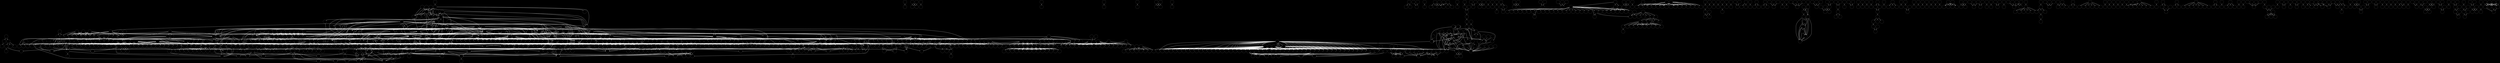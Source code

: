 digraph  {
	graph [K=50,
		bgcolor="#000000",
		fontname=Helvetica,
		overlap=False,
		repulsiveforce=50
	];
	node [color=white,
		fontname=Helvetica,
		shape=circle
	];
	"010:272"	 [fillcolor="0.010000 1.0 1.0"];
	"010:275"	 [fillcolor="0.010000 1.0 1.0"];
	"010:272" -> "010:275"	 [color="#ffffff",
		penwidth=3.0];
	"010:325"	 [fillcolor="0.010000 1.0 1.0"];
	"010:272" -> "010:325"	 [color="#ffffff",
		penwidth=3.0];
	"010:451"	 [fillcolor="0.010000 1.0 1.0"];
	"010:275" -> "010:451"	 [color="#ffffff",
		penwidth=3.0];
	"010:326"	 [fillcolor="0.010000 1.0 1.0"];
	"010:325" -> "010:326"	 [color="#ffffff",
		penwidth=3.0];
	"010:415"	 [fillcolor="0.010000 1.0 1.0"];
	"010:325" -> "010:415"	 [color="#ffffff",
		penwidth=3.0];
	"010:421"	 [fillcolor="0.010000 1.0 1.0"];
	"010:325" -> "010:421"	 [color="#ffffff",
		penwidth=3.0];
	"010:401"	 [fillcolor="0.010000 1.0 1.0"];
	"010:326" -> "010:401"	 [color="#ffffff",
		penwidth=3.0];
	"010:472"	 [fillcolor="0.010000 1.0 1.0"];
	"010:326" -> "010:472"	 [color="#ffffff",
		penwidth=3.0];
	"198:170"	 [fillcolor="0.198000 1.0 1.0"];
	"010:458"	 [fillcolor="0.010000 1.0 1.0"];
	"198:170" -> "010:458"	 [color="#ffffff",
		penwidth=3.0];
	"136:370"	 [fillcolor="0.136000 1.0 1.0"];
	"198:170" -> "136:370"	 [color="#ffffff",
		penwidth=3.0];
	"547:202"	 [fillcolor="0.547000 1.0 1.0"];
	"198:170" -> "547:202"	 [color="#ffffff",
		penwidth=3.0];
	"547:315"	 [fillcolor="0.547000 1.0 1.0"];
	"198:170" -> "547:315"	 [color="#ffffff",
		penwidth=3.0];
	"547:320"	 [fillcolor="0.547000 1.0 1.0"];
	"198:170" -> "547:320"	 [color="#ffffff",
		penwidth=3.0];
	"547:321"	 [fillcolor="0.547000 1.0 1.0"];
	"198:170" -> "547:321"	 [color="#ffffff",
		penwidth=3.0];
	"547:331"	 [fillcolor="0.547000 1.0 1.0"];
	"198:170" -> "547:331"	 [color="#ffffff",
		penwidth=3.0];
	"547:415"	 [fillcolor="0.547000 1.0 1.0"];
	"198:170" -> "547:415"	 [color="#ffffff",
		penwidth=3.0];
	"547:432"	 [fillcolor="0.547000 1.0 1.0"];
	"198:170" -> "547:432"	 [color="#ffffff",
		penwidth=3.0];
	"198:111"	 [fillcolor="0.198000 1.0 1.0"];
	"198:111" -> "010:458"	 [color="#ffffff",
		penwidth=3.0];
	"126:485"	 [fillcolor="0.126000 1.0 1.0"];
	"198:111" -> "126:485"	 [color="#ffffff",
		penwidth=3.0];
	"198:111" -> "136:370"	 [color="#ffffff",
		penwidth=3.0];
	"136:485"	 [fillcolor="0.136000 1.0 1.0"];
	"198:111" -> "136:485"	 [color="#ffffff",
		penwidth=3.0];
	"180:215"	 [fillcolor="0.180000 1.0 1.0"];
	"198:111" -> "180:215"	 [color="#ffffff",
		penwidth=3.0];
	"198:112"	 [fillcolor="0.198000 1.0 1.0"];
	"198:111" -> "198:112"	 [color="#ffffff",
		penwidth=3.0];
	"198:205"	 [fillcolor="0.198000 1.0 1.0"];
	"198:111" -> "198:205"	 [color="#ffffff",
		penwidth=3.0];
	"198:111" -> "547:202"	 [color="#ffffff",
		penwidth=3.0];
	"198:111" -> "547:315"	 [color="#ffffff",
		penwidth=3.0];
	"198:111" -> "547:320"	 [color="#ffffff",
		penwidth=3.0];
	"198:111" -> "547:321"	 [color="#ffffff",
		penwidth=3.0];
	"198:111" -> "547:331"	 [color="#ffffff",
		penwidth=3.0];
	"198:111" -> "547:415"	 [color="#ffffff",
		penwidth=3.0];
	"198:111" -> "547:432"	 [color="#ffffff",
		penwidth=3.0];
	"390:400"	 [fillcolor="0.390000 1.0 1.0"];
	"390:400" -> "010:472"	 [color="#ffffff",
		penwidth=3.0];
	"390:385"	 [fillcolor="0.390000 1.0 1.0"];
	"390:400" -> "390:385"	 [color="#ffffff",
		penwidth=3.0];
	"390:440"	 [fillcolor="0.390000 1.0 1.0"];
	"390:400" -> "390:440"	 [color="#ffffff",
		penwidth=3.0];
	"013:141"	 [fillcolor="0.013000 1.0 1.0"];
	"013:240"	 [fillcolor="0.013000 1.0 1.0"];
	"013:141" -> "013:240"	 [color="#ffffff",
		penwidth=3.0];
	"013:161"	 [fillcolor="0.013000 1.0 1.0"];
	"013:260"	 [fillcolor="0.013000 1.0 1.0"];
	"013:161" -> "013:260"	 [color="#ffffff",
		penwidth=3.0];
	"505:201"	 [fillcolor="0.505000 1.0 1.0"];
	"013:161" -> "505:201"	 [color="#ffffff",
		penwidth=3.0];
	"505:102"	 [fillcolor="0.505000 1.0 1.0"];
	"505:102" -> "013:260"	 [color="#ffffff",
		penwidth=3.0];
	"505:102" -> "505:201"	 [color="#ffffff",
		penwidth=3.0];
	"013:177"	 [fillcolor="0.013000 1.0 1.0"];
	"013:276"	 [fillcolor="0.013000 1.0 1.0"];
	"013:177" -> "013:276"	 [color="#ffffff",
		penwidth=3.0];
	"013:191"	 [fillcolor="0.013000 1.0 1.0"];
	"013:290"	 [fillcolor="0.013000 1.0 1.0"];
	"013:191" -> "013:290"	 [color="#ffffff",
		penwidth=3.0];
	"013:247"	 [fillcolor="0.013000 1.0 1.0"];
	"013:301"	 [fillcolor="0.013000 1.0 1.0"];
	"013:247" -> "013:301"	 [color="#ffffff",
		penwidth=3.0];
	"013:241"	 [fillcolor="0.013000 1.0 1.0"];
	"013:340"	 [fillcolor="0.013000 1.0 1.0"];
	"013:241" -> "013:340"	 [color="#ffffff",
		penwidth=3.0];
	"013:261"	 [fillcolor="0.013000 1.0 1.0"];
	"013:360"	 [fillcolor="0.013000 1.0 1.0"];
	"013:261" -> "013:360"	 [color="#ffffff",
		penwidth=3.0];
	"505:301"	 [fillcolor="0.505000 1.0 1.0"];
	"013:261" -> "505:301"	 [color="#ffffff",
		penwidth=3.0];
	"505:202"	 [fillcolor="0.505000 1.0 1.0"];
	"505:202" -> "013:360"	 [color="#ffffff",
		penwidth=3.0];
	"505:202" -> "505:301"	 [color="#ffffff",
		penwidth=3.0];
	"013:291"	 [fillcolor="0.013000 1.0 1.0"];
	"013:390"	 [fillcolor="0.013000 1.0 1.0"];
	"013:291" -> "013:390"	 [color="#ffffff",
		penwidth=3.0];
	"067:142"	 [fillcolor="0.067000 1.0 1.0"];
	"067:260"	 [fillcolor="0.067000 1.0 1.0"];
	"067:142" -> "067:260"	 [color="#ffffff",
		penwidth=3.0];
	"067:384"	 [fillcolor="0.067000 1.0 1.0"];
	"067:142" -> "067:384"	 [color="#ffffff",
		penwidth=3.0];
	"119:101"	 [fillcolor="0.119000 1.0 1.0"];
	"067:300"	 [fillcolor="0.067000 1.0 1.0"];
	"119:101" -> "067:300"	 [color="#ffffff",
		penwidth=3.0];
	"067:301"	 [fillcolor="0.067000 1.0 1.0"];
	"119:101" -> "067:301"	 [color="#ffffff",
		penwidth=3.0];
	"067:327"	 [fillcolor="0.067000 1.0 1.0"];
	"119:101" -> "067:327"	 [color="#ffffff",
		penwidth=3.0];
	"067:391"	 [fillcolor="0.067000 1.0 1.0"];
	"119:101" -> "067:391"	 [color="#ffffff",
		penwidth=3.0];
	"067:404"	 [fillcolor="0.067000 1.0 1.0"];
	"119:101" -> "067:404"	 [color="#ffffff",
		penwidth=3.0];
	"125:355"	 [fillcolor="0.125000 1.0 1.0"];
	"119:101" -> "125:355"	 [color="#ffffff",
		penwidth=3.0];
	"776:305"	 [fillcolor="0.776000 1.0 1.0"];
	"119:101" -> "776:305"	 [color="#ffffff",
		penwidth=3.0];
	"375:201"	 [fillcolor="0.375000 1.0 1.0"];
	"119:101" -> "375:201"	 [color="#ffffff",
		penwidth=3.0];
	"375:434"	 [fillcolor="0.375000 1.0 1.0"];
	"119:101" -> "375:434"	 [color="#ffffff",
		penwidth=3.0];
	"375:453"	 [fillcolor="0.375000 1.0 1.0"];
	"119:101" -> "375:453"	 [color="#ffffff",
		penwidth=3.0];
	"377:213"	 [fillcolor="0.377000 1.0 1.0"];
	"119:101" -> "377:213"	 [color="#ffffff",
		penwidth=3.0];
	"377:370"	 [fillcolor="0.377000 1.0 1.0"];
	"119:101" -> "377:370"	 [color="#ffffff",
		penwidth=3.0];
	"694:215"	 [fillcolor="0.694000 1.0 1.0"];
	"119:101" -> "694:215"	 [color="#ffffff",
		penwidth=3.0];
	"709:364"	 [fillcolor="0.709000 1.0 1.0"];
	"119:101" -> "709:364"	 [color="#ffffff",
		penwidth=3.0];
	"776:302"	 [fillcolor="0.776000 1.0 1.0"];
	"119:101" -> "776:302"	 [color="#ffffff",
		penwidth=3.0];
	"776:402"	 [fillcolor="0.776000 1.0 1.0"];
	"119:101" -> "776:402"	 [color="#ffffff",
		penwidth=3.0];
	"119:115"	 [fillcolor="0.119000 1.0 1.0"];
	"119:115" -> "067:300"	 [color="#ffffff",
		penwidth=3.0];
	"119:115" -> "067:301"	 [color="#ffffff",
		penwidth=3.0];
	"119:115" -> "067:327"	 [color="#ffffff",
		penwidth=3.0];
	"119:115" -> "067:391"	 [color="#ffffff",
		penwidth=3.0];
	"119:115" -> "067:404"	 [color="#ffffff",
		penwidth=3.0];
	"119:117"	 [fillcolor="0.119000 1.0 1.0"];
	"119:115" -> "119:117"	 [color="#ffffff",
		penwidth=3.0];
	"119:201"	 [fillcolor="0.119000 1.0 1.0"];
	"119:115" -> "119:201"	 [color="#ffffff",
		penwidth=3.0];
	"119:202"	 [fillcolor="0.119000 1.0 1.0"];
	"119:115" -> "119:202"	 [color="#ffffff",
		penwidth=3.0];
	"119:115" -> "125:355"	 [color="#ffffff",
		penwidth=3.0];
	"119:115" -> "776:305"	 [color="#ffffff",
		penwidth=3.0];
	"119:115" -> "375:201"	 [color="#ffffff",
		penwidth=3.0];
	"119:115" -> "375:434"	 [color="#ffffff",
		penwidth=3.0];
	"119:115" -> "375:453"	 [color="#ffffff",
		penwidth=3.0];
	"119:115" -> "377:213"	 [color="#ffffff",
		penwidth=3.0];
	"119:115" -> "377:370"	 [color="#ffffff",
		penwidth=3.0];
	"447:384"	 [fillcolor="0.447000 1.0 1.0"];
	"119:115" -> "447:384"	 [color="#ffffff",
		penwidth=3.0];
	"119:115" -> "709:364"	 [color="#ffffff",
		penwidth=3.0];
	"119:115" -> "776:302"	 [color="#ffffff",
		penwidth=3.0];
	"119:102"	 [fillcolor="0.119000 1.0 1.0"];
	"067:328"	 [fillcolor="0.067000 1.0 1.0"];
	"119:102" -> "067:328"	 [color="#ffffff",
		penwidth=3.0];
	"067:330"	 [fillcolor="0.067000 1.0 1.0"];
	"119:102" -> "067:330"	 [color="#ffffff",
		penwidth=3.0];
	"067:450"	 [fillcolor="0.067000 1.0 1.0"];
	"119:102" -> "067:450"	 [color="#ffffff",
		penwidth=3.0];
	"115:321"	 [fillcolor="0.115000 1.0 1.0"];
	"119:102" -> "115:321"	 [color="#ffffff",
		penwidth=3.0];
	"115:422"	 [fillcolor="0.115000 1.0 1.0"];
	"119:102" -> "115:422"	 [color="#ffffff",
		penwidth=3.0];
	"115:435"	 [fillcolor="0.115000 1.0 1.0"];
	"119:102" -> "115:435"	 [color="#ffffff",
		penwidth=3.0];
	"119:307"	 [fillcolor="0.119000 1.0 1.0"];
	"119:102" -> "119:307"	 [color="#ffffff",
		penwidth=3.0];
	"119:308"	 [fillcolor="0.119000 1.0 1.0"];
	"119:102" -> "119:308"	 [color="#ffffff",
		penwidth=3.0];
	"119:406"	 [fillcolor="0.119000 1.0 1.0"];
	"119:102" -> "119:406"	 [color="#ffffff",
		penwidth=3.0];
	"119:408"	 [fillcolor="0.119000 1.0 1.0"];
	"119:102" -> "119:408"	 [color="#ffffff",
		penwidth=3.0];
	"447:380"	 [fillcolor="0.447000 1.0 1.0"];
	"119:102" -> "447:380"	 [color="#ffffff",
		penwidth=3.0];
	"146:245"	 [fillcolor="0.146000 1.0 1.0"];
	"119:102" -> "146:245"	 [color="#ffffff",
		penwidth=3.0];
	"146:270"	 [fillcolor="0.146000 1.0 1.0"];
	"119:102" -> "146:270"	 [color="#ffffff",
		penwidth=3.0];
	"146:295"	 [fillcolor="0.146000 1.0 1.0"];
	"119:102" -> "146:295"	 [color="#ffffff",
		penwidth=3.0];
	"146:328"	 [fillcolor="0.146000 1.0 1.0"];
	"119:102" -> "146:328"	 [color="#ffffff",
		penwidth=3.0];
	"146:329"	 [fillcolor="0.146000 1.0 1.0"];
	"119:102" -> "146:329"	 [color="#ffffff",
		penwidth=3.0];
	"146:356"	 [fillcolor="0.146000 1.0 1.0"];
	"119:102" -> "146:356"	 [color="#ffffff",
		penwidth=3.0];
	"146:357"	 [fillcolor="0.146000 1.0 1.0"];
	"119:102" -> "146:357"	 [color="#ffffff",
		penwidth=3.0];
	"216:240"	 [fillcolor="0.216000 1.0 1.0"];
	"119:102" -> "216:240"	 [color="#ffffff",
		penwidth=3.0];
	"216:269"	 [fillcolor="0.216000 1.0 1.0"];
	"119:102" -> "216:269"	 [color="#ffffff",
		penwidth=3.0];
	"216:302"	 [fillcolor="0.216000 1.0 1.0"];
	"119:102" -> "216:302"	 [color="#ffffff",
		penwidth=3.0];
	"216:324"	 [fillcolor="0.216000 1.0 1.0"];
	"119:102" -> "216:324"	 [color="#ffffff",
		penwidth=3.0];
	"216:332"	 [fillcolor="0.216000 1.0 1.0"];
	"119:102" -> "216:332"	 [color="#ffffff",
		penwidth=3.0];
	"216:360"	 [fillcolor="0.216000 1.0 1.0"];
	"119:102" -> "216:360"	 [color="#ffffff",
		penwidth=3.0];
	"216:454"	 [fillcolor="0.216000 1.0 1.0"];
	"119:102" -> "216:454"	 [color="#ffffff",
		penwidth=3.0];
	"119:102" -> "377:370"	 [color="#ffffff",
		penwidth=3.0];
	"447:201"	 [fillcolor="0.447000 1.0 1.0"];
	"119:102" -> "447:201"	 [color="#ffffff",
		penwidth=3.0];
	"447:245"	 [fillcolor="0.447000 1.0 1.0"];
	"119:102" -> "447:245"	 [color="#ffffff",
		penwidth=3.0];
	"119:102" -> "447:384"	 [color="#ffffff",
		penwidth=3.0];
	"447:382"	 [fillcolor="0.447000 1.0 1.0"];
	"119:102" -> "447:382"	 [color="#ffffff",
		penwidth=3.0];
	"447:390"	 [fillcolor="0.447000 1.0 1.0"];
	"119:102" -> "447:390"	 [color="#ffffff",
		penwidth=3.0];
	"447:406"	 [fillcolor="0.447000 1.0 1.0"];
	"119:102" -> "447:406"	 [color="#ffffff",
		penwidth=3.0];
	"628:320"	 [fillcolor="0.628000 1.0 1.0"];
	"119:102" -> "628:320"	 [color="#ffffff",
		penwidth=3.0];
	"628:476"	 [fillcolor="0.628000 1.0 1.0"];
	"119:102" -> "628:476"	 [color="#ffffff",
		penwidth=3.0];
	"680:390"	 [fillcolor="0.680000 1.0 1.0"];
	"119:102" -> "680:390"	 [color="#ffffff",
		penwidth=3.0];
	"119:102" -> "694:215"	 [color="#ffffff",
		penwidth=3.0];
	"694:230"	 [fillcolor="0.694000 1.0 1.0"];
	"119:102" -> "694:230"	 [color="#ffffff",
		penwidth=3.0];
	"119:116"	 [fillcolor="0.119000 1.0 1.0"];
	"119:116" -> "067:328"	 [color="#ffffff",
		penwidth=3.0];
	"119:116" -> "067:330"	 [color="#ffffff",
		penwidth=3.0];
	"119:116" -> "067:450"	 [color="#ffffff",
		penwidth=3.0];
	"119:116" -> "119:201"	 [color="#ffffff",
		penwidth=3.0];
	"119:116" -> "119:202"	 [color="#ffffff",
		penwidth=3.0];
	"119:116" -> "119:307"	 [color="#ffffff",
		penwidth=3.0];
	"119:116" -> "119:308"	 [color="#ffffff",
		penwidth=3.0];
	"119:116" -> "119:406"	 [color="#ffffff",
		penwidth=3.0];
	"119:116" -> "119:408"	 [color="#ffffff",
		penwidth=3.0];
	"119:116" -> "447:380"	 [color="#ffffff",
		penwidth=3.0];
	"119:116" -> "146:245"	 [color="#ffffff",
		penwidth=3.0];
	"119:116" -> "146:270"	 [color="#ffffff",
		penwidth=3.0];
	"119:116" -> "146:295"	 [color="#ffffff",
		penwidth=3.0];
	"119:116" -> "146:328"	 [color="#ffffff",
		penwidth=3.0];
	"119:116" -> "146:356"	 [color="#ffffff",
		penwidth=3.0];
	"119:116" -> "216:240"	 [color="#ffffff",
		penwidth=3.0];
	"119:116" -> "216:269"	 [color="#ffffff",
		penwidth=3.0];
	"119:116" -> "216:302"	 [color="#ffffff",
		penwidth=3.0];
	"119:116" -> "216:324"	 [color="#ffffff",
		penwidth=3.0];
	"119:116" -> "216:332"	 [color="#ffffff",
		penwidth=3.0];
	"119:116" -> "216:360"	 [color="#ffffff",
		penwidth=3.0];
	"119:116" -> "216:454"	 [color="#ffffff",
		penwidth=3.0];
	"400:201"	 [fillcolor="0.400000 1.0 1.0"];
	"119:116" -> "400:201"	 [color="#ffffff",
		penwidth=3.0];
	"119:116" -> "447:201"	 [color="#ffffff",
		penwidth=3.0];
	"119:116" -> "447:245"	 [color="#ffffff",
		penwidth=3.0];
	"119:116" -> "447:406"	 [color="#ffffff",
		penwidth=3.0];
	"119:116" -> "694:230"	 [color="#ffffff",
		penwidth=3.0];
	"160:162"	 [fillcolor="0.160000 1.0 1.0"];
	"160:162" -> "067:328"	 [color="#ffffff",
		penwidth=3.0];
	"160:162" -> "067:330"	 [color="#ffffff",
		penwidth=3.0];
	"160:209"	 [fillcolor="0.160000 1.0 1.0"];
	"160:162" -> "160:209"	 [color="#ffffff",
		penwidth=3.0];
	"160:307"	 [fillcolor="0.160000 1.0 1.0"];
	"160:162" -> "160:307"	 [color="#ffffff",
		penwidth=3.0];
	"160:315"	 [fillcolor="0.160000 1.0 1.0"];
	"160:162" -> "160:315"	 [color="#ffffff",
		penwidth=3.0];
	"160:162" -> "447:380"	 [color="#ffffff",
		penwidth=3.0];
	"155:201"	 [fillcolor="0.155000 1.0 1.0"];
	"160:162" -> "155:201"	 [color="#ffffff",
		penwidth=3.0];
	"160:251"	 [fillcolor="0.160000 1.0 1.0"];
	"160:162" -> "160:251"	 [color="#ffffff",
		penwidth=3.0];
	"160:327"	 [fillcolor="0.160000 1.0 1.0"];
	"160:162" -> "160:327"	 [color="#ffffff",
		penwidth=3.0];
	"160:328"	 [fillcolor="0.160000 1.0 1.0"];
	"160:162" -> "160:328"	 [color="#ffffff",
		penwidth=3.0];
	"160:341"	 [fillcolor="0.160000 1.0 1.0"];
	"160:162" -> "160:341"	 [color="#ffffff",
		penwidth=3.0];
	"375:202"	 [fillcolor="0.375000 1.0 1.0"];
	"160:162" -> "375:202"	 [color="#ffffff",
		penwidth=3.0];
	"375:302"	 [fillcolor="0.375000 1.0 1.0"];
	"160:162" -> "375:302"	 [color="#ffffff",
		penwidth=3.0];
	"375:421"	 [fillcolor="0.375000 1.0 1.0"];
	"160:162" -> "375:421"	 [color="#ffffff",
		penwidth=3.0];
	"375:444"	 [fillcolor="0.375000 1.0 1.0"];
	"160:162" -> "375:444"	 [color="#ffffff",
		penwidth=3.0];
	"160:162" -> "400:201"	 [color="#ffffff",
		penwidth=3.0];
	"160:162" -> "447:384"	 [color="#ffffff",
		penwidth=3.0];
	"160:162" -> "628:320"	 [color="#ffffff",
		penwidth=3.0];
	"160:162" -> "628:476"	 [color="#ffffff",
		penwidth=3.0];
	"635:203"	 [fillcolor="0.635000 1.0 1.0"];
	"160:162" -> "635:203"	 [color="#ffffff",
		penwidth=3.0];
	"670:453"	 [fillcolor="0.670000 1.0 1.0"];
	"160:162" -> "670:453"	 [color="#ffffff",
		penwidth=3.0];
	"160:164"	 [fillcolor="0.160000 1.0 1.0"];
	"160:164" -> "067:328"	 [color="#ffffff",
		penwidth=3.0];
	"160:164" -> "160:209"	 [color="#ffffff",
		penwidth=3.0];
	"160:164" -> "160:307"	 [color="#ffffff",
		penwidth=3.0];
	"160:164" -> "160:315"	 [color="#ffffff",
		penwidth=3.0];
	"160:164" -> "447:380"	 [color="#ffffff",
		penwidth=3.0];
	"160:164" -> "160:251"	 [color="#ffffff",
		penwidth=3.0];
	"160:164" -> "160:327"	 [color="#ffffff",
		penwidth=3.0];
	"160:164" -> "160:328"	 [color="#ffffff",
		penwidth=3.0];
	"160:164" -> "160:341"	 [color="#ffffff",
		penwidth=3.0];
	"160:164" -> "400:201"	 [color="#ffffff",
		penwidth=3.0];
	"160:164" -> "447:384"	 [color="#ffffff",
		penwidth=3.0];
	"067:493"	 [fillcolor="0.067000 1.0 1.0"];
	"067:403"	 [fillcolor="0.067000 1.0 1.0"];
	"067:493" -> "067:403"	 [color="#ffffff",
		penwidth=3.0];
	"067:494"	 [fillcolor="0.067000 1.0 1.0"];
	"067:494" -> "067:403"	 [color="#ffffff",
		penwidth=3.0];
	"120:102"	 [fillcolor="0.120000 1.0 1.0"];
	"120:102" -> "067:450"	 [color="#ffffff",
		penwidth=3.0];
	"120:102" -> "216:269"	 [color="#ffffff",
		penwidth=3.0];
	"120:102" -> "216:302"	 [color="#ffffff",
		penwidth=3.0];
	"120:102" -> "216:324"	 [color="#ffffff",
		penwidth=3.0];
	"120:102" -> "216:360"	 [color="#ffffff",
		penwidth=3.0];
	"120:102" -> "447:201"	 [color="#ffffff",
		penwidth=3.0];
	"070:101"	 [fillcolor="0.070000 1.0 1.0"];
	"070:302"	 [fillcolor="0.070000 1.0 1.0"];
	"070:101" -> "070:302"	 [color="#ffffff",
		penwidth=3.0];
	"070:204"	 [fillcolor="0.070000 1.0 1.0"];
	"070:310"	 [fillcolor="0.070000 1.0 1.0"];
	"070:204" -> "070:310"	 [color="#ffffff",
		penwidth=3.0];
	"070:386"	 [fillcolor="0.070000 1.0 1.0"];
	"070:204" -> "070:386"	 [color="#ffffff",
		penwidth=3.0];
	"070:212"	 [fillcolor="0.070000 1.0 1.0"];
	"070:212" -> "070:310"	 [color="#ffffff",
		penwidth=3.0];
	"070:348"	 [fillcolor="0.070000 1.0 1.0"];
	"070:212" -> "070:348"	 [color="#ffffff",
		penwidth=3.0];
	"070:212" -> "070:386"	 [color="#ffffff",
		penwidth=3.0];
	"070:108"	 [fillcolor="0.070000 1.0 1.0"];
	"070:312"	 [fillcolor="0.070000 1.0 1.0"];
	"070:108" -> "070:312"	 [color="#ffffff",
		penwidth=3.0];
	"070:102"	 [fillcolor="0.070000 1.0 1.0"];
	"070:356"	 [fillcolor="0.070000 1.0 1.0"];
	"070:102" -> "070:356"	 [color="#ffffff",
		penwidth=3.0];
	"070:102" -> "070:386"	 [color="#ffffff",
		penwidth=3.0];
	"070:105"	 [fillcolor="0.070000 1.0 1.0"];
	"070:105" -> "070:386"	 [color="#ffffff",
		penwidth=3.0];
	"070:392"	 [fillcolor="0.070000 1.0 1.0"];
	"070:105" -> "070:392"	 [color="#ffffff",
		penwidth=3.0];
	"070:393"	 [fillcolor="0.070000 1.0 1.0"];
	"070:105" -> "070:393"	 [color="#ffffff",
		penwidth=3.0];
	"082:105"	 [fillcolor="0.082000 1.0 1.0"];
	"082:306"	 [fillcolor="0.082000 1.0 1.0"];
	"082:105" -> "082:306"	 [color="#ffffff",
		penwidth=3.0];
	"082:310"	 [fillcolor="0.082000 1.0 1.0"];
	"082:105" -> "082:310"	 [color="#ffffff",
		penwidth=3.0];
	"082:320"	 [fillcolor="0.082000 1.0 1.0"];
	"082:105" -> "082:320"	 [color="#ffffff",
		penwidth=3.0];
	"082:368"	 [fillcolor="0.082000 1.0 1.0"];
	"082:105" -> "082:368"	 [color="#ffffff",
		penwidth=3.0];
	"082:373"	 [fillcolor="0.082000 1.0 1.0"];
	"082:105" -> "082:373"	 [color="#ffffff",
		penwidth=3.0];
	"082:387"	 [fillcolor="0.082000 1.0 1.0"];
	"082:105" -> "082:387"	 [color="#ffffff",
		penwidth=3.0];
	"082:495"	 [fillcolor="0.082000 1.0 1.0"];
	"082:105" -> "082:495"	 [color="#ffffff",
		penwidth=3.0];
	"081:200"	 [fillcolor="0.081000 1.0 1.0"];
	"082:105" -> "081:200"	 [color="#ffffff",
		penwidth=3.0];
	"082:106"	 [fillcolor="0.082000 1.0 1.0"];
	"082:106" -> "082:310"	 [color="#ffffff",
		penwidth=3.0];
	"082:106" -> "082:320"	 [color="#ffffff",
		penwidth=3.0];
	"082:106" -> "082:368"	 [color="#ffffff",
		penwidth=3.0];
	"082:106" -> "082:373"	 [color="#ffffff",
		penwidth=3.0];
	"082:106" -> "082:387"	 [color="#ffffff",
		penwidth=3.0];
	"082:106" -> "082:495"	 [color="#ffffff",
		penwidth=3.0];
	"082:106" -> "081:200"	 [color="#ffffff",
		penwidth=3.0];
	"082:491"	 [fillcolor="0.082000 1.0 1.0"];
	"082:499"	 [fillcolor="0.082000 1.0 1.0"];
	"082:491" -> "082:499"	 [color="#ffffff",
		penwidth=3.0];
	"082:492"	 [fillcolor="0.082000 1.0 1.0"];
	"082:492" -> "082:499"	 [color="#ffffff",
		penwidth=3.0];
	"750:204"	 [fillcolor="0.750000 1.0 1.0"];
	"105:341"	 [fillcolor="0.105000 1.0 1.0"];
	"750:204" -> "105:341"	 [color="#ffffff",
		penwidth=3.0];
	"750:204" -> "628:320"	 [color="#ffffff",
		penwidth=3.0];
	"750:204" -> "628:476"	 [color="#ffffff",
		penwidth=3.0];
	"670:323"	 [fillcolor="0.670000 1.0 1.0"];
	"750:204" -> "670:323"	 [color="#ffffff",
		penwidth=3.0];
	"670:451"	 [fillcolor="0.670000 1.0 1.0"];
	"750:204" -> "670:451"	 [color="#ffffff",
		penwidth=3.0];
	"750:305"	 [fillcolor="0.750000 1.0 1.0"];
	"750:204" -> "750:305"	 [color="#ffffff",
		penwidth=3.0];
	"750:313"	 [fillcolor="0.750000 1.0 1.0"];
	"750:204" -> "750:313"	 [color="#ffffff",
		penwidth=3.0];
	"750:323"	 [fillcolor="0.750000 1.0 1.0"];
	"750:204" -> "750:323"	 [color="#ffffff",
		penwidth=3.0];
	"750:326"	 [fillcolor="0.750000 1.0 1.0"];
	"750:204" -> "750:326"	 [color="#ffffff",
		penwidth=3.0];
	"750:341"	 [fillcolor="0.750000 1.0 1.0"];
	"750:204" -> "750:341"	 [color="#ffffff",
		penwidth=3.0];
	"750:387"	 [fillcolor="0.750000 1.0 1.0"];
	"750:204" -> "750:387"	 [color="#ffffff",
		penwidth=3.0];
	"750:389"	 [fillcolor="0.750000 1.0 1.0"];
	"750:204" -> "750:389"	 [color="#ffffff",
		penwidth=3.0];
	"750:228"	 [fillcolor="0.750000 1.0 1.0"];
	"750:228" -> "105:341"	 [color="#ffffff",
		penwidth=3.0];
	"750:228" -> "750:305"	 [color="#ffffff",
		penwidth=3.0];
	"750:228" -> "750:313"	 [color="#ffffff",
		penwidth=3.0];
	"750:228" -> "750:323"	 [color="#ffffff",
		penwidth=3.0];
	"750:228" -> "750:387"	 [color="#ffffff",
		penwidth=3.0];
	"750:228" -> "750:389"	 [color="#ffffff",
		penwidth=3.0];
	"750:272"	 [fillcolor="0.750000 1.0 1.0"];
	"750:272" -> "105:341"	 [color="#ffffff",
		penwidth=3.0];
	"750:273"	 [fillcolor="0.750000 1.0 1.0"];
	"750:272" -> "750:273"	 [color="#ffffff",
		penwidth=3.0];
	"750:272" -> "750:305"	 [color="#ffffff",
		penwidth=3.0];
	"750:272" -> "750:313"	 [color="#ffffff",
		penwidth=3.0];
	"750:272" -> "750:326"	 [color="#ffffff",
		penwidth=3.0];
	"750:272" -> "750:341"	 [color="#ffffff",
		penwidth=3.0];
	"750:194"	 [fillcolor="0.750000 1.0 1.0"];
	"750:194" -> "105:341"	 [color="#ffffff",
		penwidth=3.0];
	"400:419"	 [fillcolor="0.400000 1.0 1.0"];
	"750:194" -> "400:419"	 [color="#ffffff",
		penwidth=3.0];
	"750:194" -> "628:320"	 [color="#ffffff",
		penwidth=3.0];
	"750:194" -> "670:323"	 [color="#ffffff",
		penwidth=3.0];
	"750:194" -> "670:451"	 [color="#ffffff",
		penwidth=3.0];
	"750:194" -> "750:305"	 [color="#ffffff",
		penwidth=3.0];
	"750:194" -> "750:313"	 [color="#ffffff",
		penwidth=3.0];
	"750:194" -> "750:323"	 [color="#ffffff",
		penwidth=3.0];
	"750:194" -> "750:326"	 [color="#ffffff",
		penwidth=3.0];
	"750:194" -> "750:341"	 [color="#ffffff",
		penwidth=3.0];
	"750:202"	 [fillcolor="0.750000 1.0 1.0"];
	"750:202" -> "105:341"	 [color="#ffffff",
		penwidth=3.0];
	"750:202" -> "750:305"	 [color="#ffffff",
		penwidth=3.0];
	"750:202" -> "750:313"	 [color="#ffffff",
		penwidth=3.0];
	"750:202" -> "750:323"	 [color="#ffffff",
		penwidth=3.0];
	"750:202" -> "750:326"	 [color="#ffffff",
		penwidth=3.0];
	"750:202" -> "750:341"	 [color="#ffffff",
		penwidth=3.0];
	"750:342"	 [fillcolor="0.750000 1.0 1.0"];
	"105:344"	 [fillcolor="0.105000 1.0 1.0"];
	"750:342" -> "105:344"	 [color="#ffffff",
		penwidth=3.0];
	"750:344"	 [fillcolor="0.750000 1.0 1.0"];
	"750:342" -> "750:344"	 [color="#ffffff",
		penwidth=3.0];
	"105:342"	 [fillcolor="0.105000 1.0 1.0"];
	"105:342" -> "105:344"	 [color="#ffffff",
		penwidth=3.0];
	"105:342" -> "750:344"	 [color="#ffffff",
		penwidth=3.0];
	"750:361"	 [fillcolor="0.750000 1.0 1.0"];
	"105:442"	 [fillcolor="0.105000 1.0 1.0"];
	"750:361" -> "105:442"	 [color="#ffffff",
		penwidth=3.0];
	"750:418"	 [fillcolor="0.750000 1.0 1.0"];
	"750:361" -> "750:418"	 [color="#ffffff",
		penwidth=3.0];
	"750:444"	 [fillcolor="0.750000 1.0 1.0"];
	"750:361" -> "750:444"	 [color="#ffffff",
		penwidth=3.0];
	"750:386"	 [fillcolor="0.750000 1.0 1.0"];
	"750:386" -> "105:442"	 [color="#ffffff",
		penwidth=3.0];
	"750:386" -> "750:444"	 [color="#ffffff",
		penwidth=3.0];
	"115:301"	 [fillcolor="0.115000 1.0 1.0"];
	"160:209" -> "115:301"	 [color="#ffffff",
		penwidth=3.0];
	"115:313"	 [fillcolor="0.115000 1.0 1.0"];
	"160:209" -> "115:313"	 [color="#ffffff",
		penwidth=3.0];
	"694:301"	 [fillcolor="0.694000 1.0 1.0"];
	"160:209" -> "694:301"	 [color="#ffffff",
		penwidth=3.0];
	"375:407"	 [fillcolor="0.375000 1.0 1.0"];
	"160:209" -> "375:407"	 [color="#ffffff",
		penwidth=3.0];
	"709:489"	 [fillcolor="0.709000 1.0 1.0"];
	"160:209" -> "709:489"	 [color="#ffffff",
		penwidth=3.0];
	"115:452"	 [fillcolor="0.115000 1.0 1.0"];
	"115:301" -> "115:452"	 [color="#ffffff",
		penwidth=3.0];
	"709:400"	 [fillcolor="0.709000 1.0 1.0"];
	"115:301" -> "709:400"	 [color="#ffffff",
		penwidth=3.0];
	"709:481"	 [fillcolor="0.709000 1.0 1.0"];
	"115:301" -> "709:481"	 [color="#ffffff",
		penwidth=3.0];
	"160:307" -> "115:301"	 [color="#ffffff",
		penwidth=3.0];
	"160:307" -> "115:313"	 [color="#ffffff",
		penwidth=3.0];
	"160:308"	 [fillcolor="0.160000 1.0 1.0"];
	"160:307" -> "160:308"	 [color="#ffffff",
		penwidth=3.0];
	"160:307" -> "694:301"	 [color="#ffffff",
		penwidth=3.0];
	"160:361"	 [fillcolor="0.160000 1.0 1.0"];
	"160:307" -> "160:361"	 [color="#ffffff",
		penwidth=3.0];
	"160:480"	 [fillcolor="0.160000 1.0 1.0"];
	"160:307" -> "160:480"	 [color="#ffffff",
		penwidth=3.0];
	"180:493"	 [fillcolor="0.180000 1.0 1.0"];
	"160:307" -> "180:493"	 [color="#ffffff",
		penwidth=3.0];
	"160:307" -> "375:407"	 [color="#ffffff",
		penwidth=3.0];
	"694:407"	 [fillcolor="0.694000 1.0 1.0"];
	"160:307" -> "694:407"	 [color="#ffffff",
		penwidth=3.0];
	"160:315" -> "115:301"	 [color="#ffffff",
		penwidth=3.0];
	"160:315" -> "115:313"	 [color="#ffffff",
		penwidth=3.0];
	"160:315" -> "694:301"	 [color="#ffffff",
		penwidth=3.0];
	"160:315" -> "160:361"	 [color="#ffffff",
		penwidth=3.0];
	"160:315" -> "160:480"	 [color="#ffffff",
		penwidth=3.0];
	"160:315" -> "694:407"	 [color="#ffffff",
		penwidth=3.0];
	"160:335"	 [fillcolor="0.160000 1.0 1.0"];
	"160:335" -> "115:301"	 [color="#ffffff",
		penwidth=3.0];
	"115:313" -> "115:452"	 [color="#ffffff",
		penwidth=3.0];
	"160:305"	 [fillcolor="0.160000 1.0 1.0"];
	"160:305" -> "115:313"	 [color="#ffffff",
		penwidth=3.0];
	"160:305" -> "160:308"	 [color="#ffffff",
		penwidth=3.0];
	"160:305" -> "160:361"	 [color="#ffffff",
		penwidth=3.0];
	"160:305" -> "160:480"	 [color="#ffffff",
		penwidth=3.0];
	"115:403"	 [fillcolor="0.115000 1.0 1.0"];
	"160:308" -> "115:403"	 [color="#ffffff",
		penwidth=3.0];
	"115:413"	 [fillcolor="0.115000 1.0 1.0"];
	"160:308" -> "115:413"	 [color="#ffffff",
		penwidth=3.0];
	"160:310"	 [fillcolor="0.160000 1.0 1.0"];
	"160:308" -> "160:310"	 [color="#ffffff",
		penwidth=3.0];
	"160:371"	 [fillcolor="0.160000 1.0 1.0"];
	"160:308" -> "160:371"	 [color="#ffffff",
		penwidth=3.0];
	"160:411"	 [fillcolor="0.160000 1.0 1.0"];
	"160:308" -> "160:411"	 [color="#ffffff",
		penwidth=3.0];
	"160:415"	 [fillcolor="0.160000 1.0 1.0"];
	"160:308" -> "160:415"	 [color="#ffffff",
		penwidth=3.0];
	"160:308" -> "160:480"	 [color="#ffffff",
		penwidth=3.0];
	"160:308" -> "694:407"	 [color="#ffffff",
		penwidth=3.0];
	"715:451"	 [fillcolor="0.715000 1.0 1.0"];
	"160:308" -> "715:451"	 [color="#ffffff",
		penwidth=3.0];
	"115:403" -> "115:435"	 [color="#ffffff",
		penwidth=3.0];
	"115:403" -> "115:452"	 [color="#ffffff",
		penwidth=3.0];
	"115:491"	 [fillcolor="0.115000 1.0 1.0"];
	"115:403" -> "115:491"	 [color="#ffffff",
		penwidth=3.0];
	"115:403" -> "709:400"	 [color="#ffffff",
		penwidth=3.0];
	"160:316"	 [fillcolor="0.160000 1.0 1.0"];
	"160:316" -> "115:403"	 [color="#ffffff",
		penwidth=3.0];
	"160:316" -> "115:413"	 [color="#ffffff",
		penwidth=3.0];
	"160:316" -> "160:310"	 [color="#ffffff",
		penwidth=3.0];
	"160:316" -> "160:371"	 [color="#ffffff",
		penwidth=3.0];
	"160:316" -> "160:411"	 [color="#ffffff",
		penwidth=3.0];
	"160:316" -> "160:480"	 [color="#ffffff",
		penwidth=3.0];
	"160:316" -> "694:407"	 [color="#ffffff",
		penwidth=3.0];
	"160:336"	 [fillcolor="0.160000 1.0 1.0"];
	"160:336" -> "115:403"	 [color="#ffffff",
		penwidth=3.0];
	"160:336" -> "115:413"	 [color="#ffffff",
		penwidth=3.0];
	"115:413" -> "115:452"	 [color="#ffffff",
		penwidth=3.0];
	"115:404"	 [fillcolor="0.115000 1.0 1.0"];
	"115:404" -> "115:422"	 [color="#ffffff",
		penwidth=3.0];
	"126:483"	 [fillcolor="0.126000 1.0 1.0"];
	"115:404" -> "126:483"	 [color="#ffffff",
		penwidth=3.0];
	"115:404" -> "709:400"	 [color="#ffffff",
		penwidth=3.0];
	"115:404" -> "709:481"	 [color="#ffffff",
		penwidth=3.0];
	"694:301" -> "115:452"	 [color="#ffffff",
		penwidth=3.0];
	"694:301" -> "709:400"	 [color="#ffffff",
		penwidth=3.0];
	"694:301" -> "709:481"	 [color="#ffffff",
		penwidth=3.0];
	"694:313"	 [fillcolor="0.694000 1.0 1.0"];
	"694:313" -> "115:452"	 [color="#ffffff",
		penwidth=3.0];
	"119:117" -> "119:201"	 [color="#ffffff",
		penwidth=3.0];
	"119:117" -> "119:202"	 [color="#ffffff",
		penwidth=3.0];
	"119:117" -> "119:307"	 [color="#ffffff",
		penwidth=3.0];
	"119:117" -> "119:308"	 [color="#ffffff",
		penwidth=3.0];
	"119:117" -> "119:406"	 [color="#ffffff",
		penwidth=3.0];
	"119:117" -> "119:408"	 [color="#ffffff",
		penwidth=3.0];
	"119:117" -> "146:329"	 [color="#ffffff",
		penwidth=3.0];
	"119:117" -> "146:357"	 [color="#ffffff",
		penwidth=3.0];
	"119:117" -> "216:332"	 [color="#ffffff",
		penwidth=3.0];
	"119:117" -> "216:360"	 [color="#ffffff",
		penwidth=3.0];
	"119:117" -> "447:382"	 [color="#ffffff",
		penwidth=3.0];
	"119:117" -> "447:390"	 [color="#ffffff",
		penwidth=3.0];
	"750:116"	 [fillcolor="0.750000 1.0 1.0"];
	"750:116" -> "750:204"	 [color="#ffffff",
		penwidth=3.0];
	"750:116" -> "750:202"	 [color="#ffffff",
		penwidth=3.0];
	"125:201"	 [fillcolor="0.125000 1.0 1.0"];
	"750:116" -> "125:201"	 [color="#ffffff",
		penwidth=3.0];
	"332:221"	 [fillcolor="0.332000 1.0 1.0"];
	"750:116" -> "332:221"	 [color="#ffffff",
		penwidth=3.0];
	"332:223"	 [fillcolor="0.332000 1.0 1.0"];
	"750:116" -> "332:223"	 [color="#ffffff",
		penwidth=3.0];
	"750:206"	 [fillcolor="0.750000 1.0 1.0"];
	"750:116" -> "750:206"	 [color="#ffffff",
		penwidth=3.0];
	"750:227"	 [fillcolor="0.750000 1.0 1.0"];
	"750:116" -> "750:227"	 [color="#ffffff",
		penwidth=3.0];
	"750:229"	 [fillcolor="0.750000 1.0 1.0"];
	"750:116" -> "750:229"	 [color="#ffffff",
		penwidth=3.0];
	"750:381"	 [fillcolor="0.750000 1.0 1.0"];
	"750:116" -> "750:381"	 [color="#ffffff",
		penwidth=3.0];
	"125:208"	 [fillcolor="0.125000 1.0 1.0"];
	"125:201" -> "125:208"	 [color="#ffffff",
		penwidth=3.0];
	"125:303"	 [fillcolor="0.125000 1.0 1.0"];
	"125:201" -> "125:303"	 [color="#ffffff",
		penwidth=3.0];
	"125:305"	 [fillcolor="0.125000 1.0 1.0"];
	"125:201" -> "125:305"	 [color="#ffffff",
		penwidth=3.0];
	"125:309"	 [fillcolor="0.125000 1.0 1.0"];
	"125:201" -> "125:309"	 [color="#ffffff",
		penwidth=3.0];
	"125:310"	 [fillcolor="0.125000 1.0 1.0"];
	"125:201" -> "125:310"	 [color="#ffffff",
		penwidth=3.0];
	"125:201" -> "125:355"	 [color="#ffffff",
		penwidth=3.0];
	"750:124"	 [fillcolor="0.750000 1.0 1.0"];
	"750:124" -> "750:204"	 [color="#ffffff",
		penwidth=3.0];
	"750:124" -> "750:202"	 [color="#ffffff",
		penwidth=3.0];
	"750:124" -> "125:201"	 [color="#ffffff",
		penwidth=3.0];
	"750:124" -> "125:208"	 [color="#ffffff",
		penwidth=3.0];
	"750:124" -> "332:221"	 [color="#ffffff",
		penwidth=3.0];
	"750:124" -> "332:223"	 [color="#ffffff",
		penwidth=3.0];
	"750:124" -> "750:206"	 [color="#ffffff",
		penwidth=3.0];
	"750:124" -> "750:227"	 [color="#ffffff",
		penwidth=3.0];
	"750:124" -> "750:229"	 [color="#ffffff",
		penwidth=3.0];
	"750:124" -> "750:381"	 [color="#ffffff",
		penwidth=3.0];
	"750:271"	 [fillcolor="0.750000 1.0 1.0"];
	"750:271" -> "750:204"	 [color="#ffffff",
		penwidth=3.0];
	"750:271" -> "750:202"	 [color="#ffffff",
		penwidth=3.0];
	"750:271" -> "125:201"	 [color="#ffffff",
		penwidth=3.0];
	"440:291"	 [fillcolor="0.440000 1.0 1.0"];
	"750:271" -> "440:291"	 [color="#ffffff",
		penwidth=3.0];
	"750:271" -> "332:221"	 [color="#ffffff",
		penwidth=3.0];
	"750:271" -> "332:223"	 [color="#ffffff",
		penwidth=3.0];
	"750:271" -> "750:227"	 [color="#ffffff",
		penwidth=3.0];
	"750:271" -> "750:229"	 [color="#ffffff",
		penwidth=3.0];
	"750:271" -> "750:381"	 [color="#ffffff",
		penwidth=3.0];
	"640:152"	 [fillcolor="0.640000 1.0 1.0"];
	"640:152" -> "125:201"	 [color="#ffffff",
		penwidth=3.0];
	"640:251"	 [fillcolor="0.640000 1.0 1.0"];
	"640:152" -> "640:251"	 [color="#ffffff",
		penwidth=3.0];
	"640:152" -> "155:201"	 [color="#ffffff",
		penwidth=3.0];
	"160:161"	 [fillcolor="0.160000 1.0 1.0"];
	"640:152" -> "160:161"	 [color="#ffffff",
		penwidth=3.0];
	"160:165"	 [fillcolor="0.160000 1.0 1.0"];
	"640:152" -> "160:165"	 [color="#ffffff",
		penwidth=3.0];
	"160:171"	 [fillcolor="0.160000 1.0 1.0"];
	"640:152" -> "160:171"	 [color="#ffffff",
		penwidth=3.0];
	"640:152" -> "160:361"	 [color="#ffffff",
		penwidth=3.0];
	"180:243"	 [fillcolor="0.180000 1.0 1.0"];
	"640:152" -> "180:243"	 [color="#ffffff",
		penwidth=3.0];
	"440:222"	 [fillcolor="0.440000 1.0 1.0"];
	"640:152" -> "440:222"	 [color="#ffffff",
		penwidth=3.0];
	"640:152" -> "198:205"	 [color="#ffffff",
		penwidth=3.0];
	"198:206"	 [fillcolor="0.198000 1.0 1.0"];
	"640:152" -> "198:206"	 [color="#ffffff",
		penwidth=3.0];
	"220:102"	 [fillcolor="0.220000 1.0 1.0"];
	"640:152" -> "220:102"	 [color="#ffffff",
		penwidth=3.0];
	"220:103"	 [fillcolor="0.220000 1.0 1.0"];
	"640:152" -> "220:103"	 [color="#ffffff",
		penwidth=3.0];
	"640:250"	 [fillcolor="0.640000 1.0 1.0"];
	"640:152" -> "640:250"	 [color="#ffffff",
		penwidth=3.0];
	"640:152" -> "332:221"	 [color="#ffffff",
		penwidth=3.0];
	"640:152" -> "332:223"	 [color="#ffffff",
		penwidth=3.0];
	"332:373"	 [fillcolor="0.332000 1.0 1.0"];
	"640:152" -> "332:373"	 [color="#ffffff",
		penwidth=3.0];
	"332:375"	 [fillcolor="0.332000 1.0 1.0"];
	"640:152" -> "332:375"	 [color="#ffffff",
		penwidth=3.0];
	"440:301"	 [fillcolor="0.440000 1.0 1.0"];
	"640:152" -> "440:301"	 [color="#ffffff",
		penwidth=3.0];
	"628:451"	 [fillcolor="0.628000 1.0 1.0"];
	"640:152" -> "628:451"	 [color="#ffffff",
		penwidth=3.0];
	"640:300"	 [fillcolor="0.640000 1.0 1.0"];
	"640:152" -> "640:300"	 [color="#ffffff",
		penwidth=3.0];
	"640:454"	 [fillcolor="0.640000 1.0 1.0"];
	"640:152" -> "640:454"	 [color="#ffffff",
		penwidth=3.0];
	"640:152" -> "670:323"	 [color="#ffffff",
		penwidth=3.0];
	"640:152" -> "670:451"	 [color="#ffffff",
		penwidth=3.0];
	"750:451"	 [fillcolor="0.750000 1.0 1.0"];
	"640:152" -> "750:451"	 [color="#ffffff",
		penwidth=3.0];
	"640:192"	 [fillcolor="0.640000 1.0 1.0"];
	"640:192" -> "125:201"	 [color="#ffffff",
		penwidth=3.0];
	"640:192" -> "640:251"	 [color="#ffffff",
		penwidth=3.0];
	"640:291"	 [fillcolor="0.640000 1.0 1.0"];
	"640:192" -> "640:291"	 [color="#ffffff",
		penwidth=3.0];
	"640:192" -> "155:201"	 [color="#ffffff",
		penwidth=3.0];
	"640:192" -> "160:361"	 [color="#ffffff",
		penwidth=3.0];
	"640:192" -> "440:222"	 [color="#ffffff",
		penwidth=3.0];
	"640:192" -> "198:205"	 [color="#ffffff",
		penwidth=3.0];
	"640:192" -> "198:206"	 [color="#ffffff",
		penwidth=3.0];
	"640:192" -> "220:102"	 [color="#ffffff",
		penwidth=3.0];
	"640:192" -> "220:103"	 [color="#ffffff",
		penwidth=3.0];
	"640:192" -> "640:250"	 [color="#ffffff",
		penwidth=3.0];
	"640:192" -> "332:221"	 [color="#ffffff",
		penwidth=3.0];
	"640:192" -> "332:223"	 [color="#ffffff",
		penwidth=3.0];
	"640:192" -> "640:300"	 [color="#ffffff",
		penwidth=3.0];
	"640:192" -> "640:454"	 [color="#ffffff",
		penwidth=3.0];
	"640:136"	 [fillcolor="0.640000 1.0 1.0"];
	"640:136" -> "125:201"	 [color="#ffffff",
		penwidth=3.0];
	"640:136" -> "640:251"	 [color="#ffffff",
		penwidth=3.0];
	"640:136" -> "155:201"	 [color="#ffffff",
		penwidth=3.0];
	"640:136" -> "160:361"	 [color="#ffffff",
		penwidth=3.0];
	"640:136" -> "440:222"	 [color="#ffffff",
		penwidth=3.0];
	"960:379"	 [fillcolor="0.960000 1.0 1.0"];
	"640:136" -> "960:379"	 [color="#ffffff",
		penwidth=3.0];
	"640:136" -> "220:102"	 [color="#ffffff",
		penwidth=3.0];
	"640:136" -> "220:103"	 [color="#ffffff",
		penwidth=3.0];
	"640:136" -> "640:250"	 [color="#ffffff",
		penwidth=3.0];
	"640:136" -> "628:451"	 [color="#ffffff",
		penwidth=3.0];
	"640:136" -> "640:300"	 [color="#ffffff",
		penwidth=3.0];
	"640:136" -> "670:451"	 [color="#ffffff",
		penwidth=3.0];
	"640:136" -> "750:451"	 [color="#ffffff",
		penwidth=3.0];
	"750:213"	 [fillcolor="0.750000 1.0 1.0"];
	"750:213" -> "750:204"	 [color="#ffffff",
		penwidth=3.0];
	"750:213" -> "750:202"	 [color="#ffffff",
		penwidth=3.0];
	"750:213" -> "125:201"	 [color="#ffffff",
		penwidth=3.0];
	"750:213" -> "750:227"	 [color="#ffffff",
		penwidth=3.0];
	"750:213" -> "750:229"	 [color="#ffffff",
		penwidth=3.0];
	"640:122"	 [fillcolor="0.640000 1.0 1.0"];
	"640:122" -> "125:201"	 [color="#ffffff",
		penwidth=3.0];
	"640:122" -> "640:251"	 [color="#ffffff",
		penwidth=3.0];
	"640:122" -> "155:201"	 [color="#ffffff",
		penwidth=3.0];
	"640:122" -> "440:222"	 [color="#ffffff",
		penwidth=3.0];
	"750:131"	 [fillcolor="0.750000 1.0 1.0"];
	"750:131" -> "125:201"	 [color="#ffffff",
		penwidth=3.0];
	"750:131" -> "332:223"	 [color="#ffffff",
		penwidth=3.0];
	"750:131" -> "750:227"	 [color="#ffffff",
		penwidth=3.0];
	"750:131" -> "750:229"	 [color="#ffffff",
		penwidth=3.0];
	"125:401"	 [fillcolor="0.125000 1.0 1.0"];
	"125:208" -> "125:401"	 [color="#ffffff",
		penwidth=3.0];
	"125:403"	 [fillcolor="0.125000 1.0 1.0"];
	"125:208" -> "125:403"	 [color="#ffffff",
		penwidth=3.0];
	"125:404"	 [fillcolor="0.125000 1.0 1.0"];
	"125:208" -> "125:404"	 [color="#ffffff",
		penwidth=3.0];
	"125:409"	 [fillcolor="0.125000 1.0 1.0"];
	"125:208" -> "125:409"	 [color="#ffffff",
		penwidth=3.0];
	"125:417"	 [fillcolor="0.125000 1.0 1.0"];
	"125:208" -> "125:417"	 [color="#ffffff",
		penwidth=3.0];
	"125:421"	 [fillcolor="0.125000 1.0 1.0"];
	"125:208" -> "125:421"	 [color="#ffffff",
		penwidth=3.0];
	"440:221"	 [fillcolor="0.440000 1.0 1.0"];
	"440:221" -> "125:208"	 [color="#ffffff",
		penwidth=3.0];
	"155:407"	 [fillcolor="0.155000 1.0 1.0"];
	"440:221" -> "155:407"	 [color="#ffffff",
		penwidth=3.0];
	"440:221" -> "180:243"	 [color="#ffffff",
		penwidth=3.0];
	"440:221" -> "440:222"	 [color="#ffffff",
		penwidth=3.0];
	"440:221" -> "440:301"	 [color="#ffffff",
		penwidth=3.0];
	"635:407"	 [fillcolor="0.635000 1.0 1.0"];
	"440:221" -> "635:407"	 [color="#ffffff",
		penwidth=3.0];
	"650:291"	 [fillcolor="0.650000 1.0 1.0"];
	"440:221" -> "650:291"	 [color="#ffffff",
		penwidth=3.0];
	"750:115"	 [fillcolor="0.750000 1.0 1.0"];
	"750:115" -> "125:208"	 [color="#ffffff",
		penwidth=3.0];
	"750:115" -> "440:221"	 [color="#ffffff",
		penwidth=3.0];
	"440:291" -> "125:208"	 [color="#ffffff",
		penwidth=3.0];
	"440:291" -> "155:407"	 [color="#ffffff",
		penwidth=3.0];
	"440:291" -> "180:243"	 [color="#ffffff",
		penwidth=3.0];
	"440:291" -> "440:222"	 [color="#ffffff",
		penwidth=3.0];
	"440:292"	 [fillcolor="0.440000 1.0 1.0"];
	"440:291" -> "440:292"	 [color="#ffffff",
		penwidth=3.0];
	"440:291" -> "440:301"	 [color="#ffffff",
		penwidth=3.0];
	"440:291" -> "635:407"	 [color="#ffffff",
		penwidth=3.0];
	"440:291" -> "650:291"	 [color="#ffffff",
		penwidth=3.0];
	"125:303" -> "125:403"	 [color="#ffffff",
		penwidth=3.0];
	"125:303" -> "125:404"	 [color="#ffffff",
		penwidth=3.0];
	"125:303" -> "125:409"	 [color="#ffffff",
		penwidth=3.0];
	"125:303" -> "125:421"	 [color="#ffffff",
		penwidth=3.0];
	"125:433"	 [fillcolor="0.125000 1.0 1.0"];
	"125:303" -> "125:433"	 [color="#ffffff",
		penwidth=3.0];
	"125:445"	 [fillcolor="0.125000 1.0 1.0"];
	"125:303" -> "125:445"	 [color="#ffffff",
		penwidth=3.0];
	"125:465"	 [fillcolor="0.125000 1.0 1.0"];
	"125:303" -> "125:465"	 [color="#ffffff",
		penwidth=3.0];
	"155:411"	 [fillcolor="0.155000 1.0 1.0"];
	"125:303" -> "155:411"	 [color="#ffffff",
		penwidth=3.0];
	"640:244"	 [fillcolor="0.640000 1.0 1.0"];
	"640:244" -> "750:361"	 [color="#ffffff",
		penwidth=3.0];
	"640:244" -> "125:303"	 [color="#ffffff",
		penwidth=3.0];
	"640:244" -> "125:305"	 [color="#ffffff",
		penwidth=3.0];
	"650:312"	 [fillcolor="0.650000 1.0 1.0"];
	"640:244" -> "650:312"	 [color="#ffffff",
		penwidth=3.0];
	"155:307"	 [fillcolor="0.155000 1.0 1.0"];
	"640:244" -> "155:307"	 [color="#ffffff",
		penwidth=3.0];
	"180:387"	 [fillcolor="0.180000 1.0 1.0"];
	"640:244" -> "180:387"	 [color="#ffffff",
		penwidth=3.0];
	"332:345"	 [fillcolor="0.332000 1.0 1.0"];
	"640:244" -> "332:345"	 [color="#ffffff",
		penwidth=3.0];
	"332:347"	 [fillcolor="0.332000 1.0 1.0"];
	"640:244" -> "332:347"	 [color="#ffffff",
		penwidth=3.0];
	"540:338"	 [fillcolor="0.540000 1.0 1.0"];
	"640:244" -> "540:338"	 [color="#ffffff",
		penwidth=3.0];
	"635:405"	 [fillcolor="0.635000 1.0 1.0"];
	"640:244" -> "635:405"	 [color="#ffffff",
		penwidth=3.0];
	"640:311"	 [fillcolor="0.640000 1.0 1.0"];
	"640:244" -> "640:311"	 [color="#ffffff",
		penwidth=3.0];
	"640:321"	 [fillcolor="0.640000 1.0 1.0"];
	"640:244" -> "640:321"	 [color="#ffffff",
		penwidth=3.0];
	"640:325"	 [fillcolor="0.640000 1.0 1.0"];
	"640:244" -> "640:325"	 [color="#ffffff",
		penwidth=3.0];
	"640:336"	 [fillcolor="0.640000 1.0 1.0"];
	"640:244" -> "640:336"	 [color="#ffffff",
		penwidth=3.0];
	"640:373"	 [fillcolor="0.640000 1.0 1.0"];
	"640:244" -> "640:373"	 [color="#ffffff",
		penwidth=3.0];
	"640:421"	 [fillcolor="0.640000 1.0 1.0"];
	"640:244" -> "640:421"	 [color="#ffffff",
		penwidth=3.0];
	"640:423"	 [fillcolor="0.640000 1.0 1.0"];
	"640:244" -> "640:423"	 [color="#ffffff",
		penwidth=3.0];
	"640:441"	 [fillcolor="0.640000 1.0 1.0"];
	"640:244" -> "640:441"	 [color="#ffffff",
		penwidth=3.0];
	"650:351"	 [fillcolor="0.650000 1.0 1.0"];
	"640:244" -> "650:351"	 [color="#ffffff",
		penwidth=3.0];
	"650:401"	 [fillcolor="0.650000 1.0 1.0"];
	"640:244" -> "650:401"	 [color="#ffffff",
		penwidth=3.0];
	"640:292"	 [fillcolor="0.640000 1.0 1.0"];
	"640:292" -> "750:361"	 [color="#ffffff",
		penwidth=3.0];
	"640:292" -> "125:303"	 [color="#ffffff",
		penwidth=3.0];
	"640:292" -> "125:305"	 [color="#ffffff",
		penwidth=3.0];
	"640:292" -> "650:312"	 [color="#ffffff",
		penwidth=3.0];
	"640:292" -> "640:311"	 [color="#ffffff",
		penwidth=3.0];
	"640:292" -> "640:321"	 [color="#ffffff",
		penwidth=3.0];
	"640:292" -> "640:325"	 [color="#ffffff",
		penwidth=3.0];
	"640:292" -> "640:336"	 [color="#ffffff",
		penwidth=3.0];
	"640:292" -> "640:373"	 [color="#ffffff",
		penwidth=3.0];
	"640:292" -> "640:421"	 [color="#ffffff",
		penwidth=3.0];
	"640:292" -> "640:423"	 [color="#ffffff",
		penwidth=3.0];
	"640:292" -> "640:441"	 [color="#ffffff",
		penwidth=3.0];
	"640:292" -> "650:401"	 [color="#ffffff",
		penwidth=3.0];
	"640:314"	 [fillcolor="0.640000 1.0 1.0"];
	"640:314" -> "125:303"	 [color="#ffffff",
		penwidth=3.0];
	"640:314" -> "650:312"	 [color="#ffffff",
		penwidth=3.0];
	"640:314" -> "155:307"	 [color="#ffffff",
		penwidth=3.0];
	"640:314" -> "180:387"	 [color="#ffffff",
		penwidth=3.0];
	"640:314" -> "332:345"	 [color="#ffffff",
		penwidth=3.0];
	"640:314" -> "332:347"	 [color="#ffffff",
		penwidth=3.0];
	"640:314" -> "540:338"	 [color="#ffffff",
		penwidth=3.0];
	"640:314" -> "640:421"	 [color="#ffffff",
		penwidth=3.0];
	"640:314" -> "650:401"	 [color="#ffffff",
		penwidth=3.0];
	"440:127"	 [fillcolor="0.440000 1.0 1.0"];
	"440:127" -> "125:305"	 [color="#ffffff",
		penwidth=3.0];
	"440:127" -> "180:215"	 [color="#ffffff",
		penwidth=3.0];
	"332:231"	 [fillcolor="0.332000 1.0 1.0"];
	"440:127" -> "332:231"	 [color="#ffffff",
		penwidth=3.0];
	"332:233"	 [fillcolor="0.332000 1.0 1.0"];
	"440:127" -> "332:233"	 [color="#ffffff",
		penwidth=3.0];
	"440:127" -> "547:202"	 [color="#ffffff",
		penwidth=3.0];
	"440:127" -> "547:315"	 [color="#ffffff",
		penwidth=3.0];
	"440:127" -> "547:320"	 [color="#ffffff",
		penwidth=3.0];
	"440:127" -> "547:321"	 [color="#ffffff",
		penwidth=3.0];
	"440:127" -> "547:331"	 [color="#ffffff",
		penwidth=3.0];
	"440:127" -> "547:415"	 [color="#ffffff",
		penwidth=3.0];
	"440:127" -> "547:432"	 [color="#ffffff",
		penwidth=3.0];
	"650:231"	 [fillcolor="0.650000 1.0 1.0"];
	"440:127" -> "650:231"	 [color="#ffffff",
		penwidth=3.0];
	"440:111"	 [fillcolor="0.440000 1.0 1.0"];
	"440:111" -> "125:305"	 [color="#ffffff",
		penwidth=3.0];
	"440:191"	 [fillcolor="0.440000 1.0 1.0"];
	"440:191" -> "125:305"	 [color="#ffffff",
		penwidth=3.0];
	"125:411"	 [fillcolor="0.125000 1.0 1.0"];
	"125:309" -> "125:411"	 [color="#ffffff",
		penwidth=3.0];
	"125:310" -> "125:411"	 [color="#ffffff",
		penwidth=3.0];
	"640:251" -> "640:244"	 [color="#ffffff",
		penwidth=3.0];
	"640:251" -> "125:355"	 [color="#ffffff",
		penwidth=3.0];
	"160:421"	 [fillcolor="0.160000 1.0 1.0"];
	"640:251" -> "160:421"	 [color="#ffffff",
		penwidth=3.0];
	"180:318"	 [fillcolor="0.180000 1.0 1.0"];
	"640:251" -> "180:318"	 [color="#ffffff",
		penwidth=3.0];
	"640:477"	 [fillcolor="0.640000 1.0 1.0"];
	"640:251" -> "640:477"	 [color="#ffffff",
		penwidth=3.0];
	"300:341"	 [fillcolor="0.300000 1.0 1.0"];
	"640:251" -> "300:341"	 [color="#ffffff",
		penwidth=3.0];
	"640:252"	 [fillcolor="0.640000 1.0 1.0"];
	"640:251" -> "640:252"	 [color="#ffffff",
		penwidth=3.0];
	"640:356"	 [fillcolor="0.640000 1.0 1.0"];
	"640:251" -> "640:356"	 [color="#ffffff",
		penwidth=3.0];
	"640:361"	 [fillcolor="0.640000 1.0 1.0"];
	"640:251" -> "640:361"	 [color="#ffffff",
		penwidth=3.0];
	"640:428"	 [fillcolor="0.640000 1.0 1.0"];
	"640:251" -> "640:428"	 [color="#ffffff",
		penwidth=3.0];
	"640:436"	 [fillcolor="0.640000 1.0 1.0"];
	"640:251" -> "640:436"	 [color="#ffffff",
		penwidth=3.0];
	"960:381"	 [fillcolor="0.960000 1.0 1.0"];
	"640:251" -> "960:381"	 [color="#ffffff",
		penwidth=3.0];
	"640:251" -> "670:453"	 [color="#ffffff",
		penwidth=3.0];
	"640:251" -> "750:305"	 [color="#ffffff",
		penwidth=3.0];
	"750:385"	 [fillcolor="0.750000 1.0 1.0"];
	"640:251" -> "750:385"	 [color="#ffffff",
		penwidth=3.0];
	"640:291" -> "640:244"	 [color="#ffffff",
		penwidth=3.0];
	"640:291" -> "125:355"	 [color="#ffffff",
		penwidth=3.0];
	"640:291" -> "160:161"	 [color="#ffffff",
		penwidth=3.0];
	"640:291" -> "160:165"	 [color="#ffffff",
		penwidth=3.0];
	"640:291" -> "160:171"	 [color="#ffffff",
		penwidth=3.0];
	"640:291" -> "180:243"	 [color="#ffffff",
		penwidth=3.0];
	"640:291" -> "180:318"	 [color="#ffffff",
		penwidth=3.0];
	"640:291" -> "640:477"	 [color="#ffffff",
		penwidth=3.0];
	"640:291" -> "640:252"	 [color="#ffffff",
		penwidth=3.0];
	"640:291" -> "640:356"	 [color="#ffffff",
		penwidth=3.0];
	"640:291" -> "640:361"	 [color="#ffffff",
		penwidth=3.0];
	"640:291" -> "640:428"	 [color="#ffffff",
		penwidth=3.0];
	"640:291" -> "640:436"	 [color="#ffffff",
		penwidth=3.0];
	"640:291" -> "960:381"	 [color="#ffffff",
		penwidth=3.0];
	"640:291" -> "750:305"	 [color="#ffffff",
		penwidth=3.0];
	"640:291" -> "750:385"	 [color="#ffffff",
		penwidth=3.0];
	"125:308"	 [fillcolor="0.125000 1.0 1.0"];
	"125:308" -> "125:401"	 [color="#ffffff",
		penwidth=3.0];
	"125:210"	 [fillcolor="0.125000 1.0 1.0"];
	"125:210" -> "125:411"	 [color="#ffffff",
		penwidth=3.0];
	"125:211"	 [fillcolor="0.125000 1.0 1.0"];
	"125:211" -> "125:411"	 [color="#ffffff",
		penwidth=3.0];
	"125:306"	 [fillcolor="0.125000 1.0 1.0"];
	"125:306" -> "125:421"	 [color="#ffffff",
		penwidth=3.0];
	"125:315"	 [fillcolor="0.125000 1.0 1.0"];
	"125:315" -> "125:421"	 [color="#ffffff",
		penwidth=3.0];
	"650:312" -> "125:465"	 [color="#ffffff",
		penwidth=3.0];
	"650:431"	 [fillcolor="0.650000 1.0 1.0"];
	"650:312" -> "650:431"	 [color="#ffffff",
		penwidth=3.0];
	"650:460"	 [fillcolor="0.650000 1.0 1.0"];
	"650:312" -> "650:460"	 [color="#ffffff",
		penwidth=3.0];
	"650:481"	 [fillcolor="0.650000 1.0 1.0"];
	"650:312" -> "650:481"	 [color="#ffffff",
		penwidth=3.0];
	"126:482"	 [fillcolor="0.126000 1.0 1.0"];
	"126:401"	 [fillcolor="0.126000 1.0 1.0"];
	"126:482" -> "126:401"	 [color="#ffffff",
		penwidth=3.0];
	"126:427"	 [fillcolor="0.126000 1.0 1.0"];
	"126:482" -> "126:427"	 [color="#ffffff",
		penwidth=3.0];
	"126:481"	 [fillcolor="0.126000 1.0 1.0"];
	"126:481" -> "126:427"	 [color="#ffffff",
		penwidth=3.0];
	"126:481" -> "126:483"	 [color="#ffffff",
		penwidth=3.0];
	"447:380" -> "126:481"	 [color="#ffffff",
		penwidth=3.0];
	"447:380" -> "126:485"	 [color="#ffffff",
		penwidth=3.0];
	"447:354"	 [fillcolor="0.447000 1.0 1.0"];
	"447:380" -> "447:354"	 [color="#ffffff",
		penwidth=3.0];
	"447:451"	 [fillcolor="0.447000 1.0 1.0"];
	"447:380" -> "447:451"	 [color="#ffffff",
		penwidth=3.0];
	"447:465"	 [fillcolor="0.447000 1.0 1.0"];
	"447:380" -> "447:465"	 [color="#ffffff",
		penwidth=3.0];
	"447:480"	 [fillcolor="0.447000 1.0 1.0"];
	"447:380" -> "447:480"	 [color="#ffffff",
		penwidth=3.0];
	"447:481"	 [fillcolor="0.447000 1.0 1.0"];
	"447:380" -> "447:481"	 [color="#ffffff",
		penwidth=3.0];
	"447:486"	 [fillcolor="0.447000 1.0 1.0"];
	"447:380" -> "447:486"	 [color="#ffffff",
		penwidth=3.0];
	"447:495"	 [fillcolor="0.447000 1.0 1.0"];
	"447:380" -> "447:495"	 [color="#ffffff",
		penwidth=3.0];
	"776:305" -> "126:481"	 [color="#ffffff",
		penwidth=3.0];
	"447:385"	 [fillcolor="0.447000 1.0 1.0"];
	"447:385" -> "126:483"	 [color="#ffffff",
		penwidth=3.0];
	"447:488"	 [fillcolor="0.447000 1.0 1.0"];
	"447:385" -> "447:488"	 [color="#ffffff",
		penwidth=3.0];
	"694:408"	 [fillcolor="0.694000 1.0 1.0"];
	"694:408" -> "126:483"	 [color="#ffffff",
		penwidth=3.0];
	"694:411"	 [fillcolor="0.694000 1.0 1.0"];
	"694:408" -> "694:411"	 [color="#ffffff",
		penwidth=3.0];
	"694:413"	 [fillcolor="0.694000 1.0 1.0"];
	"694:408" -> "694:413"	 [color="#ffffff",
		penwidth=3.0];
	"694:481"	 [fillcolor="0.694000 1.0 1.0"];
	"694:408" -> "694:481"	 [color="#ffffff",
		penwidth=3.0];
	"694:489"	 [fillcolor="0.694000 1.0 1.0"];
	"694:408" -> "694:489"	 [color="#ffffff",
		penwidth=3.0];
	"694:495"	 [fillcolor="0.694000 1.0 1.0"];
	"694:408" -> "694:495"	 [color="#ffffff",
		penwidth=3.0];
	"694:408" -> "709:400"	 [color="#ffffff",
		penwidth=3.0];
	"640:135"	 [fillcolor="0.640000 1.0 1.0"];
	"640:135" -> "160:162"	 [color="#ffffff",
		penwidth=3.0];
	"640:135" -> "640:152"	 [color="#ffffff",
		penwidth=3.0];
	"640:135" -> "640:136"	 [color="#ffffff",
		penwidth=3.0];
	"136:385"	 [fillcolor="0.136000 1.0 1.0"];
	"640:135" -> "136:385"	 [color="#ffffff",
		penwidth=3.0];
	"136:386"	 [fillcolor="0.136000 1.0 1.0"];
	"640:135" -> "136:386"	 [color="#ffffff",
		penwidth=3.0];
	"160:159"	 [fillcolor="0.160000 1.0 1.0"];
	"640:135" -> "160:159"	 [color="#ffffff",
		penwidth=3.0];
	"640:135" -> "160:161"	 [color="#ffffff",
		penwidth=3.0];
	"160:134"	 [fillcolor="0.160000 1.0 1.0"];
	"640:135" -> "160:134"	 [color="#ffffff",
		penwidth=3.0];
	"160:163"	 [fillcolor="0.160000 1.0 1.0"];
	"640:135" -> "160:163"	 [color="#ffffff",
		penwidth=3.0];
	"640:135" -> "160:165"	 [color="#ffffff",
		penwidth=3.0];
	"640:135" -> "160:171"	 [color="#ffffff",
		penwidth=3.0];
	"640:135" -> "960:379"	 [color="#ffffff",
		penwidth=3.0];
	"198:107"	 [fillcolor="0.198000 1.0 1.0"];
	"640:135" -> "198:107"	 [color="#ffffff",
		penwidth=3.0];
	"640:135" -> "198:112"	 [color="#ffffff",
		penwidth=3.0];
	"640:135" -> "220:102"	 [color="#ffffff",
		penwidth=3.0];
	"640:135" -> "220:103"	 [color="#ffffff",
		penwidth=3.0];
	"373:321"	 [fillcolor="0.373000 1.0 1.0"];
	"640:135" -> "373:321"	 [color="#ffffff",
		penwidth=3.0];
	"640:135" -> "375:302"	 [color="#ffffff",
		penwidth=3.0];
	"375:303"	 [fillcolor="0.375000 1.0 1.0"];
	"640:135" -> "375:303"	 [color="#ffffff",
		penwidth=3.0];
	"375:322"	 [fillcolor="0.375000 1.0 1.0"];
	"640:135" -> "375:322"	 [color="#ffffff",
		penwidth=3.0];
	"640:135" -> "375:444"	 [color="#ffffff",
		penwidth=3.0];
	"390:300"	 [fillcolor="0.390000 1.0 1.0"];
	"640:135" -> "390:300"	 [color="#ffffff",
		penwidth=3.0];
	"390:310"	 [fillcolor="0.390000 1.0 1.0"];
	"640:135" -> "390:310"	 [color="#ffffff",
		penwidth=3.0];
	"640:135" -> "628:320"	 [color="#ffffff",
		penwidth=3.0];
	"640:135" -> "635:203"	 [color="#ffffff",
		penwidth=3.0];
	"635:205"	 [fillcolor="0.635000 1.0 1.0"];
	"640:135" -> "635:205"	 [color="#ffffff",
		penwidth=3.0];
	"640:135" -> "694:230"	 [color="#ffffff",
		penwidth=3.0];
	"136:450"	 [fillcolor="0.136000 1.0 1.0"];
	"136:385" -> "136:450"	 [color="#ffffff",
		penwidth=3.0];
	"136:385" -> "136:485"	 [color="#ffffff",
		penwidth=3.0];
	"630:385"	 [fillcolor="0.630000 1.0 1.0"];
	"136:385" -> "630:385"	 [color="#ffffff",
		penwidth=3.0];
	"640:151"	 [fillcolor="0.640000 1.0 1.0"];
	"640:151" -> "160:162"	 [color="#ffffff",
		penwidth=3.0];
	"640:151" -> "640:152"	 [color="#ffffff",
		penwidth=3.0];
	"640:151" -> "640:136"	 [color="#ffffff",
		penwidth=3.0];
	"640:151" -> "440:221"	 [color="#ffffff",
		penwidth=3.0];
	"640:151" -> "440:291"	 [color="#ffffff",
		penwidth=3.0];
	"640:151" -> "136:385"	 [color="#ffffff",
		penwidth=3.0];
	"640:151" -> "136:386"	 [color="#ffffff",
		penwidth=3.0];
	"640:151" -> "160:159"	 [color="#ffffff",
		penwidth=3.0];
	"640:151" -> "160:161"	 [color="#ffffff",
		penwidth=3.0];
	"640:151" -> "160:134"	 [color="#ffffff",
		penwidth=3.0];
	"640:151" -> "160:163"	 [color="#ffffff",
		penwidth=3.0];
	"640:151" -> "160:165"	 [color="#ffffff",
		penwidth=3.0];
	"640:151" -> "160:171"	 [color="#ffffff",
		penwidth=3.0];
	"640:151" -> "960:379"	 [color="#ffffff",
		penwidth=3.0];
	"640:151" -> "198:107"	 [color="#ffffff",
		penwidth=3.0];
	"640:151" -> "198:112"	 [color="#ffffff",
		penwidth=3.0];
	"640:151" -> "220:102"	 [color="#ffffff",
		penwidth=3.0];
	"640:151" -> "220:103"	 [color="#ffffff",
		penwidth=3.0];
	"640:151" -> "375:302"	 [color="#ffffff",
		penwidth=3.0];
	"640:151" -> "375:303"	 [color="#ffffff",
		penwidth=3.0];
	"640:151" -> "375:322"	 [color="#ffffff",
		penwidth=3.0];
	"640:151" -> "375:444"	 [color="#ffffff",
		penwidth=3.0];
	"640:151" -> "390:300"	 [color="#ffffff",
		penwidth=3.0];
	"640:151" -> "390:310"	 [color="#ffffff",
		penwidth=3.0];
	"640:151" -> "628:320"	 [color="#ffffff",
		penwidth=3.0];
	"640:151" -> "635:203"	 [color="#ffffff",
		penwidth=3.0];
	"640:151" -> "635:205"	 [color="#ffffff",
		penwidth=3.0];
	"640:151" -> "694:230"	 [color="#ffffff",
		penwidth=3.0];
	"960:211"	 [fillcolor="0.960000 1.0 1.0"];
	"960:211" -> "136:385"	 [color="#ffffff",
		penwidth=3.0];
	"960:211" -> "136:386"	 [color="#ffffff",
		penwidth=3.0];
	"373:351"	 [fillcolor="0.373000 1.0 1.0"];
	"960:211" -> "373:351"	 [color="#ffffff",
		penwidth=3.0];
	"377:305"	 [fillcolor="0.377000 1.0 1.0"];
	"960:211" -> "377:305"	 [color="#ffffff",
		penwidth=3.0];
	"960:211" -> "390:300"	 [color="#ffffff",
		penwidth=3.0];
	"960:211" -> "390:310"	 [color="#ffffff",
		penwidth=3.0];
	"705:390"	 [fillcolor="0.705000 1.0 1.0"];
	"960:211" -> "705:390"	 [color="#ffffff",
		penwidth=3.0];
	"960:212"	 [fillcolor="0.960000 1.0 1.0"];
	"960:211" -> "960:212"	 [color="#ffffff",
		penwidth=3.0];
	"832:335"	 [fillcolor="0.832000 1.0 1.0"];
	"960:211" -> "832:335"	 [color="#ffffff",
		penwidth=3.0];
	"960:384"	 [fillcolor="0.960000 1.0 1.0"];
	"960:211" -> "960:384"	 [color="#ffffff",
		penwidth=3.0];
	"960:484"	 [fillcolor="0.960000 1.0 1.0"];
	"960:211" -> "960:484"	 [color="#ffffff",
		penwidth=3.0];
	"960:285"	 [fillcolor="0.960000 1.0 1.0"];
	"960:285" -> "136:385"	 [color="#ffffff",
		penwidth=3.0];
	"960:285" -> "136:386"	 [color="#ffffff",
		penwidth=3.0];
	"960:285" -> "136:485"	 [color="#ffffff",
		penwidth=3.0];
	"960:285" -> "373:351"	 [color="#ffffff",
		penwidth=3.0];
	"960:285" -> "377:305"	 [color="#ffffff",
		penwidth=3.0];
	"960:285" -> "390:300"	 [color="#ffffff",
		penwidth=3.0];
	"960:285" -> "390:310"	 [color="#ffffff",
		penwidth=3.0];
	"960:285" -> "960:212"	 [color="#ffffff",
		penwidth=3.0];
	"960:285" -> "832:335"	 [color="#ffffff",
		penwidth=3.0];
	"960:285" -> "960:384"	 [color="#ffffff",
		penwidth=3.0];
	"960:285" -> "960:484"	 [color="#ffffff",
		penwidth=3.0];
	"640:112"	 [fillcolor="0.640000 1.0 1.0"];
	"640:112" -> "198:111"	 [color="#ffffff",
		penwidth=3.0];
	"640:112" -> "750:271"	 [color="#ffffff",
		penwidth=3.0];
	"640:112" -> "640:135"	 [color="#ffffff",
		penwidth=3.0];
	"640:112" -> "136:385"	 [color="#ffffff",
		penwidth=3.0];
	"640:112" -> "640:151"	 [color="#ffffff",
		penwidth=3.0];
	"640:112" -> "136:386"	 [color="#ffffff",
		penwidth=3.0];
	"640:112" -> "160:159"	 [color="#ffffff",
		penwidth=3.0];
	"640:112" -> "160:163"	 [color="#ffffff",
		penwidth=3.0];
	"640:112" -> "220:102"	 [color="#ffffff",
		penwidth=3.0];
	"640:112" -> "220:103"	 [color="#ffffff",
		penwidth=3.0];
	"373:122"	 [fillcolor="0.373000 1.0 1.0"];
	"640:112" -> "373:122"	 [color="#ffffff",
		penwidth=3.0];
	"750:203"	 [fillcolor="0.750000 1.0 1.0"];
	"640:112" -> "750:203"	 [color="#ffffff",
		penwidth=3.0];
	"373:211"	 [fillcolor="0.373000 1.0 1.0"];
	"640:112" -> "373:211"	 [color="#ffffff",
		penwidth=3.0];
	"750:193"	 [fillcolor="0.750000 1.0 1.0"];
	"640:112" -> "750:193"	 [color="#ffffff",
		penwidth=3.0];
	"750:123"	 [fillcolor="0.750000 1.0 1.0"];
	"640:112" -> "750:123"	 [color="#ffffff",
		penwidth=3.0];
	"640:106"	 [fillcolor="0.640000 1.0 1.0"];
	"640:112" -> "640:106"	 [color="#ffffff",
		penwidth=3.0];
	"750:161"	 [fillcolor="0.750000 1.0 1.0"];
	"640:112" -> "750:161"	 [color="#ffffff",
		penwidth=3.0];
	"750:205"	 [fillcolor="0.750000 1.0 1.0"];
	"640:112" -> "750:205"	 [color="#ffffff",
		penwidth=3.0];
	"750:275"	 [fillcolor="0.750000 1.0 1.0"];
	"640:112" -> "750:275"	 [color="#ffffff",
		penwidth=3.0];
	"640:115"	 [fillcolor="0.640000 1.0 1.0"];
	"640:115" -> "160:162"	 [color="#ffffff",
		penwidth=3.0];
	"640:115" -> "640:135"	 [color="#ffffff",
		penwidth=3.0];
	"640:115" -> "136:385"	 [color="#ffffff",
		penwidth=3.0];
	"640:115" -> "640:151"	 [color="#ffffff",
		penwidth=3.0];
	"640:115" -> "136:386"	 [color="#ffffff",
		penwidth=3.0];
	"640:115" -> "160:159"	 [color="#ffffff",
		penwidth=3.0];
	"640:115" -> "160:161"	 [color="#ffffff",
		penwidth=3.0];
	"640:115" -> "160:134"	 [color="#ffffff",
		penwidth=3.0];
	"640:115" -> "160:163"	 [color="#ffffff",
		penwidth=3.0];
	"640:115" -> "160:165"	 [color="#ffffff",
		penwidth=3.0];
	"640:115" -> "160:171"	 [color="#ffffff",
		penwidth=3.0];
	"640:115" -> "220:102"	 [color="#ffffff",
		penwidth=3.0];
	"640:115" -> "220:103"	 [color="#ffffff",
		penwidth=3.0];
	"640:115" -> "373:122"	 [color="#ffffff",
		penwidth=3.0];
	"640:115" -> "373:211"	 [color="#ffffff",
		penwidth=3.0];
	"373:215"	 [fillcolor="0.373000 1.0 1.0"];
	"640:115" -> "373:215"	 [color="#ffffff",
		penwidth=3.0];
	"640:115" -> "832:335"	 [color="#ffffff",
		penwidth=3.0];
	"136:486"	 [fillcolor="0.136000 1.0 1.0"];
	"136:386" -> "136:486"	 [color="#ffffff",
		penwidth=3.0];
	"623:385"	 [fillcolor="0.623000 1.0 1.0"];
	"623:385" -> "136:450"	 [color="#ffffff",
		penwidth=3.0];
	"623:385" -> "136:485"	 [color="#ffffff",
		penwidth=3.0];
	"623:385" -> "630:385"	 [color="#ffffff",
		penwidth=3.0];
	"830:302"	 [fillcolor="0.830000 1.0 1.0"];
	"623:385" -> "830:302"	 [color="#ffffff",
		penwidth=3.0];
	"830:306"	 [fillcolor="0.830000 1.0 1.0"];
	"623:385" -> "830:306"	 [color="#ffffff",
		penwidth=3.0];
	"830:312"	 [fillcolor="0.830000 1.0 1.0"];
	"623:385" -> "830:312"	 [color="#ffffff",
		penwidth=3.0];
	"830:314"	 [fillcolor="0.830000 1.0 1.0"];
	"623:385" -> "830:314"	 [color="#ffffff",
		penwidth=3.0];
	"830:323"	 [fillcolor="0.830000 1.0 1.0"];
	"623:385" -> "830:323"	 [color="#ffffff",
		penwidth=3.0];
	"830:332"	 [fillcolor="0.830000 1.0 1.0"];
	"623:385" -> "830:332"	 [color="#ffffff",
		penwidth=3.0];
	"830:341"	 [fillcolor="0.830000 1.0 1.0"];
	"623:385" -> "830:341"	 [color="#ffffff",
		penwidth=3.0];
	"830:355"	 [fillcolor="0.830000 1.0 1.0"];
	"623:385" -> "830:355"	 [color="#ffffff",
		penwidth=3.0];
	"623:386"	 [fillcolor="0.623000 1.0 1.0"];
	"623:386" -> "136:486"	 [color="#ffffff",
		penwidth=3.0];
	"140:320"	 [fillcolor="0.140000 1.0 1.0"];
	"140:321"	 [fillcolor="0.140000 1.0 1.0"];
	"140:320" -> "140:321"	 [color="#ffffff",
		penwidth=3.0];
	"146:445"	 [fillcolor="0.146000 1.0 1.0"];
	"146:245" -> "146:445"	 [color="#ffffff",
		penwidth=3.0];
	"146:464"	 [fillcolor="0.146000 1.0 1.0"];
	"146:245" -> "146:464"	 [color="#ffffff",
		penwidth=3.0];
	"120:101"	 [fillcolor="0.120000 1.0 1.0"];
	"120:101" -> "146:245"	 [color="#ffffff",
		penwidth=3.0];
	"120:101" -> "146:270"	 [color="#ffffff",
		penwidth=3.0];
	"120:101" -> "146:295"	 [color="#ffffff",
		penwidth=3.0];
	"120:101" -> "146:328"	 [color="#ffffff",
		penwidth=3.0];
	"120:201"	 [fillcolor="0.120000 1.0 1.0"];
	"120:201" -> "146:245"	 [color="#ffffff",
		penwidth=3.0];
	"120:201" -> "146:270"	 [color="#ffffff",
		penwidth=3.0];
	"120:201" -> "146:295"	 [color="#ffffff",
		penwidth=3.0];
	"120:201" -> "146:328"	 [color="#ffffff",
		penwidth=3.0];
	"146:270" -> "146:464"	 [color="#ffffff",
		penwidth=3.0];
	"146:470"	 [fillcolor="0.146000 1.0 1.0"];
	"146:270" -> "146:470"	 [color="#ffffff",
		penwidth=3.0];
	"377:381"	 [fillcolor="0.377000 1.0 1.0"];
	"146:356" -> "377:381"	 [color="#ffffff",
		penwidth=3.0];
	"155:303"	 [fillcolor="0.155000 1.0 1.0"];
	"155:201" -> "155:303"	 [color="#ffffff",
		penwidth=3.0];
	"155:309"	 [fillcolor="0.155000 1.0 1.0"];
	"155:201" -> "155:309"	 [color="#ffffff",
		penwidth=3.0];
	"155:441"	 [fillcolor="0.155000 1.0 1.0"];
	"155:201" -> "155:441"	 [color="#ffffff",
		penwidth=3.0];
	"640:154"	 [fillcolor="0.640000 1.0 1.0"];
	"640:154" -> "640:251"	 [color="#ffffff",
		penwidth=3.0];
	"640:154" -> "155:201"	 [color="#ffffff",
		penwidth=3.0];
	"640:154" -> "160:361"	 [color="#ffffff",
		penwidth=3.0];
	"640:154" -> "440:222"	 [color="#ffffff",
		penwidth=3.0];
	"640:154" -> "220:102"	 [color="#ffffff",
		penwidth=3.0];
	"640:154" -> "220:103"	 [color="#ffffff",
		penwidth=3.0];
	"640:154" -> "640:250"	 [color="#ffffff",
		penwidth=3.0];
	"640:154" -> "332:221"	 [color="#ffffff",
		penwidth=3.0];
	"640:154" -> "332:223"	 [color="#ffffff",
		penwidth=3.0];
	"640:154" -> "640:300"	 [color="#ffffff",
		penwidth=3.0];
	"160:160"	 [fillcolor="0.160000 1.0 1.0"];
	"160:160" -> "160:209"	 [color="#ffffff",
		penwidth=3.0];
	"160:160" -> "160:307"	 [color="#ffffff",
		penwidth=3.0];
	"160:160" -> "160:315"	 [color="#ffffff",
		penwidth=3.0];
	"160:160" -> "155:201"	 [color="#ffffff",
		penwidth=3.0];
	"160:160" -> "160:251"	 [color="#ffffff",
		penwidth=3.0];
	"160:160" -> "160:327"	 [color="#ffffff",
		penwidth=3.0];
	"160:160" -> "160:328"	 [color="#ffffff",
		penwidth=3.0];
	"160:160" -> "160:341"	 [color="#ffffff",
		penwidth=3.0];
	"160:160" -> "375:202"	 [color="#ffffff",
		penwidth=3.0];
	"160:160" -> "375:302"	 [color="#ffffff",
		penwidth=3.0];
	"160:160" -> "375:421"	 [color="#ffffff",
		penwidth=3.0];
	"160:160" -> "375:444"	 [color="#ffffff",
		penwidth=3.0];
	"160:160" -> "635:203"	 [color="#ffffff",
		penwidth=3.0];
	"635:312"	 [fillcolor="0.635000 1.0 1.0"];
	"160:160" -> "635:312"	 [color="#ffffff",
		penwidth=3.0];
	"160:116"	 [fillcolor="0.160000 1.0 1.0"];
	"160:116" -> "160:209"	 [color="#ffffff",
		penwidth=3.0];
	"160:116" -> "160:307"	 [color="#ffffff",
		penwidth=3.0];
	"160:116" -> "155:201"	 [color="#ffffff",
		penwidth=3.0];
	"160:116" -> "635:203"	 [color="#ffffff",
		penwidth=3.0];
	"155:427"	 [fillcolor="0.155000 1.0 1.0"];
	"155:303" -> "155:427"	 [color="#ffffff",
		penwidth=3.0];
	"155:307" -> "155:411"	 [color="#ffffff",
		penwidth=3.0];
	"155:415"	 [fillcolor="0.155000 1.0 1.0"];
	"155:307" -> "155:415"	 [color="#ffffff",
		penwidth=3.0];
	"155:307" -> "155:427"	 [color="#ffffff",
		penwidth=3.0];
	"155:208"	 [fillcolor="0.155000 1.0 1.0"];
	"155:208" -> "155:309"	 [color="#ffffff",
		penwidth=3.0];
	"160:159" -> "160:162"	 [color="#ffffff",
		penwidth=3.0];
	"160:159" -> "155:407"	 [color="#ffffff",
		penwidth=3.0];
	"160:159" -> "180:493"	 [color="#ffffff",
		penwidth=3.0];
	"160:159" -> "440:301"	 [color="#ffffff",
		penwidth=3.0];
	"160:159" -> "635:205"	 [color="#ffffff",
		penwidth=3.0];
	"160:159" -> "635:312"	 [color="#ffffff",
		penwidth=3.0];
	"160:161" -> "160:162"	 [color="#ffffff",
		penwidth=3.0];
	"160:161" -> "155:407"	 [color="#ffffff",
		penwidth=3.0];
	"160:161" -> "180:493"	 [color="#ffffff",
		penwidth=3.0];
	"160:161" -> "635:205"	 [color="#ffffff",
		penwidth=3.0];
	"160:161" -> "670:453"	 [color="#ffffff",
		penwidth=3.0];
	"155:304"	 [fillcolor="0.155000 1.0 1.0"];
	"155:304" -> "155:415"	 [color="#ffffff",
		penwidth=3.0];
	"155:304" -> "155:427"	 [color="#ffffff",
		penwidth=3.0];
	"155:324"	 [fillcolor="0.155000 1.0 1.0"];
	"155:324" -> "155:415"	 [color="#ffffff",
		penwidth=3.0];
	"155:324" -> "155:427"	 [color="#ffffff",
		penwidth=3.0];
	"640:026"	 [fillcolor="0.640000 1.0 1.0"];
	"640:026" -> "640:115"	 [color="#ffffff",
		penwidth=3.0];
	"640:026" -> "160:134"	 [color="#ffffff",
		penwidth=3.0];
	"640:111"	 [fillcolor="0.640000 1.0 1.0"];
	"640:026" -> "640:111"	 [color="#ffffff",
		penwidth=3.0];
	"640:103"	 [fillcolor="0.640000 1.0 1.0"];
	"640:026" -> "640:103"	 [color="#ffffff",
		penwidth=3.0];
	"640:104"	 [fillcolor="0.640000 1.0 1.0"];
	"640:026" -> "640:104"	 [color="#ffffff",
		penwidth=3.0];
	"198:105"	 [fillcolor="0.198000 1.0 1.0"];
	"640:026" -> "198:105"	 [color="#ffffff",
		penwidth=3.0];
	"640:011"	 [fillcolor="0.640000 1.0 1.0"];
	"640:026" -> "640:011"	 [color="#ffffff",
		penwidth=3.0];
	"640:107"	 [fillcolor="0.640000 1.0 1.0"];
	"640:026" -> "640:107"	 [color="#ffffff",
		penwidth=3.0];
	"762:205"	 [fillcolor="0.762000 1.0 1.0"];
	"640:026" -> "762:205"	 [color="#ffffff",
		penwidth=3.0];
	"640:111" -> "160:162"	 [color="#ffffff",
		penwidth=3.0];
	"640:111" -> "960:211"	 [color="#ffffff",
		penwidth=3.0];
	"640:111" -> "960:285"	 [color="#ffffff",
		penwidth=3.0];
	"640:111" -> "640:112"	 [color="#ffffff",
		penwidth=3.0];
	"640:111" -> "160:161"	 [color="#ffffff",
		penwidth=3.0];
	"640:111" -> "160:134"	 [color="#ffffff",
		penwidth=3.0];
	"640:111" -> "160:165"	 [color="#ffffff",
		penwidth=3.0];
	"640:111" -> "160:171"	 [color="#ffffff",
		penwidth=3.0];
	"640:111" -> "220:102"	 [color="#ffffff",
		penwidth=3.0];
	"640:111" -> "220:103"	 [color="#ffffff",
		penwidth=3.0];
	"640:111" -> "373:122"	 [color="#ffffff",
		penwidth=3.0];
	"960:401"	 [fillcolor="0.960000 1.0 1.0"];
	"640:111" -> "960:401"	 [color="#ffffff",
		penwidth=3.0];
	"640:012"	 [fillcolor="0.640000 1.0 1.0"];
	"640:111" -> "640:012"	 [color="#ffffff",
		penwidth=3.0];
	"640:103" -> "160:159"	 [color="#ffffff",
		penwidth=3.0];
	"640:104" -> "160:159"	 [color="#ffffff",
		penwidth=3.0];
	"640:138"	 [fillcolor="0.640000 1.0 1.0"];
	"640:138" -> "160:161"	 [color="#ffffff",
		penwidth=3.0];
	"640:138" -> "160:165"	 [color="#ffffff",
		penwidth=3.0];
	"640:138" -> "160:171"	 [color="#ffffff",
		penwidth=3.0];
	"640:138" -> "160:361"	 [color="#ffffff",
		penwidth=3.0];
	"640:138" -> "960:379"	 [color="#ffffff",
		penwidth=3.0];
	"640:138" -> "640:250"	 [color="#ffffff",
		penwidth=3.0];
	"160:163" -> "160:162"	 [color="#ffffff",
		penwidth=3.0];
	"160:115"	 [fillcolor="0.160000 1.0 1.0"];
	"160:115" -> "160:162"	 [color="#ffffff",
		penwidth=3.0];
	"160:115" -> "635:205"	 [color="#ffffff",
		penwidth=3.0];
	"160:211"	 [fillcolor="0.160000 1.0 1.0"];
	"160:171" -> "160:211"	 [color="#ffffff",
		penwidth=3.0];
	"160:171" -> "160:251"	 [color="#ffffff",
		penwidth=3.0];
	"160:311"	 [fillcolor="0.160000 1.0 1.0"];
	"160:171" -> "160:311"	 [color="#ffffff",
		penwidth=3.0];
	"160:348"	 [fillcolor="0.160000 1.0 1.0"];
	"160:251" -> "160:348"	 [color="#ffffff",
		penwidth=3.0];
	"160:166"	 [fillcolor="0.160000 1.0 1.0"];
	"160:166" -> "160:307"	 [color="#ffffff",
		penwidth=3.0];
	"160:309"	 [fillcolor="0.160000 1.0 1.0"];
	"160:309" -> "160:310"	 [color="#ffffff",
		penwidth=3.0];
	"160:125"	 [fillcolor="0.160000 1.0 1.0"];
	"160:125" -> "160:311"	 [color="#ffffff",
		penwidth=3.0];
	"160:327" -> "160:480"	 [color="#ffffff",
		penwidth=3.0];
	"160:328" -> "160:411"	 [color="#ffffff",
		penwidth=3.0];
	"160:328" -> "160:415"	 [color="#ffffff",
		penwidth=3.0];
	"160:328" -> "160:421"	 [color="#ffffff",
		penwidth=3.0];
	"160:425"	 [fillcolor="0.160000 1.0 1.0"];
	"160:328" -> "160:425"	 [color="#ffffff",
		penwidth=3.0];
	"160:437"	 [fillcolor="0.160000 1.0 1.0"];
	"160:328" -> "160:437"	 [color="#ffffff",
		penwidth=3.0];
	"160:328" -> "160:480"	 [color="#ffffff",
		penwidth=3.0];
	"160:361" -> "160:371"	 [color="#ffffff",
		penwidth=3.0];
	"160:306"	 [fillcolor="0.160000 1.0 1.0"];
	"160:306" -> "160:371"	 [color="#ffffff",
		penwidth=3.0];
	"160:306" -> "160:480"	 [color="#ffffff",
		penwidth=3.0];
	"160:471"	 [fillcolor="0.160000 1.0 1.0"];
	"160:371" -> "160:471"	 [color="#ffffff",
		penwidth=3.0];
	"160:324"	 [fillcolor="0.160000 1.0 1.0"];
	"160:324" -> "160:411"	 [color="#ffffff",
		penwidth=3.0];
	"160:324" -> "160:415"	 [color="#ffffff",
		penwidth=3.0];
	"160:324" -> "160:421"	 [color="#ffffff",
		penwidth=3.0];
	"160:324" -> "160:425"	 [color="#ffffff",
		penwidth=3.0];
	"160:324" -> "160:480"	 [color="#ffffff",
		penwidth=3.0];
	"160:342"	 [fillcolor="0.160000 1.0 1.0"];
	"160:342" -> "160:411"	 [color="#ffffff",
		penwidth=3.0];
	"160:342" -> "160:415"	 [color="#ffffff",
		penwidth=3.0];
	"160:342" -> "160:421"	 [color="#ffffff",
		penwidth=3.0];
	"160:342" -> "160:425"	 [color="#ffffff",
		penwidth=3.0];
	"160:342" -> "160:437"	 [color="#ffffff",
		penwidth=3.0];
	"160:342" -> "160:480"	 [color="#ffffff",
		penwidth=3.0];
	"160:323"	 [fillcolor="0.160000 1.0 1.0"];
	"160:323" -> "160:480"	 [color="#ffffff",
		penwidth=3.0];
	"115:409"	 [fillcolor="0.115000 1.0 1.0"];
	"115:409" -> "160:480"	 [color="#ffffff",
		penwidth=3.0];
	"160:491"	 [fillcolor="0.160000 1.0 1.0"];
	"160:493"	 [fillcolor="0.160000 1.0 1.0"];
	"160:491" -> "160:493"	 [color="#ffffff",
		penwidth=3.0];
	"165:101"	 [fillcolor="0.165000 1.0 1.0"];
	"165:102"	 [fillcolor="0.165000 1.0 1.0"];
	"165:101" -> "165:102"	 [color="#ffffff",
		penwidth=3.0];
	"165:201"	 [fillcolor="0.165000 1.0 1.0"];
	"165:102" -> "165:201"	 [color="#ffffff",
		penwidth=3.0];
	"165:202"	 [fillcolor="0.165000 1.0 1.0"];
	"165:301"	 [fillcolor="0.165000 1.0 1.0"];
	"165:202" -> "165:301"	 [color="#ffffff",
		penwidth=3.0];
	"165:321"	 [fillcolor="0.165000 1.0 1.0"];
	"165:202" -> "165:321"	 [color="#ffffff",
		penwidth=3.0];
	"165:361"	 [fillcolor="0.165000 1.0 1.0"];
	"165:301" -> "165:361"	 [color="#ffffff",
		penwidth=3.0];
	"165:321" -> "165:361"	 [color="#ffffff",
		penwidth=3.0];
	"165:302"	 [fillcolor="0.165000 1.0 1.0"];
	"165:401"	 [fillcolor="0.165000 1.0 1.0"];
	"165:302" -> "165:401"	 [color="#ffffff",
		penwidth=3.0];
	"165:451"	 [fillcolor="0.165000 1.0 1.0"];
	"165:302" -> "165:451"	 [color="#ffffff",
		penwidth=3.0];
	"165:322"	 [fillcolor="0.165000 1.0 1.0"];
	"165:322" -> "165:401"	 [color="#ffffff",
		penwidth=3.0];
	"165:322" -> "165:451"	 [color="#ffffff",
		penwidth=3.0];
	"198:151"	 [fillcolor="0.198000 1.0 1.0"];
	"198:151" -> "180:215"	 [color="#ffffff",
		penwidth=3.0];
	"198:151" -> "332:233"	 [color="#ffffff",
		penwidth=3.0];
	"198:101"	 [fillcolor="0.198000 1.0 1.0"];
	"198:101" -> "180:215"	 [color="#ffffff",
		penwidth=3.0];
	"198:101" -> "332:231"	 [color="#ffffff",
		penwidth=3.0];
	"198:101" -> "332:233"	 [color="#ffffff",
		penwidth=3.0];
	"180:305"	 [fillcolor="0.180000 1.0 1.0"];
	"180:243" -> "180:305"	 [color="#ffffff",
		penwidth=3.0];
	"180:243" -> "180:318"	 [color="#ffffff",
		penwidth=3.0];
	"640:235"	 [fillcolor="0.640000 1.0 1.0"];
	"640:235" -> "640:244"	 [color="#ffffff",
		penwidth=3.0];
	"640:235" -> "180:243"	 [color="#ffffff",
		penwidth=3.0];
	"640:235" -> "180:318"	 [color="#ffffff",
		penwidth=3.0];
	"640:235" -> "640:252"	 [color="#ffffff",
		penwidth=3.0];
	"640:221"	 [fillcolor="0.640000 1.0 1.0"];
	"640:221" -> "180:243"	 [color="#ffffff",
		penwidth=3.0];
	"640:221" -> "180:318"	 [color="#ffffff",
		penwidth=3.0];
	"180:406"	 [fillcolor="0.180000 1.0 1.0"];
	"180:305" -> "180:406"	 [color="#ffffff",
		penwidth=3.0];
	"180:411"	 [fillcolor="0.180000 1.0 1.0"];
	"180:318" -> "180:411"	 [color="#ffffff",
		penwidth=3.0];
	"180:413"	 [fillcolor="0.180000 1.0 1.0"];
	"180:318" -> "180:413"	 [color="#ffffff",
		penwidth=3.0];
	"750:291"	 [fillcolor="0.750000 1.0 1.0"];
	"750:291" -> "180:318"	 [color="#ffffff",
		penwidth=3.0];
	"440:222" -> "650:312"	 [color="#ffffff",
		penwidth=3.0];
	"440:222" -> "180:387"	 [color="#ffffff",
		penwidth=3.0];
	"440:371"	 [fillcolor="0.440000 1.0 1.0"];
	"440:222" -> "440:371"	 [color="#ffffff",
		penwidth=3.0];
	"440:373"	 [fillcolor="0.440000 1.0 1.0"];
	"440:222" -> "440:373"	 [color="#ffffff",
		penwidth=3.0];
	"650:342"	 [fillcolor="0.650000 1.0 1.0"];
	"440:222" -> "650:342"	 [color="#ffffff",
		penwidth=3.0];
	"440:222" -> "650:401"	 [color="#ffffff",
		penwidth=3.0];
	"650:443"	 [fillcolor="0.650000 1.0 1.0"];
	"440:222" -> "650:443"	 [color="#ffffff",
		penwidth=3.0];
	"650:455"	 [fillcolor="0.650000 1.0 1.0"];
	"440:222" -> "650:455"	 [color="#ffffff",
		penwidth=3.0];
	"180:429"	 [fillcolor="0.180000 1.0 1.0"];
	"180:387" -> "180:429"	 [color="#ffffff",
		penwidth=3.0];
	"750:254"	 [fillcolor="0.750000 1.0 1.0"];
	"750:254" -> "180:387"	 [color="#ffffff",
		penwidth=3.0];
	"440:292" -> "650:312"	 [color="#ffffff",
		penwidth=3.0];
	"440:292" -> "180:387"	 [color="#ffffff",
		penwidth=3.0];
	"440:292" -> "650:342"	 [color="#ffffff",
		penwidth=3.0];
	"440:292" -> "650:401"	 [color="#ffffff",
		penwidth=3.0];
	"440:292" -> "650:443"	 [color="#ffffff",
		penwidth=3.0];
	"440:292" -> "650:455"	 [color="#ffffff",
		penwidth=3.0];
	"960:379" -> "180:406"	 [color="#ffffff",
		penwidth=3.0];
	"180:430"	 [fillcolor="0.180000 1.0 1.0"];
	"960:379" -> "180:430"	 [color="#ffffff",
		penwidth=3.0];
	"960:379" -> "960:384"	 [color="#ffffff",
		penwidth=3.0];
	"960:379" -> "960:484"	 [color="#ffffff",
		penwidth=3.0];
	"180:320"	 [fillcolor="0.180000 1.0 1.0"];
	"180:320" -> "180:411"	 [color="#ffffff",
		penwidth=3.0];
	"180:320" -> "180:413"	 [color="#ffffff",
		penwidth=3.0];
	"180:389"	 [fillcolor="0.180000 1.0 1.0"];
	"180:389" -> "180:429"	 [color="#ffffff",
		penwidth=3.0];
	"180:364"	 [fillcolor="0.180000 1.0 1.0"];
	"180:364" -> "180:430"	 [color="#ffffff",
		penwidth=3.0];
	"180:372"	 [fillcolor="0.180000 1.0 1.0"];
	"180:473"	 [fillcolor="0.180000 1.0 1.0"];
	"180:372" -> "180:473"	 [color="#ffffff",
		penwidth=3.0];
	"180:374"	 [fillcolor="0.180000 1.0 1.0"];
	"180:374" -> "180:473"	 [color="#ffffff",
		penwidth=3.0];
	"185:201"	 [fillcolor="0.185000 1.0 1.0"];
	"185:496"	 [fillcolor="0.185000 1.0 1.0"];
	"185:201" -> "185:496"	 [color="#ffffff",
		penwidth=3.0];
	"185:411"	 [fillcolor="0.185000 1.0 1.0"];
	"185:411" -> "185:496"	 [color="#ffffff",
		penwidth=3.0];
	"185:495"	 [fillcolor="0.185000 1.0 1.0"];
	"185:495" -> "185:496"	 [color="#ffffff",
		penwidth=3.0];
	"189:101"	 [fillcolor="0.189000 1.0 1.0"];
	"192:200"	 [fillcolor="0.192000 1.0 1.0"];
	"189:101" -> "192:200"	 [color="#ffffff",
		penwidth=3.0];
	"192:201"	 [fillcolor="0.192000 1.0 1.0"];
	"189:101" -> "192:201"	 [color="#ffffff",
		penwidth=3.0];
	"192:300"	 [fillcolor="0.192000 1.0 1.0"];
	"189:101" -> "192:300"	 [color="#ffffff",
		penwidth=3.0];
	"192:313"	 [fillcolor="0.192000 1.0 1.0"];
	"192:200" -> "192:313"	 [color="#ffffff",
		penwidth=3.0];
	"192:365"	 [fillcolor="0.192000 1.0 1.0"];
	"192:200" -> "192:365"	 [color="#ffffff",
		penwidth=3.0];
	"192:315"	 [fillcolor="0.192000 1.0 1.0"];
	"192:200" -> "192:315"	 [color="#ffffff",
		penwidth=3.0];
	"192:346"	 [fillcolor="0.192000 1.0 1.0"];
	"192:200" -> "192:346"	 [color="#ffffff",
		penwidth=3.0];
	"192:354"	 [fillcolor="0.192000 1.0 1.0"];
	"192:200" -> "192:354"	 [color="#ffffff",
		penwidth=3.0];
	"192:355"	 [fillcolor="0.192000 1.0 1.0"];
	"192:200" -> "192:355"	 [color="#ffffff",
		penwidth=3.0];
	"192:356"	 [fillcolor="0.192000 1.0 1.0"];
	"192:200" -> "192:356"	 [color="#ffffff",
		penwidth=3.0];
	"192:357"	 [fillcolor="0.192000 1.0 1.0"];
	"192:200" -> "192:357"	 [color="#ffffff",
		penwidth=3.0];
	"192:359"	 [fillcolor="0.192000 1.0 1.0"];
	"192:200" -> "192:359"	 [color="#ffffff",
		penwidth=3.0];
	"192:360"	 [fillcolor="0.192000 1.0 1.0"];
	"192:200" -> "192:360"	 [color="#ffffff",
		penwidth=3.0];
	"192:366"	 [fillcolor="0.192000 1.0 1.0"];
	"192:200" -> "192:366"	 [color="#ffffff",
		penwidth=3.0];
	"192:369"	 [fillcolor="0.192000 1.0 1.0"];
	"192:200" -> "192:369"	 [color="#ffffff",
		penwidth=3.0];
	"192:370"	 [fillcolor="0.192000 1.0 1.0"];
	"192:200" -> "192:370"	 [color="#ffffff",
		penwidth=3.0];
	"192:390"	 [fillcolor="0.192000 1.0 1.0"];
	"192:200" -> "192:390"	 [color="#ffffff",
		penwidth=3.0];
	"192:405"	 [fillcolor="0.192000 1.0 1.0"];
	"192:200" -> "192:405"	 [color="#ffffff",
		penwidth=3.0];
	"192:407"	 [fillcolor="0.192000 1.0 1.0"];
	"192:200" -> "192:407"	 [color="#ffffff",
		penwidth=3.0];
	"192:408"	 [fillcolor="0.192000 1.0 1.0"];
	"192:200" -> "192:408"	 [color="#ffffff",
		penwidth=3.0];
	"192:410"	 [fillcolor="0.192000 1.0 1.0"];
	"192:200" -> "192:410"	 [color="#ffffff",
		penwidth=3.0];
	"192:411"	 [fillcolor="0.192000 1.0 1.0"];
	"192:200" -> "192:411"	 [color="#ffffff",
		penwidth=3.0];
	"192:432"	 [fillcolor="0.192000 1.0 1.0"];
	"192:200" -> "192:432"	 [color="#ffffff",
		penwidth=3.0];
	"192:458"	 [fillcolor="0.192000 1.0 1.0"];
	"192:200" -> "192:458"	 [color="#ffffff",
		penwidth=3.0];
	"192:460"	 [fillcolor="0.192000 1.0 1.0"];
	"192:200" -> "192:460"	 [color="#ffffff",
		penwidth=3.0];
	"192:466"	 [fillcolor="0.192000 1.0 1.0"];
	"192:200" -> "192:466"	 [color="#ffffff",
		penwidth=3.0];
	"192:470"	 [fillcolor="0.192000 1.0 1.0"];
	"192:200" -> "192:470"	 [color="#ffffff",
		penwidth=3.0];
	"192:472"	 [fillcolor="0.192000 1.0 1.0"];
	"192:200" -> "192:472"	 [color="#ffffff",
		penwidth=3.0];
	"192:475"	 [fillcolor="0.192000 1.0 1.0"];
	"192:200" -> "192:475"	 [color="#ffffff",
		penwidth=3.0];
	"192:491"	 [fillcolor="0.192000 1.0 1.0"];
	"192:200" -> "192:491"	 [color="#ffffff",
		penwidth=3.0];
	"192:492"	 [fillcolor="0.192000 1.0 1.0"];
	"192:200" -> "192:492"	 [color="#ffffff",
		penwidth=3.0];
	"192:493"	 [fillcolor="0.192000 1.0 1.0"];
	"192:200" -> "192:493"	 [color="#ffffff",
		penwidth=3.0];
	"192:494"	 [fillcolor="0.192000 1.0 1.0"];
	"192:200" -> "192:494"	 [color="#ffffff",
		penwidth=3.0];
	"192:495"	 [fillcolor="0.192000 1.0 1.0"];
	"192:200" -> "192:495"	 [color="#ffffff",
		penwidth=3.0];
	"192:201" -> "192:346"	 [color="#ffffff",
		penwidth=3.0];
	"192:201" -> "192:357"	 [color="#ffffff",
		penwidth=3.0];
	"192:201" -> "192:408"	 [color="#ffffff",
		penwidth=3.0];
	"192:201" -> "192:410"	 [color="#ffffff",
		penwidth=3.0];
	"192:201" -> "192:460"	 [color="#ffffff",
		penwidth=3.0];
	"192:201" -> "192:466"	 [color="#ffffff",
		penwidth=3.0];
	"192:201" -> "192:475"	 [color="#ffffff",
		penwidth=3.0];
	"192:300" -> "192:357"	 [color="#ffffff",
		penwidth=3.0];
	"192:300" -> "192:408"	 [color="#ffffff",
		penwidth=3.0];
	"192:300" -> "192:410"	 [color="#ffffff",
		penwidth=3.0];
	"192:300" -> "192:460"	 [color="#ffffff",
		penwidth=3.0];
	"192:300" -> "192:466"	 [color="#ffffff",
		penwidth=3.0];
	"192:300" -> "192:475"	 [color="#ffffff",
		penwidth=3.0];
	"192:365" -> "192:313"	 [color="#ffffff",
		penwidth=3.0];
	"192:409"	 [fillcolor="0.192000 1.0 1.0"];
	"192:365" -> "192:409"	 [color="#ffffff",
		penwidth=3.0];
	"192:369" -> "192:370"	 [color="#ffffff",
		penwidth=3.0];
	"189:102"	 [fillcolor="0.189000 1.0 1.0"];
	"189:102" -> "192:409"	 [color="#ffffff",
		penwidth=3.0];
	"192:478"	 [fillcolor="0.192000 1.0 1.0"];
	"189:102" -> "192:478"	 [color="#ffffff",
		penwidth=3.0];
	"567:324"	 [fillcolor="0.567000 1.0 1.0"];
	"189:102" -> "567:324"	 [color="#ffffff",
		penwidth=3.0];
	"567:330"	 [fillcolor="0.567000 1.0 1.0"];
	"189:102" -> "567:330"	 [color="#ffffff",
		penwidth=3.0];
	"567:350"	 [fillcolor="0.567000 1.0 1.0"];
	"189:102" -> "567:350"	 [color="#ffffff",
		penwidth=3.0];
	"567:434"	 [fillcolor="0.567000 1.0 1.0"];
	"189:102" -> "567:434"	 [color="#ffffff",
		penwidth=3.0];
	"567:460"	 [fillcolor="0.567000 1.0 1.0"];
	"189:102" -> "567:460"	 [color="#ffffff",
		penwidth=3.0];
	"189:103"	 [fillcolor="0.189000 1.0 1.0"];
	"189:103" -> "192:409"	 [color="#ffffff",
		penwidth=3.0];
	"189:103" -> "192:478"	 [color="#ffffff",
		penwidth=3.0];
	"189:151"	 [fillcolor="0.189000 1.0 1.0"];
	"189:351"	 [fillcolor="0.189000 1.0 1.0"];
	"189:151" -> "189:351"	 [color="#ffffff",
		penwidth=3.0];
	"189:451"	 [fillcolor="0.189000 1.0 1.0"];
	"189:151" -> "189:451"	 [color="#ffffff",
		penwidth=3.0];
	"189:152"	 [fillcolor="0.189000 1.0 1.0"];
	"189:152" -> "189:351"	 [color="#ffffff",
		penwidth=3.0];
	"189:152" -> "189:451"	 [color="#ffffff",
		penwidth=3.0];
	"189:251"	 [fillcolor="0.189000 1.0 1.0"];
	"189:352"	 [fillcolor="0.189000 1.0 1.0"];
	"189:251" -> "189:352"	 [color="#ffffff",
		penwidth=3.0];
	"300:442"	 [fillcolor="0.300000 1.0 1.0"];
	"198:107" -> "300:442"	 [color="#ffffff",
		penwidth=3.0];
	"198:107" -> "650:231"	 [color="#ffffff",
		penwidth=3.0];
	"640:153"	 [fillcolor="0.640000 1.0 1.0"];
	"640:153" -> "640:152"	 [color="#ffffff",
		penwidth=3.0];
	"640:153" -> "640:136"	 [color="#ffffff",
		penwidth=3.0];
	"640:153" -> "440:221"	 [color="#ffffff",
		penwidth=3.0];
	"640:153" -> "440:291"	 [color="#ffffff",
		penwidth=3.0];
	"640:153" -> "960:379"	 [color="#ffffff",
		penwidth=3.0];
	"640:153" -> "198:107"	 [color="#ffffff",
		penwidth=3.0];
	"640:153" -> "198:112"	 [color="#ffffff",
		penwidth=3.0];
	"640:153" -> "220:102"	 [color="#ffffff",
		penwidth=3.0];
	"640:153" -> "220:103"	 [color="#ffffff",
		penwidth=3.0];
	"640:191"	 [fillcolor="0.640000 1.0 1.0"];
	"640:191" -> "640:152"	 [color="#ffffff",
		penwidth=3.0];
	"640:191" -> "640:136"	 [color="#ffffff",
		penwidth=3.0];
	"640:191" -> "440:221"	 [color="#ffffff",
		penwidth=3.0];
	"640:191" -> "960:379"	 [color="#ffffff",
		penwidth=3.0];
	"640:191" -> "198:107"	 [color="#ffffff",
		penwidth=3.0];
	"640:191" -> "198:112"	 [color="#ffffff",
		penwidth=3.0];
	"640:191" -> "220:102"	 [color="#ffffff",
		penwidth=3.0];
	"640:191" -> "220:103"	 [color="#ffffff",
		penwidth=3.0];
	"198:211"	 [fillcolor="0.198000 1.0 1.0"];
	"198:112" -> "198:211"	 [color="#ffffff",
		penwidth=3.0];
	"198:214"	 [fillcolor="0.198000 1.0 1.0"];
	"198:112" -> "198:214"	 [color="#ffffff",
		penwidth=3.0];
	"198:334"	 [fillcolor="0.198000 1.0 1.0"];
	"198:112" -> "198:334"	 [color="#ffffff",
		penwidth=3.0];
	"198:336"	 [fillcolor="0.198000 1.0 1.0"];
	"198:112" -> "198:336"	 [color="#ffffff",
		penwidth=3.0];
	"198:344"	 [fillcolor="0.198000 1.0 1.0"];
	"198:112" -> "198:344"	 [color="#ffffff",
		penwidth=3.0];
	"332:252"	 [fillcolor="0.332000 1.0 1.0"];
	"332:252" -> "198:112"	 [color="#ffffff",
		penwidth=3.0];
	"332:252" -> "198:205"	 [color="#ffffff",
		penwidth=3.0];
	"332:351"	 [fillcolor="0.332000 1.0 1.0"];
	"332:252" -> "332:351"	 [color="#ffffff",
		penwidth=3.0];
	"198:416"	 [fillcolor="0.198000 1.0 1.0"];
	"332:252" -> "198:416"	 [color="#ffffff",
		penwidth=3.0];
	"332:435"	 [fillcolor="0.332000 1.0 1.0"];
	"332:252" -> "332:435"	 [color="#ffffff",
		penwidth=3.0];
	"332:479"	 [fillcolor="0.332000 1.0 1.0"];
	"332:252" -> "332:479"	 [color="#ffffff",
		penwidth=3.0];
	"198:205" -> "198:206"	 [color="#ffffff",
		penwidth=3.0];
	"198:314"	 [fillcolor="0.198000 1.0 1.0"];
	"198:205" -> "198:314"	 [color="#ffffff",
		penwidth=3.0];
	"198:205" -> "198:336"	 [color="#ffffff",
		penwidth=3.0];
	"198:206" -> "198:334"	 [color="#ffffff",
		penwidth=3.0];
	"198:206" -> "198:344"	 [color="#ffffff",
		penwidth=3.0];
	"198:352"	 [fillcolor="0.198000 1.0 1.0"];
	"198:206" -> "198:352"	 [color="#ffffff",
		penwidth=3.0];
	"332:312"	 [fillcolor="0.332000 1.0 1.0"];
	"332:312" -> "198:206"	 [color="#ffffff",
		penwidth=3.0];
	"332:312" -> "198:314"	 [color="#ffffff",
		penwidth=3.0];
	"332:312" -> "198:336"	 [color="#ffffff",
		penwidth=3.0];
	"332:424"	 [fillcolor="0.332000 1.0 1.0"];
	"332:312" -> "332:424"	 [color="#ffffff",
		penwidth=3.0];
	"198:211" -> "198:214"	 [color="#ffffff",
		penwidth=3.0];
	"198:211" -> "198:314"	 [color="#ffffff",
		penwidth=3.0];
	"198:211" -> "198:352"	 [color="#ffffff",
		penwidth=3.0];
	"198:211" -> "198:416"	 [color="#ffffff",
		penwidth=3.0];
	"547:230"	 [fillcolor="0.547000 1.0 1.0"];
	"198:211" -> "547:230"	 [color="#ffffff",
		penwidth=3.0];
	"547:330"	 [fillcolor="0.547000 1.0 1.0"];
	"198:211" -> "547:330"	 [color="#ffffff",
		penwidth=3.0];
	"547:410"	 [fillcolor="0.547000 1.0 1.0"];
	"198:211" -> "547:410"	 [color="#ffffff",
		penwidth=3.0];
	"332:351" -> "198:211"	 [color="#ffffff",
		penwidth=3.0];
	"332:351" -> "198:214"	 [color="#ffffff",
		penwidth=3.0];
	"332:351" -> "198:336"	 [color="#ffffff",
		penwidth=3.0];
	"332:351" -> "198:344"	 [color="#ffffff",
		penwidth=3.0];
	"332:451"	 [fillcolor="0.332000 1.0 1.0"];
	"332:351" -> "332:451"	 [color="#ffffff",
		penwidth=3.0];
	"332:453"	 [fillcolor="0.332000 1.0 1.0"];
	"332:351" -> "332:453"	 [color="#ffffff",
		penwidth=3.0];
	"198:214" -> "198:416"	 [color="#ffffff",
		penwidth=3.0];
	"198:437"	 [fillcolor="0.198000 1.0 1.0"];
	"198:214" -> "198:437"	 [color="#ffffff",
		penwidth=3.0];
	"332:331"	 [fillcolor="0.332000 1.0 1.0"];
	"332:331" -> "198:214"	 [color="#ffffff",
		penwidth=3.0];
	"332:331" -> "198:314"	 [color="#ffffff",
		penwidth=3.0];
	"332:331" -> "198:352"	 [color="#ffffff",
		penwidth=3.0];
	"332:331" -> "198:416"	 [color="#ffffff",
		penwidth=3.0];
	"332:437"	 [fillcolor="0.332000 1.0 1.0"];
	"332:331" -> "332:437"	 [color="#ffffff",
		penwidth=3.0];
	"332:331" -> "332:451"	 [color="#ffffff",
		penwidth=3.0];
	"332:331" -> "332:479"	 [color="#ffffff",
		penwidth=3.0];
	"198:431"	 [fillcolor="0.198000 1.0 1.0"];
	"198:314" -> "198:431"	 [color="#ffffff",
		penwidth=3.0];
	"198:440"	 [fillcolor="0.198000 1.0 1.0"];
	"198:314" -> "198:440"	 [color="#ffffff",
		penwidth=3.0];
	"332:226"	 [fillcolor="0.332000 1.0 1.0"];
	"332:226" -> "198:334"	 [color="#ffffff",
		penwidth=3.0];
	"332:226" -> "198:344"	 [color="#ffffff",
		penwidth=3.0];
	"332:226" -> "198:352"	 [color="#ffffff",
		penwidth=3.0];
	"332:423"	 [fillcolor="0.332000 1.0 1.0"];
	"332:226" -> "332:423"	 [color="#ffffff",
		penwidth=3.0];
	"640:477" -> "198:334"	 [color="#ffffff",
		penwidth=3.0];
	"640:477" -> "198:344"	 [color="#ffffff",
		penwidth=3.0];
	"640:477" -> "198:352"	 [color="#ffffff",
		penwidth=3.0];
	"640:481"	 [fillcolor="0.640000 1.0 1.0"];
	"640:477" -> "640:481"	 [color="#ffffff",
		penwidth=3.0];
	"640:477" -> "960:384"	 [color="#ffffff",
		penwidth=3.0];
	"198:336" -> "198:431"	 [color="#ffffff",
		penwidth=3.0];
	"198:336" -> "198:437"	 [color="#ffffff",
		penwidth=3.0];
	"198:452"	 [fillcolor="0.198000 1.0 1.0"];
	"198:344" -> "198:452"	 [color="#ffffff",
		penwidth=3.0];
	"332:321"	 [fillcolor="0.332000 1.0 1.0"];
	"332:321" -> "198:344"	 [color="#ffffff",
		penwidth=3.0];
	"198:352" -> "198:431"	 [color="#ffffff",
		penwidth=3.0];
	"198:417"	 [fillcolor="0.198000 1.0 1.0"];
	"198:416" -> "198:417"	 [color="#ffffff",
		penwidth=3.0];
	"198:416" -> "198:431"	 [color="#ffffff",
		penwidth=3.0];
	"198:213"	 [fillcolor="0.198000 1.0 1.0"];
	"198:213" -> "198:431"	 [color="#ffffff",
		penwidth=3.0];
	"202:201"	 [fillcolor="0.202000 1.0 1.0"];
	"202:202"	 [fillcolor="0.202000 1.0 1.0"];
	"202:201" -> "202:202"	 [color="#ffffff",
		penwidth=3.0];
	"202:203"	 [fillcolor="0.202000 1.0 1.0"];
	"202:201" -> "202:203"	 [color="#ffffff",
		penwidth=3.0];
	"202:204"	 [fillcolor="0.202000 1.0 1.0"];
	"202:201" -> "202:204"	 [color="#ffffff",
		penwidth=3.0];
	"202:205"	 [fillcolor="0.202000 1.0 1.0"];
	"202:201" -> "202:205"	 [color="#ffffff",
		penwidth=3.0];
	"202:305"	 [fillcolor="0.202000 1.0 1.0"];
	"202:201" -> "202:305"	 [color="#ffffff",
		penwidth=3.0];
	"202:309"	 [fillcolor="0.202000 1.0 1.0"];
	"202:201" -> "202:309"	 [color="#ffffff",
		penwidth=3.0];
	"202:310"	 [fillcolor="0.202000 1.0 1.0"];
	"202:201" -> "202:310"	 [color="#ffffff",
		penwidth=3.0];
	"202:311"	 [fillcolor="0.202000 1.0 1.0"];
	"202:201" -> "202:311"	 [color="#ffffff",
		penwidth=3.0];
	"202:322"	 [fillcolor="0.202000 1.0 1.0"];
	"202:201" -> "202:322"	 [color="#ffffff",
		penwidth=3.0];
	"202:406"	 [fillcolor="0.202000 1.0 1.0"];
	"202:201" -> "202:406"	 [color="#ffffff",
		penwidth=3.0];
	"202:407"	 [fillcolor="0.202000 1.0 1.0"];
	"202:201" -> "202:407"	 [color="#ffffff",
		penwidth=3.0];
	"202:408"	 [fillcolor="0.202000 1.0 1.0"];
	"202:201" -> "202:408"	 [color="#ffffff",
		penwidth=3.0];
	"202:488"	 [fillcolor="0.202000 1.0 1.0"];
	"202:201" -> "202:488"	 [color="#ffffff",
		penwidth=3.0];
	"202:495"	 [fillcolor="0.202000 1.0 1.0"];
	"202:201" -> "202:495"	 [color="#ffffff",
		penwidth=3.0];
	"202:496"	 [fillcolor="0.202000 1.0 1.0"];
	"202:201" -> "202:496"	 [color="#ffffff",
		penwidth=3.0];
	"202:498"	 [fillcolor="0.202000 1.0 1.0"];
	"202:201" -> "202:498"	 [color="#ffffff",
		penwidth=3.0];
	"202:103"	 [fillcolor="0.202000 1.0 1.0"];
	"202:103" -> "202:202"	 [color="#ffffff",
		penwidth=3.0];
	"202:103" -> "202:203"	 [color="#ffffff",
		penwidth=3.0];
	"202:103" -> "202:204"	 [color="#ffffff",
		penwidth=3.0];
	"202:103" -> "202:205"	 [color="#ffffff",
		penwidth=3.0];
	"202:103" -> "202:305"	 [color="#ffffff",
		penwidth=3.0];
	"202:103" -> "202:309"	 [color="#ffffff",
		penwidth=3.0];
	"202:103" -> "202:310"	 [color="#ffffff",
		penwidth=3.0];
	"202:103" -> "202:311"	 [color="#ffffff",
		penwidth=3.0];
	"202:103" -> "202:322"	 [color="#ffffff",
		penwidth=3.0];
	"202:103" -> "202:406"	 [color="#ffffff",
		penwidth=3.0];
	"202:103" -> "202:407"	 [color="#ffffff",
		penwidth=3.0];
	"202:103" -> "202:408"	 [color="#ffffff",
		penwidth=3.0];
	"202:103" -> "202:488"	 [color="#ffffff",
		penwidth=3.0];
	"202:103" -> "202:495"	 [color="#ffffff",
		penwidth=3.0];
	"202:103" -> "202:496"	 [color="#ffffff",
		penwidth=3.0];
	"202:103" -> "202:498"	 [color="#ffffff",
		penwidth=3.0];
	"012:201"	 [fillcolor="0.012000 1.0 1.0"];
	"012:201" -> "202:204"	 [color="#ffffff",
		penwidth=3.0];
	"012:201" -> "202:305"	 [color="#ffffff",
		penwidth=3.0];
	"012:201" -> "202:309"	 [color="#ffffff",
		penwidth=3.0];
	"012:201" -> "202:322"	 [color="#ffffff",
		penwidth=3.0];
	"203:103"	 [fillcolor="0.203000 1.0 1.0"];
	"203:103" -> "202:310"	 [color="#ffffff",
		penwidth=3.0];
	"203:123"	 [fillcolor="0.203000 1.0 1.0"];
	"203:124"	 [fillcolor="0.203000 1.0 1.0"];
	"203:123" -> "203:124"	 [color="#ffffff",
		penwidth=3.0];
	"203:225"	 [fillcolor="0.203000 1.0 1.0"];
	"203:124" -> "203:225"	 [color="#ffffff",
		penwidth=3.0];
	"203:329"	 [fillcolor="0.203000 1.0 1.0"];
	"203:225" -> "203:329"	 [color="#ffffff",
		penwidth=3.0];
	"203:150"	 [fillcolor="0.203000 1.0 1.0"];
	"203:248"	 [fillcolor="0.203000 1.0 1.0"];
	"203:150" -> "203:248"	 [color="#ffffff",
		penwidth=3.0];
	"206:142"	 [fillcolor="0.206000 1.0 1.0"];
	"206:142" -> "203:329"	 [color="#ffffff",
		penwidth=3.0];
	"206:243"	 [fillcolor="0.206000 1.0 1.0"];
	"206:142" -> "206:243"	 [color="#ffffff",
		penwidth=3.0];
	"206:139"	 [fillcolor="0.206000 1.0 1.0"];
	"206:240"	 [fillcolor="0.206000 1.0 1.0"];
	"206:139" -> "206:240"	 [color="#ffffff",
		penwidth=3.0];
	"206:252"	 [fillcolor="0.206000 1.0 1.0"];
	"206:311"	 [fillcolor="0.206000 1.0 1.0"];
	"206:252" -> "206:311"	 [color="#ffffff",
		penwidth=3.0];
	"206:235"	 [fillcolor="0.206000 1.0 1.0"];
	"206:334"	 [fillcolor="0.206000 1.0 1.0"];
	"206:235" -> "206:334"	 [color="#ffffff",
		penwidth=3.0];
	"206:335"	 [fillcolor="0.206000 1.0 1.0"];
	"206:334" -> "206:335"	 [color="#ffffff",
		penwidth=3.0];
	"206:241"	 [fillcolor="0.206000 1.0 1.0"];
	"206:342"	 [fillcolor="0.206000 1.0 1.0"];
	"206:241" -> "206:342"	 [color="#ffffff",
		penwidth=3.0];
	"206:343"	 [fillcolor="0.206000 1.0 1.0"];
	"206:444"	 [fillcolor="0.206000 1.0 1.0"];
	"206:343" -> "206:444"	 [color="#ffffff",
		penwidth=3.0];
	"119:103"	 [fillcolor="0.119000 1.0 1.0"];
	"119:103" -> "216:269"	 [color="#ffffff",
		penwidth=3.0];
	"119:103" -> "216:332"	 [color="#ffffff",
		penwidth=3.0];
	"119:103" -> "400:201"	 [color="#ffffff",
		penwidth=3.0];
	"119:103" -> "628:320"	 [color="#ffffff",
		penwidth=3.0];
	"119:103" -> "776:302"	 [color="#ffffff",
		penwidth=3.0];
	"119:103" -> "776:402"	 [color="#ffffff",
		penwidth=3.0];
	"704:101"	 [fillcolor="0.704000 1.0 1.0"];
	"704:101" -> "216:269"	 [color="#ffffff",
		penwidth=3.0];
	"120:108"	 [fillcolor="0.120000 1.0 1.0"];
	"120:108" -> "216:302"	 [color="#ffffff",
		penwidth=3.0];
	"120:108" -> "216:324"	 [color="#ffffff",
		penwidth=3.0];
	"120:108" -> "216:360"	 [color="#ffffff",
		penwidth=3.0];
	"704:351"	 [fillcolor="0.704000 1.0 1.0"];
	"216:450"	 [fillcolor="0.216000 1.0 1.0"];
	"704:351" -> "216:450"	 [color="#ffffff",
		penwidth=3.0];
	"216:451"	 [fillcolor="0.216000 1.0 1.0"];
	"704:351" -> "216:451"	 [color="#ffffff",
		penwidth=3.0];
	"216:464"	 [fillcolor="0.216000 1.0 1.0"];
	"704:351" -> "216:464"	 [color="#ffffff",
		penwidth=3.0];
	"628:342"	 [fillcolor="0.628000 1.0 1.0"];
	"704:351" -> "628:342"	 [color="#ffffff",
		penwidth=3.0];
	"220:300"	 [fillcolor="0.220000 1.0 1.0"];
	"220:102" -> "220:300"	 [color="#ffffff",
		penwidth=3.0];
	"220:301"	 [fillcolor="0.220000 1.0 1.0"];
	"220:102" -> "220:301"	 [color="#ffffff",
		penwidth=3.0];
	"220:305"	 [fillcolor="0.220000 1.0 1.0"];
	"220:102" -> "220:305"	 [color="#ffffff",
		penwidth=3.0];
	"220:308"	 [fillcolor="0.220000 1.0 1.0"];
	"220:102" -> "220:308"	 [color="#ffffff",
		penwidth=3.0];
	"220:320"	 [fillcolor="0.220000 1.0 1.0"];
	"220:102" -> "220:320"	 [color="#ffffff",
		penwidth=3.0];
	"220:321"	 [fillcolor="0.220000 1.0 1.0"];
	"220:102" -> "220:321"	 [color="#ffffff",
		penwidth=3.0];
	"220:322"	 [fillcolor="0.220000 1.0 1.0"];
	"220:102" -> "220:322"	 [color="#ffffff",
		penwidth=3.0];
	"220:327"	 [fillcolor="0.220000 1.0 1.0"];
	"220:102" -> "220:327"	 [color="#ffffff",
		penwidth=3.0];
	"220:331"	 [fillcolor="0.220000 1.0 1.0"];
	"220:102" -> "220:331"	 [color="#ffffff",
		penwidth=3.0];
	"220:362"	 [fillcolor="0.220000 1.0 1.0"];
	"220:102" -> "220:362"	 [color="#ffffff",
		penwidth=3.0];
	"220:389"	 [fillcolor="0.220000 1.0 1.0"];
	"220:102" -> "220:389"	 [color="#ffffff",
		penwidth=3.0];
	"220:395"	 [fillcolor="0.220000 1.0 1.0"];
	"220:102" -> "220:395"	 [color="#ffffff",
		penwidth=3.0];
	"220:398"	 [fillcolor="0.220000 1.0 1.0"];
	"220:102" -> "220:398"	 [color="#ffffff",
		penwidth=3.0];
	"220:399"	 [fillcolor="0.220000 1.0 1.0"];
	"220:102" -> "220:399"	 [color="#ffffff",
		penwidth=3.0];
	"373:231"	 [fillcolor="0.373000 1.0 1.0"];
	"220:102" -> "373:231"	 [color="#ffffff",
		penwidth=3.0];
	"373:241"	 [fillcolor="0.373000 1.0 1.0"];
	"220:102" -> "373:241"	 [color="#ffffff",
		penwidth=3.0];
	"220:102" -> "373:321"	 [color="#ffffff",
		penwidth=3.0];
	"373:341"	 [fillcolor="0.373000 1.0 1.0"];
	"220:102" -> "373:341"	 [color="#ffffff",
		penwidth=3.0];
	"220:102" -> "373:351"	 [color="#ffffff",
		penwidth=3.0];
	"373:352"	 [fillcolor="0.373000 1.0 1.0"];
	"220:102" -> "373:352"	 [color="#ffffff",
		penwidth=3.0];
	"373:353"	 [fillcolor="0.373000 1.0 1.0"];
	"220:102" -> "373:353"	 [color="#ffffff",
		penwidth=3.0];
	"373:361"	 [fillcolor="0.373000 1.0 1.0"];
	"220:102" -> "373:361"	 [color="#ffffff",
		penwidth=3.0];
	"373:362"	 [fillcolor="0.373000 1.0 1.0"];
	"220:102" -> "373:362"	 [color="#ffffff",
		penwidth=3.0];
	"373:371"	 [fillcolor="0.373000 1.0 1.0"];
	"220:102" -> "373:371"	 [color="#ffffff",
		penwidth=3.0];
	"373:491"	 [fillcolor="0.373000 1.0 1.0"];
	"220:102" -> "373:491"	 [color="#ffffff",
		penwidth=3.0];
	"373:495"	 [fillcolor="0.373000 1.0 1.0"];
	"220:102" -> "373:495"	 [color="#ffffff",
		penwidth=3.0];
	"640:139"	 [fillcolor="0.640000 1.0 1.0"];
	"640:139" -> "220:102"	 [color="#ffffff",
		penwidth=3.0];
	"640:139" -> "220:103"	 [color="#ffffff",
		penwidth=3.0];
	"640:121"	 [fillcolor="0.640000 1.0 1.0"];
	"640:121" -> "220:102"	 [color="#ffffff",
		penwidth=3.0];
	"640:121" -> "220:103"	 [color="#ffffff",
		penwidth=3.0];
	"640:121" -> "635:203"	 [color="#ffffff",
		penwidth=3.0];
	"640:121" -> "635:205"	 [color="#ffffff",
		penwidth=3.0];
	"220:103" -> "220:300"	 [color="#ffffff",
		penwidth=3.0];
	"220:103" -> "220:301"	 [color="#ffffff",
		penwidth=3.0];
	"220:103" -> "220:305"	 [color="#ffffff",
		penwidth=3.0];
	"220:103" -> "220:308"	 [color="#ffffff",
		penwidth=3.0];
	"220:103" -> "220:327"	 [color="#ffffff",
		penwidth=3.0];
	"220:103" -> "220:331"	 [color="#ffffff",
		penwidth=3.0];
	"220:103" -> "220:362"	 [color="#ffffff",
		penwidth=3.0];
	"220:103" -> "220:389"	 [color="#ffffff",
		penwidth=3.0];
	"220:103" -> "220:395"	 [color="#ffffff",
		penwidth=3.0];
	"220:103" -> "220:398"	 [color="#ffffff",
		penwidth=3.0];
	"220:103" -> "220:399"	 [color="#ffffff",
		penwidth=3.0];
	"640:025"	 [fillcolor="0.640000 1.0 1.0"];
	"640:025" -> "640:026"	 [color="#ffffff",
		penwidth=3.0];
	"640:025" -> "640:103"	 [color="#ffffff",
		penwidth=3.0];
	"220:110"	 [fillcolor="0.220000 1.0 1.0"];
	"640:025" -> "220:110"	 [color="#ffffff",
		penwidth=3.0];
	"640:025" -> "640:106"	 [color="#ffffff",
		penwidth=3.0];
	"640:025" -> "640:107"	 [color="#ffffff",
		penwidth=3.0];
	"220:200"	 [fillcolor="0.220000 1.0 1.0"];
	"220:200" -> "220:300"	 [color="#ffffff",
		penwidth=3.0];
	"220:200" -> "220:301"	 [color="#ffffff",
		penwidth=3.0];
	"220:200" -> "220:305"	 [color="#ffffff",
		penwidth=3.0];
	"220:200" -> "220:308"	 [color="#ffffff",
		penwidth=3.0];
	"220:200" -> "220:320"	 [color="#ffffff",
		penwidth=3.0];
	"220:200" -> "220:321"	 [color="#ffffff",
		penwidth=3.0];
	"220:200" -> "220:322"	 [color="#ffffff",
		penwidth=3.0];
	"220:200" -> "220:327"	 [color="#ffffff",
		penwidth=3.0];
	"220:200" -> "220:331"	 [color="#ffffff",
		penwidth=3.0];
	"220:200" -> "220:362"	 [color="#ffffff",
		penwidth=3.0];
	"220:200" -> "220:389"	 [color="#ffffff",
		penwidth=3.0];
	"220:200" -> "220:395"	 [color="#ffffff",
		penwidth=3.0];
	"220:200" -> "220:398"	 [color="#ffffff",
		penwidth=3.0];
	"220:200" -> "220:399"	 [color="#ffffff",
		penwidth=3.0];
	"373:121"	 [fillcolor="0.373000 1.0 1.0"];
	"373:121" -> "220:300"	 [color="#ffffff",
		penwidth=3.0];
	"373:121" -> "220:301"	 [color="#ffffff",
		penwidth=3.0];
	"373:121" -> "220:305"	 [color="#ffffff",
		penwidth=3.0];
	"373:121" -> "220:308"	 [color="#ffffff",
		penwidth=3.0];
	"373:121" -> "220:320"	 [color="#ffffff",
		penwidth=3.0];
	"373:121" -> "220:321"	 [color="#ffffff",
		penwidth=3.0];
	"373:121" -> "220:322"	 [color="#ffffff",
		penwidth=3.0];
	"373:121" -> "220:327"	 [color="#ffffff",
		penwidth=3.0];
	"373:121" -> "220:331"	 [color="#ffffff",
		penwidth=3.0];
	"373:121" -> "220:362"	 [color="#ffffff",
		penwidth=3.0];
	"373:121" -> "220:389"	 [color="#ffffff",
		penwidth=3.0];
	"373:121" -> "220:395"	 [color="#ffffff",
		penwidth=3.0];
	"373:121" -> "373:231"	 [color="#ffffff",
		penwidth=3.0];
	"373:121" -> "373:241"	 [color="#ffffff",
		penwidth=3.0];
	"373:121" -> "373:321"	 [color="#ffffff",
		penwidth=3.0];
	"373:121" -> "373:341"	 [color="#ffffff",
		penwidth=3.0];
	"373:121" -> "373:351"	 [color="#ffffff",
		penwidth=3.0];
	"373:121" -> "373:352"	 [color="#ffffff",
		penwidth=3.0];
	"373:121" -> "373:353"	 [color="#ffffff",
		penwidth=3.0];
	"373:121" -> "373:361"	 [color="#ffffff",
		penwidth=3.0];
	"373:121" -> "373:362"	 [color="#ffffff",
		penwidth=3.0];
	"373:121" -> "373:371"	 [color="#ffffff",
		penwidth=3.0];
	"373:425"	 [fillcolor="0.373000 1.0 1.0"];
	"373:121" -> "373:425"	 [color="#ffffff",
		penwidth=3.0];
	"373:121" -> "373:491"	 [color="#ffffff",
		penwidth=3.0];
	"373:121" -> "373:495"	 [color="#ffffff",
		penwidth=3.0];
	"373:122" -> "220:300"	 [color="#ffffff",
		penwidth=3.0];
	"373:122" -> "220:301"	 [color="#ffffff",
		penwidth=3.0];
	"373:122" -> "220:305"	 [color="#ffffff",
		penwidth=3.0];
	"373:122" -> "220:308"	 [color="#ffffff",
		penwidth=3.0];
	"373:122" -> "220:327"	 [color="#ffffff",
		penwidth=3.0];
	"373:122" -> "220:389"	 [color="#ffffff",
		penwidth=3.0];
	"373:122" -> "220:395"	 [color="#ffffff",
		penwidth=3.0];
	"230:200"	 [fillcolor="0.230000 1.0 1.0"];
	"230:200" -> "220:305"	 [color="#ffffff",
		penwidth=3.0];
	"220:316"	 [fillcolor="0.220000 1.0 1.0"];
	"220:320" -> "220:316"	 [color="#ffffff",
		penwidth=3.0];
	"220:332"	 [fillcolor="0.220000 1.0 1.0"];
	"220:320" -> "220:332"	 [color="#ffffff",
		penwidth=3.0];
	"220:335"	 [fillcolor="0.220000 1.0 1.0"];
	"220:320" -> "220:335"	 [color="#ffffff",
		penwidth=3.0];
	"220:338"	 [fillcolor="0.220000 1.0 1.0"];
	"220:320" -> "220:338"	 [color="#ffffff",
		penwidth=3.0];
	"220:339"	 [fillcolor="0.220000 1.0 1.0"];
	"220:320" -> "220:339"	 [color="#ffffff",
		penwidth=3.0];
	"220:341"	 [fillcolor="0.220000 1.0 1.0"];
	"220:320" -> "220:341"	 [color="#ffffff",
		penwidth=3.0];
	"220:364"	 [fillcolor="0.220000 1.0 1.0"];
	"220:320" -> "220:364"	 [color="#ffffff",
		penwidth=3.0];
	"220:375"	 [fillcolor="0.220000 1.0 1.0"];
	"220:320" -> "220:375"	 [color="#ffffff",
		penwidth=3.0];
	"220:393"	 [fillcolor="0.220000 1.0 1.0"];
	"220:320" -> "220:393"	 [color="#ffffff",
		penwidth=3.0];
	"220:401"	 [fillcolor="0.220000 1.0 1.0"];
	"220:320" -> "220:401"	 [color="#ffffff",
		penwidth=3.0];
	"220:404"	 [fillcolor="0.220000 1.0 1.0"];
	"220:320" -> "220:404"	 [color="#ffffff",
		penwidth=3.0];
	"220:405"	 [fillcolor="0.220000 1.0 1.0"];
	"220:320" -> "220:405"	 [color="#ffffff",
		penwidth=3.0];
	"220:406"	 [fillcolor="0.220000 1.0 1.0"];
	"220:320" -> "220:406"	 [color="#ffffff",
		penwidth=3.0];
	"220:408"	 [fillcolor="0.220000 1.0 1.0"];
	"220:320" -> "220:408"	 [color="#ffffff",
		penwidth=3.0];
	"220:421"	 [fillcolor="0.220000 1.0 1.0"];
	"220:320" -> "220:421"	 [color="#ffffff",
		penwidth=3.0];
	"220:490"	 [fillcolor="0.220000 1.0 1.0"];
	"220:320" -> "220:490"	 [color="#ffffff",
		penwidth=3.0];
	"220:491"	 [fillcolor="0.220000 1.0 1.0"];
	"220:320" -> "220:491"	 [color="#ffffff",
		penwidth=3.0];
	"220:493"	 [fillcolor="0.220000 1.0 1.0"];
	"220:320" -> "220:493"	 [color="#ffffff",
		penwidth=3.0];
	"220:495"	 [fillcolor="0.220000 1.0 1.0"];
	"220:320" -> "220:495"	 [color="#ffffff",
		penwidth=3.0];
	"220:203"	 [fillcolor="0.220000 1.0 1.0"];
	"220:203" -> "220:316"	 [color="#ffffff",
		penwidth=3.0];
	"220:203" -> "220:332"	 [color="#ffffff",
		penwidth=3.0];
	"220:203" -> "220:335"	 [color="#ffffff",
		penwidth=3.0];
	"220:203" -> "220:338"	 [color="#ffffff",
		penwidth=3.0];
	"220:203" -> "220:339"	 [color="#ffffff",
		penwidth=3.0];
	"220:203" -> "220:341"	 [color="#ffffff",
		penwidth=3.0];
	"220:203" -> "220:364"	 [color="#ffffff",
		penwidth=3.0];
	"220:203" -> "220:375"	 [color="#ffffff",
		penwidth=3.0];
	"220:203" -> "220:393"	 [color="#ffffff",
		penwidth=3.0];
	"220:203" -> "220:401"	 [color="#ffffff",
		penwidth=3.0];
	"220:203" -> "220:408"	 [color="#ffffff",
		penwidth=3.0];
	"220:203" -> "220:421"	 [color="#ffffff",
		penwidth=3.0];
	"220:203" -> "220:490"	 [color="#ffffff",
		penwidth=3.0];
	"220:203" -> "220:491"	 [color="#ffffff",
		penwidth=3.0];
	"220:203" -> "220:493"	 [color="#ffffff",
		penwidth=3.0];
	"220:203" -> "220:495"	 [color="#ffffff",
		penwidth=3.0];
	"373:422"	 [fillcolor="0.373000 1.0 1.0"];
	"373:422" -> "220:316"	 [color="#ffffff",
		penwidth=3.0];
	"373:422" -> "220:332"	 [color="#ffffff",
		penwidth=3.0];
	"373:422" -> "220:335"	 [color="#ffffff",
		penwidth=3.0];
	"373:422" -> "220:338"	 [color="#ffffff",
		penwidth=3.0];
	"373:422" -> "220:339"	 [color="#ffffff",
		penwidth=3.0];
	"373:422" -> "220:341"	 [color="#ffffff",
		penwidth=3.0];
	"373:422" -> "220:364"	 [color="#ffffff",
		penwidth=3.0];
	"373:422" -> "220:375"	 [color="#ffffff",
		penwidth=3.0];
	"373:422" -> "220:393"	 [color="#ffffff",
		penwidth=3.0];
	"373:422" -> "220:401"	 [color="#ffffff",
		penwidth=3.0];
	"373:422" -> "220:408"	 [color="#ffffff",
		penwidth=3.0];
	"373:422" -> "220:421"	 [color="#ffffff",
		penwidth=3.0];
	"373:422" -> "220:490"	 [color="#ffffff",
		penwidth=3.0];
	"373:422" -> "220:491"	 [color="#ffffff",
		penwidth=3.0];
	"373:422" -> "220:493"	 [color="#ffffff",
		penwidth=3.0];
	"373:422" -> "220:495"	 [color="#ffffff",
		penwidth=3.0];
	"220:101"	 [fillcolor="0.220000 1.0 1.0"];
	"220:101" -> "220:320"	 [color="#ffffff",
		penwidth=3.0];
	"220:101" -> "220:321"	 [color="#ffffff",
		penwidth=3.0];
	"220:394"	 [fillcolor="0.220000 1.0 1.0"];
	"220:321" -> "220:394"	 [color="#ffffff",
		penwidth=3.0];
	"220:322" -> "830:302"	 [color="#ffffff",
		penwidth=3.0];
	"220:322" -> "830:306"	 [color="#ffffff",
		penwidth=3.0];
	"220:322" -> "830:312"	 [color="#ffffff",
		penwidth=3.0];
	"220:322" -> "830:314"	 [color="#ffffff",
		penwidth=3.0];
	"220:322" -> "830:323"	 [color="#ffffff",
		penwidth=3.0];
	"220:322" -> "830:332"	 [color="#ffffff",
		penwidth=3.0];
	"220:322" -> "830:341"	 [color="#ffffff",
		penwidth=3.0];
	"220:322" -> "830:355"	 [color="#ffffff",
		penwidth=3.0];
	"960:390"	 [fillcolor="0.960000 1.0 1.0"];
	"220:322" -> "960:390"	 [color="#ffffff",
		penwidth=3.0];
	"220:323"	 [fillcolor="0.220000 1.0 1.0"];
	"220:323" -> "220:335"	 [color="#ffffff",
		penwidth=3.0];
	"220:323" -> "220:375"	 [color="#ffffff",
		penwidth=3.0];
	"220:323" -> "220:421"	 [color="#ffffff",
		penwidth=3.0];
	"220:204"	 [fillcolor="0.220000 1.0 1.0"];
	"220:204" -> "220:394"	 [color="#ffffff",
		penwidth=3.0];
	"830:101"	 [fillcolor="0.830000 1.0 1.0"];
	"300:306"	 [fillcolor="0.300000 1.0 1.0"];
	"830:101" -> "300:306"	 [color="#ffffff",
		penwidth=3.0];
	"830:331"	 [fillcolor="0.830000 1.0 1.0"];
	"830:101" -> "830:331"	 [color="#ffffff",
		penwidth=3.0];
	"377:301"	 [fillcolor="0.377000 1.0 1.0"];
	"830:101" -> "377:301"	 [color="#ffffff",
		penwidth=3.0];
	"830:101" -> "377:305"	 [color="#ffffff",
		penwidth=3.0];
	"377:310"	 [fillcolor="0.377000 1.0 1.0"];
	"830:101" -> "377:310"	 [color="#ffffff",
		penwidth=3.0];
	"377:330"	 [fillcolor="0.377000 1.0 1.0"];
	"830:101" -> "377:330"	 [color="#ffffff",
		penwidth=3.0];
	"830:373"	 [fillcolor="0.830000 1.0 1.0"];
	"830:101" -> "830:373"	 [color="#ffffff",
		penwidth=3.0];
	"830:250"	 [fillcolor="0.830000 1.0 1.0"];
	"830:101" -> "830:250"	 [color="#ffffff",
		penwidth=3.0];
	"830:300"	 [fillcolor="0.830000 1.0 1.0"];
	"830:101" -> "830:300"	 [color="#ffffff",
		penwidth=3.0];
	"830:301"	 [fillcolor="0.830000 1.0 1.0"];
	"830:101" -> "830:301"	 [color="#ffffff",
		penwidth=3.0];
	"830:303"	 [fillcolor="0.830000 1.0 1.0"];
	"830:101" -> "830:303"	 [color="#ffffff",
		penwidth=3.0];
	"830:305"	 [fillcolor="0.830000 1.0 1.0"];
	"830:101" -> "830:305"	 [color="#ffffff",
		penwidth=3.0];
	"830:310"	 [fillcolor="0.830000 1.0 1.0"];
	"830:101" -> "830:310"	 [color="#ffffff",
		penwidth=3.0];
	"830:311"	 [fillcolor="0.830000 1.0 1.0"];
	"830:101" -> "830:311"	 [color="#ffffff",
		penwidth=3.0];
	"830:313"	 [fillcolor="0.830000 1.0 1.0"];
	"830:101" -> "830:313"	 [color="#ffffff",
		penwidth=3.0];
	"830:321"	 [fillcolor="0.830000 1.0 1.0"];
	"830:101" -> "830:321"	 [color="#ffffff",
		penwidth=3.0];
	"830:333"	 [fillcolor="0.830000 1.0 1.0"];
	"830:101" -> "830:333"	 [color="#ffffff",
		penwidth=3.0];
	"830:338"	 [fillcolor="0.830000 1.0 1.0"];
	"830:101" -> "830:338"	 [color="#ffffff",
		penwidth=3.0];
	"830:340"	 [fillcolor="0.830000 1.0 1.0"];
	"830:101" -> "830:340"	 [color="#ffffff",
		penwidth=3.0];
	"830:346"	 [fillcolor="0.830000 1.0 1.0"];
	"830:101" -> "830:346"	 [color="#ffffff",
		penwidth=3.0];
	"830:351"	 [fillcolor="0.830000 1.0 1.0"];
	"830:101" -> "830:351"	 [color="#ffffff",
		penwidth=3.0];
	"830:101" -> "830:355"	 [color="#ffffff",
		penwidth=3.0];
	"830:364"	 [fillcolor="0.830000 1.0 1.0"];
	"830:101" -> "830:364"	 [color="#ffffff",
		penwidth=3.0];
	"830:377"	 [fillcolor="0.830000 1.0 1.0"];
	"830:101" -> "830:377"	 [color="#ffffff",
		penwidth=3.0];
	"830:380"	 [fillcolor="0.830000 1.0 1.0"];
	"830:101" -> "830:380"	 [color="#ffffff",
		penwidth=3.0];
	"830:388"	 [fillcolor="0.830000 1.0 1.0"];
	"830:101" -> "830:388"	 [color="#ffffff",
		penwidth=3.0];
	"830:412"	 [fillcolor="0.830000 1.0 1.0"];
	"830:101" -> "830:412"	 [color="#ffffff",
		penwidth=3.0];
	"830:463"	 [fillcolor="0.830000 1.0 1.0"];
	"830:101" -> "830:463"	 [color="#ffffff",
		penwidth=3.0];
	"830:470"	 [fillcolor="0.830000 1.0 1.0"];
	"830:101" -> "830:470"	 [color="#ffffff",
		penwidth=3.0];
	"830:490"	 [fillcolor="0.830000 1.0 1.0"];
	"830:101" -> "830:490"	 [color="#ffffff",
		penwidth=3.0];
	"640:250" -> "300:341"	 [color="#ffffff",
		penwidth=3.0];
	"640:250" -> "640:252"	 [color="#ffffff",
		penwidth=3.0];
	"640:250" -> "640:336"	 [color="#ffffff",
		penwidth=3.0];
	"640:350"	 [fillcolor="0.640000 1.0 1.0"];
	"640:250" -> "640:350"	 [color="#ffffff",
		penwidth=3.0];
	"640:351"	 [fillcolor="0.640000 1.0 1.0"];
	"640:250" -> "640:351"	 [color="#ffffff",
		penwidth=3.0];
	"640:354"	 [fillcolor="0.640000 1.0 1.0"];
	"640:250" -> "640:354"	 [color="#ffffff",
		penwidth=3.0];
	"640:250" -> "640:361"	 [color="#ffffff",
		penwidth=3.0];
	"640:424"	 [fillcolor="0.640000 1.0 1.0"];
	"640:250" -> "640:424"	 [color="#ffffff",
		penwidth=3.0];
	"640:250" -> "640:428"	 [color="#ffffff",
		penwidth=3.0];
	"640:435"	 [fillcolor="0.640000 1.0 1.0"];
	"640:250" -> "640:435"	 [color="#ffffff",
		penwidth=3.0];
	"640:250" -> "640:436"	 [color="#ffffff",
		penwidth=3.0];
	"640:453"	 [fillcolor="0.640000 1.0 1.0"];
	"640:250" -> "640:453"	 [color="#ffffff",
		penwidth=3.0];
	"640:250" -> "640:454"	 [color="#ffffff",
		penwidth=3.0];
	"640:250" -> "640:481"	 [color="#ffffff",
		penwidth=3.0];
	"640:485"	 [fillcolor="0.640000 1.0 1.0"];
	"640:250" -> "640:485"	 [color="#ffffff",
		penwidth=3.0];
	"711:453"	 [fillcolor="0.711000 1.0 1.0"];
	"640:250" -> "711:453"	 [color="#ffffff",
		penwidth=3.0];
	"300:403"	 [fillcolor="0.300000 1.0 1.0"];
	"300:407"	 [fillcolor="0.300000 1.0 1.0"];
	"300:403" -> "300:407"	 [color="#ffffff",
		penwidth=3.0];
	"300:406"	 [fillcolor="0.300000 1.0 1.0"];
	"300:406" -> "300:407"	 [color="#ffffff",
		penwidth=3.0];
	"300:200"	 [fillcolor="0.300000 1.0 1.0"];
	"300:412"	 [fillcolor="0.300000 1.0 1.0"];
	"300:200" -> "300:412"	 [color="#ffffff",
		penwidth=3.0];
	"300:413"	 [fillcolor="0.300000 1.0 1.0"];
	"300:200" -> "300:413"	 [color="#ffffff",
		penwidth=3.0];
	"300:414"	 [fillcolor="0.300000 1.0 1.0"];
	"300:200" -> "300:414"	 [color="#ffffff",
		penwidth=3.0];
	"300:430"	 [fillcolor="0.300000 1.0 1.0"];
	"300:200" -> "300:430"	 [color="#ffffff",
		penwidth=3.0];
	"300:434"	 [fillcolor="0.300000 1.0 1.0"];
	"300:200" -> "300:434"	 [color="#ffffff",
		penwidth=3.0];
	"300:441"	 [fillcolor="0.300000 1.0 1.0"];
	"300:200" -> "300:441"	 [color="#ffffff",
		penwidth=3.0];
	"300:461"	 [fillcolor="0.300000 1.0 1.0"];
	"300:200" -> "300:461"	 [color="#ffffff",
		penwidth=3.0];
	"300:471"	 [fillcolor="0.300000 1.0 1.0"];
	"300:200" -> "300:471"	 [color="#ffffff",
		penwidth=3.0];
	"300:480"	 [fillcolor="0.300000 1.0 1.0"];
	"300:200" -> "300:480"	 [color="#ffffff",
		penwidth=3.0];
	"300:481"	 [fillcolor="0.300000 1.0 1.0"];
	"300:200" -> "300:481"	 [color="#ffffff",
		penwidth=3.0];
	"300:494"	 [fillcolor="0.300000 1.0 1.0"];
	"300:200" -> "300:494"	 [color="#ffffff",
		penwidth=3.0];
	"300:495"	 [fillcolor="0.300000 1.0 1.0"];
	"300:200" -> "300:495"	 [color="#ffffff",
		penwidth=3.0];
	"300:383"	 [fillcolor="0.300000 1.0 1.0"];
	"300:383" -> "300:480"	 [color="#ffffff",
		penwidth=3.0];
	"300:383" -> "300:481"	 [color="#ffffff",
		penwidth=3.0];
	"830:331" -> "300:480"	 [color="#ffffff",
		penwidth=3.0];
	"830:331" -> "830:346"	 [color="#ffffff",
		penwidth=3.0];
	"830:331" -> "830:380"	 [color="#ffffff",
		penwidth=3.0];
	"830:382"	 [fillcolor="0.830000 1.0 1.0"];
	"830:331" -> "830:382"	 [color="#ffffff",
		penwidth=3.0];
	"830:331" -> "830:388"	 [color="#ffffff",
		penwidth=3.0];
	"750:201"	 [fillcolor="0.750000 1.0 1.0"];
	"750:201" -> "750:204"	 [color="#ffffff",
		penwidth=3.0];
	"750:201" -> "750:202"	 [color="#ffffff",
		penwidth=3.0];
	"750:201" -> "332:221"	 [color="#ffffff",
		penwidth=3.0];
	"750:201" -> "332:223"	 [color="#ffffff",
		penwidth=3.0];
	"377:303"	 [fillcolor="0.377000 1.0 1.0"];
	"750:201" -> "377:303"	 [color="#ffffff",
		penwidth=3.0];
	"750:201" -> "750:206"	 [color="#ffffff",
		penwidth=3.0];
	"750:201" -> "750:227"	 [color="#ffffff",
		penwidth=3.0];
	"750:201" -> "750:229"	 [color="#ffffff",
		penwidth=3.0];
	"750:201" -> "750:381"	 [color="#ffffff",
		penwidth=3.0];
	"750:203" -> "750:204"	 [color="#ffffff",
		penwidth=3.0];
	"750:203" -> "750:202"	 [color="#ffffff",
		penwidth=3.0];
	"750:203" -> "440:221"	 [color="#ffffff",
		penwidth=3.0];
	"750:203" -> "332:221"	 [color="#ffffff",
		penwidth=3.0];
	"750:203" -> "332:223"	 [color="#ffffff",
		penwidth=3.0];
	"750:203" -> "377:303"	 [color="#ffffff",
		penwidth=3.0];
	"750:203" -> "750:206"	 [color="#ffffff",
		penwidth=3.0];
	"750:203" -> "750:227"	 [color="#ffffff",
		penwidth=3.0];
	"750:203" -> "750:229"	 [color="#ffffff",
		penwidth=3.0];
	"750:203" -> "750:381"	 [color="#ffffff",
		penwidth=3.0];
	"332:231" -> "332:331"	 [color="#ffffff",
		penwidth=3.0];
	"332:333"	 [fillcolor="0.332000 1.0 1.0"];
	"332:231" -> "332:333"	 [color="#ffffff",
		penwidth=3.0];
	"332:222"	 [fillcolor="0.332000 1.0 1.0"];
	"332:222" -> "332:345"	 [color="#ffffff",
		penwidth=3.0];
	"332:222" -> "332:347"	 [color="#ffffff",
		penwidth=3.0];
	"332:361"	 [fillcolor="0.332000 1.0 1.0"];
	"332:222" -> "332:361"	 [color="#ffffff",
		penwidth=3.0];
	"332:363"	 [fillcolor="0.332000 1.0 1.0"];
	"332:222" -> "332:363"	 [color="#ffffff",
		penwidth=3.0];
	"332:411"	 [fillcolor="0.332000 1.0 1.0"];
	"332:222" -> "332:411"	 [color="#ffffff",
		penwidth=3.0];
	"332:417"	 [fillcolor="0.332000 1.0 1.0"];
	"332:345" -> "332:417"	 [color="#ffffff",
		penwidth=3.0];
	"332:472"	 [fillcolor="0.332000 1.0 1.0"];
	"332:345" -> "332:472"	 [color="#ffffff",
		penwidth=3.0];
	"750:234"	 [fillcolor="0.750000 1.0 1.0"];
	"750:234" -> "332:345"	 [color="#ffffff",
		penwidth=3.0];
	"750:234" -> "332:347"	 [color="#ffffff",
		penwidth=3.0];
	"750:234" -> "332:361"	 [color="#ffffff",
		penwidth=3.0];
	"750:234" -> "332:363"	 [color="#ffffff",
		penwidth=3.0];
	"750:234" -> "332:411"	 [color="#ffffff",
		penwidth=3.0];
	"332:463"	 [fillcolor="0.332000 1.0 1.0"];
	"332:361" -> "332:463"	 [color="#ffffff",
		penwidth=3.0];
	"332:465"	 [fillcolor="0.332000 1.0 1.0"];
	"332:361" -> "332:465"	 [color="#ffffff",
		penwidth=3.0];
	"332:361" -> "332:479"	 [color="#ffffff",
		penwidth=3.0];
	"650:350"	 [fillcolor="0.650000 1.0 1.0"];
	"332:373" -> "650:350"	 [color="#ffffff",
		penwidth=3.0];
	"332:322"	 [fillcolor="0.332000 1.0 1.0"];
	"332:421"	 [fillcolor="0.332000 1.0 1.0"];
	"332:322" -> "332:421"	 [color="#ffffff",
		penwidth=3.0];
	"332:427"	 [fillcolor="0.332000 1.0 1.0"];
	"332:322" -> "332:427"	 [color="#ffffff",
		penwidth=3.0];
	"332:346"	 [fillcolor="0.332000 1.0 1.0"];
	"332:447"	 [fillcolor="0.332000 1.0 1.0"];
	"332:346" -> "332:447"	 [color="#ffffff",
		penwidth=3.0];
	"332:382"	 [fillcolor="0.332000 1.0 1.0"];
	"332:466"	 [fillcolor="0.332000 1.0 1.0"];
	"332:382" -> "332:466"	 [color="#ffffff",
		penwidth=3.0];
	"332:481"	 [fillcolor="0.332000 1.0 1.0"];
	"332:382" -> "332:481"	 [color="#ffffff",
		penwidth=3.0];
	"332:366"	 [fillcolor="0.332000 1.0 1.0"];
	"332:366" -> "332:479"	 [color="#ffffff",
		penwidth=3.0];
	"355:101"	 [fillcolor="0.355000 1.0 1.0"];
	"355:101" -> "355:101"	 [color="#ffffff",
		penwidth=3.0];
	"354:315"	 [fillcolor="0.354000 1.0 1.0"];
	"355:101" -> "354:315"	 [color="#ffffff",
		penwidth=3.0];
	"354:330"	 [fillcolor="0.354000 1.0 1.0"];
	"355:101" -> "354:330"	 [color="#ffffff",
		penwidth=3.0];
	"354:350"	 [fillcolor="0.354000 1.0 1.0"];
	"355:101" -> "354:350"	 [color="#ffffff",
		penwidth=3.0];
	"359:201"	 [fillcolor="0.359000 1.0 1.0"];
	"355:101" -> "359:201"	 [color="#ffffff",
		penwidth=3.0];
	"359:202"	 [fillcolor="0.359000 1.0 1.0"];
	"355:101" -> "359:202"	 [color="#ffffff",
		penwidth=3.0];
	"355:201"	 [fillcolor="0.355000 1.0 1.0"];
	"355:101" -> "355:201"	 [color="#ffffff",
		penwidth=3.0];
	"355:202"	 [fillcolor="0.355000 1.0 1.0"];
	"355:101" -> "355:202"	 [color="#ffffff",
		penwidth=3.0];
	"355:203"	 [fillcolor="0.355000 1.0 1.0"];
	"355:101" -> "355:203"	 [color="#ffffff",
		penwidth=3.0];
	"355:301"	 [fillcolor="0.355000 1.0 1.0"];
	"355:101" -> "355:301"	 [color="#ffffff",
		penwidth=3.0];
	"355:302"	 [fillcolor="0.355000 1.0 1.0"];
	"355:101" -> "355:302"	 [color="#ffffff",
		penwidth=3.0];
	"355:303"	 [fillcolor="0.355000 1.0 1.0"];
	"355:101" -> "355:303"	 [color="#ffffff",
		penwidth=3.0];
	"355:315"	 [fillcolor="0.355000 1.0 1.0"];
	"355:101" -> "355:315"	 [color="#ffffff",
		penwidth=3.0];
	"355:352"	 [fillcolor="0.355000 1.0 1.0"];
	"355:101" -> "355:352"	 [color="#ffffff",
		penwidth=3.0];
	"355:355"	 [fillcolor="0.355000 1.0 1.0"];
	"355:101" -> "355:355"	 [color="#ffffff",
		penwidth=3.0];
	"355:375"	 [fillcolor="0.355000 1.0 1.0"];
	"355:101" -> "355:375"	 [color="#ffffff",
		penwidth=3.0];
	"355:395"	 [fillcolor="0.355000 1.0 1.0"];
	"355:101" -> "355:395"	 [color="#ffffff",
		penwidth=3.0];
	"355:396"	 [fillcolor="0.355000 1.0 1.0"];
	"355:101" -> "355:396"	 [color="#ffffff",
		penwidth=3.0];
	"355:399"	 [fillcolor="0.355000 1.0 1.0"];
	"355:101" -> "355:399"	 [color="#ffffff",
		penwidth=3.0];
	"355:402"	 [fillcolor="0.355000 1.0 1.0"];
	"355:101" -> "355:402"	 [color="#ffffff",
		penwidth=3.0];
	"355:425"	 [fillcolor="0.355000 1.0 1.0"];
	"355:101" -> "355:425"	 [color="#ffffff",
		penwidth=3.0];
	"351:309"	 [fillcolor="0.351000 1.0 1.0"];
	"355:101" -> "351:309"	 [color="#ffffff",
		penwidth=3.0];
	"358:302"	 [fillcolor="0.358000 1.0 1.0"];
	"355:101" -> "358:302"	 [color="#ffffff",
		penwidth=3.0];
	"358:303"	 [fillcolor="0.358000 1.0 1.0"];
	"355:101" -> "358:303"	 [color="#ffffff",
		penwidth=3.0];
	"358:305"	 [fillcolor="0.358000 1.0 1.0"];
	"355:101" -> "358:305"	 [color="#ffffff",
		penwidth=3.0];
	"358:307"	 [fillcolor="0.358000 1.0 1.0"];
	"355:101" -> "358:307"	 [color="#ffffff",
		penwidth=3.0];
	"358:314"	 [fillcolor="0.358000 1.0 1.0"];
	"355:101" -> "358:314"	 [color="#ffffff",
		penwidth=3.0];
	"358:319"	 [fillcolor="0.358000 1.0 1.0"];
	"355:101" -> "358:319"	 [color="#ffffff",
		penwidth=3.0];
	"358:320"	 [fillcolor="0.358000 1.0 1.0"];
	"355:101" -> "358:320"	 [color="#ffffff",
		penwidth=3.0];
	"358:325"	 [fillcolor="0.358000 1.0 1.0"];
	"355:101" -> "358:325"	 [color="#ffffff",
		penwidth=3.0];
	"358:326"	 [fillcolor="0.358000 1.0 1.0"];
	"355:101" -> "358:326"	 [color="#ffffff",
		penwidth=3.0];
	"358:328"	 [fillcolor="0.358000 1.0 1.0"];
	"355:101" -> "358:328"	 [color="#ffffff",
		penwidth=3.0];
	"358:330"	 [fillcolor="0.358000 1.0 1.0"];
	"355:101" -> "358:330"	 [color="#ffffff",
		penwidth=3.0];
	"358:335"	 [fillcolor="0.358000 1.0 1.0"];
	"355:101" -> "358:335"	 [color="#ffffff",
		penwidth=3.0];
	"358:338"	 [fillcolor="0.358000 1.0 1.0"];
	"355:101" -> "358:338"	 [color="#ffffff",
		penwidth=3.0];
	"358:341"	 [fillcolor="0.358000 1.0 1.0"];
	"355:101" -> "358:341"	 [color="#ffffff",
		penwidth=3.0];
	"358:358"	 [fillcolor="0.358000 1.0 1.0"];
	"355:101" -> "358:358"	 [color="#ffffff",
		penwidth=3.0];
	"358:362"	 [fillcolor="0.358000 1.0 1.0"];
	"355:101" -> "358:362"	 [color="#ffffff",
		penwidth=3.0];
	"358:363"	 [fillcolor="0.358000 1.0 1.0"];
	"355:101" -> "358:363"	 [color="#ffffff",
		penwidth=3.0];
	"358:373"	 [fillcolor="0.358000 1.0 1.0"];
	"355:101" -> "358:373"	 [color="#ffffff",
		penwidth=3.0];
	"358:374"	 [fillcolor="0.358000 1.0 1.0"];
	"355:101" -> "358:374"	 [color="#ffffff",
		penwidth=3.0];
	"358:379"	 [fillcolor="0.358000 1.0 1.0"];
	"355:101" -> "358:379"	 [color="#ffffff",
		penwidth=3.0];
	"358:381"	 [fillcolor="0.358000 1.0 1.0"];
	"355:101" -> "358:381"	 [color="#ffffff",
		penwidth=3.0];
	"358:393"	 [fillcolor="0.358000 1.0 1.0"];
	"355:101" -> "358:393"	 [color="#ffffff",
		penwidth=3.0];
	"358:411"	 [fillcolor="0.358000 1.0 1.0"];
	"355:101" -> "358:411"	 [color="#ffffff",
		penwidth=3.0];
	"358:493"	 [fillcolor="0.358000 1.0 1.0"];
	"355:101" -> "358:493"	 [color="#ffffff",
		penwidth=3.0];
	"359:321"	 [fillcolor="0.359000 1.0 1.0"];
	"355:101" -> "359:321"	 [color="#ffffff",
		penwidth=3.0];
	"359:326"	 [fillcolor="0.359000 1.0 1.0"];
	"355:101" -> "359:326"	 [color="#ffffff",
		penwidth=3.0];
	"359:362"	 [fillcolor="0.359000 1.0 1.0"];
	"355:101" -> "359:362"	 [color="#ffffff",
		penwidth=3.0];
	"359:365"	 [fillcolor="0.359000 1.0 1.0"];
	"355:101" -> "359:365"	 [color="#ffffff",
		penwidth=3.0];
	"359:495"	 [fillcolor="0.359000 1.0 1.0"];
	"355:101" -> "359:495"	 [color="#ffffff",
		penwidth=3.0];
	"359:498"	 [fillcolor="0.359000 1.0 1.0"];
	"355:101" -> "359:498"	 [color="#ffffff",
		penwidth=3.0];
	"632:280"	 [fillcolor="0.632000 1.0 1.0"];
	"355:101" -> "632:280"	 [color="#ffffff",
		penwidth=3.0];
	"632:300"	 [fillcolor="0.632000 1.0 1.0"];
	"355:101" -> "632:300"	 [color="#ffffff",
		penwidth=3.0];
	"632:307"	 [fillcolor="0.632000 1.0 1.0"];
	"355:101" -> "632:307"	 [color="#ffffff",
		penwidth=3.0];
	"632:310"	 [fillcolor="0.632000 1.0 1.0"];
	"355:101" -> "632:310"	 [color="#ffffff",
		penwidth=3.0];
	"632:320"	 [fillcolor="0.632000 1.0 1.0"];
	"355:101" -> "632:320"	 [color="#ffffff",
		penwidth=3.0];
	"632:325"	 [fillcolor="0.632000 1.0 1.0"];
	"355:101" -> "632:325"	 [color="#ffffff",
		penwidth=3.0];
	"632:330"	 [fillcolor="0.632000 1.0 1.0"];
	"355:101" -> "632:330"	 [color="#ffffff",
		penwidth=3.0];
	"940:401"	 [fillcolor="0.940000 1.0 1.0"];
	"355:101" -> "940:401"	 [color="#ffffff",
		penwidth=3.0];
	"355:101" -> "081:200"	 [color="#ffffff",
		penwidth=3.0];
	"355:103"	 [fillcolor="0.355000 1.0 1.0"];
	"355:103" -> "355:101"	 [color="#ffffff",
		penwidth=3.0];
	"355:103" -> "354:315"	 [color="#ffffff",
		penwidth=3.0];
	"355:103" -> "354:330"	 [color="#ffffff",
		penwidth=3.0];
	"355:103" -> "354:350"	 [color="#ffffff",
		penwidth=3.0];
	"355:103" -> "359:201"	 [color="#ffffff",
		penwidth=3.0];
	"355:103" -> "359:202"	 [color="#ffffff",
		penwidth=3.0];
	"355:103" -> "355:201"	 [color="#ffffff",
		penwidth=3.0];
	"355:103" -> "355:202"	 [color="#ffffff",
		penwidth=3.0];
	"355:103" -> "355:203"	 [color="#ffffff",
		penwidth=3.0];
	"355:103" -> "355:301"	 [color="#ffffff",
		penwidth=3.0];
	"355:103" -> "355:302"	 [color="#ffffff",
		penwidth=3.0];
	"355:103" -> "355:303"	 [color="#ffffff",
		penwidth=3.0];
	"355:103" -> "355:315"	 [color="#ffffff",
		penwidth=3.0];
	"355:103" -> "355:352"	 [color="#ffffff",
		penwidth=3.0];
	"355:103" -> "355:355"	 [color="#ffffff",
		penwidth=3.0];
	"355:103" -> "355:375"	 [color="#ffffff",
		penwidth=3.0];
	"355:103" -> "355:395"	 [color="#ffffff",
		penwidth=3.0];
	"355:103" -> "355:396"	 [color="#ffffff",
		penwidth=3.0];
	"355:103" -> "355:399"	 [color="#ffffff",
		penwidth=3.0];
	"355:103" -> "355:402"	 [color="#ffffff",
		penwidth=3.0];
	"355:103" -> "355:425"	 [color="#ffffff",
		penwidth=3.0];
	"355:103" -> "351:309"	 [color="#ffffff",
		penwidth=3.0];
	"355:103" -> "358:302"	 [color="#ffffff",
		penwidth=3.0];
	"355:103" -> "358:303"	 [color="#ffffff",
		penwidth=3.0];
	"355:103" -> "358:305"	 [color="#ffffff",
		penwidth=3.0];
	"355:103" -> "358:307"	 [color="#ffffff",
		penwidth=3.0];
	"355:103" -> "358:314"	 [color="#ffffff",
		penwidth=3.0];
	"355:103" -> "358:319"	 [color="#ffffff",
		penwidth=3.0];
	"355:103" -> "358:320"	 [color="#ffffff",
		penwidth=3.0];
	"355:103" -> "358:325"	 [color="#ffffff",
		penwidth=3.0];
	"355:103" -> "358:326"	 [color="#ffffff",
		penwidth=3.0];
	"355:103" -> "358:328"	 [color="#ffffff",
		penwidth=3.0];
	"355:103" -> "358:330"	 [color="#ffffff",
		penwidth=3.0];
	"355:103" -> "358:335"	 [color="#ffffff",
		penwidth=3.0];
	"355:103" -> "358:338"	 [color="#ffffff",
		penwidth=3.0];
	"355:103" -> "358:341"	 [color="#ffffff",
		penwidth=3.0];
	"355:103" -> "358:358"	 [color="#ffffff",
		penwidth=3.0];
	"355:103" -> "358:362"	 [color="#ffffff",
		penwidth=3.0];
	"355:103" -> "358:363"	 [color="#ffffff",
		penwidth=3.0];
	"355:103" -> "358:373"	 [color="#ffffff",
		penwidth=3.0];
	"355:103" -> "358:374"	 [color="#ffffff",
		penwidth=3.0];
	"355:103" -> "358:379"	 [color="#ffffff",
		penwidth=3.0];
	"355:103" -> "358:381"	 [color="#ffffff",
		penwidth=3.0];
	"355:103" -> "358:393"	 [color="#ffffff",
		penwidth=3.0];
	"355:103" -> "358:411"	 [color="#ffffff",
		penwidth=3.0];
	"355:103" -> "358:493"	 [color="#ffffff",
		penwidth=3.0];
	"355:103" -> "359:321"	 [color="#ffffff",
		penwidth=3.0];
	"355:103" -> "359:326"	 [color="#ffffff",
		penwidth=3.0];
	"355:103" -> "359:362"	 [color="#ffffff",
		penwidth=3.0];
	"355:103" -> "359:365"	 [color="#ffffff",
		penwidth=3.0];
	"355:103" -> "359:495"	 [color="#ffffff",
		penwidth=3.0];
	"355:103" -> "359:498"	 [color="#ffffff",
		penwidth=3.0];
	"355:102"	 [fillcolor="0.355000 1.0 1.0"];
	"355:102" -> "354:315"	 [color="#ffffff",
		penwidth=3.0];
	"355:102" -> "354:330"	 [color="#ffffff",
		penwidth=3.0];
	"355:102" -> "354:350"	 [color="#ffffff",
		penwidth=3.0];
	"355:102" -> "359:201"	 [color="#ffffff",
		penwidth=3.0];
	"355:102" -> "359:202"	 [color="#ffffff",
		penwidth=3.0];
	"355:102" -> "355:201"	 [color="#ffffff",
		penwidth=3.0];
	"355:102" -> "355:202"	 [color="#ffffff",
		penwidth=3.0];
	"355:102" -> "355:203"	 [color="#ffffff",
		penwidth=3.0];
	"355:102" -> "355:301"	 [color="#ffffff",
		penwidth=3.0];
	"355:102" -> "355:302"	 [color="#ffffff",
		penwidth=3.0];
	"355:102" -> "355:303"	 [color="#ffffff",
		penwidth=3.0];
	"355:102" -> "355:315"	 [color="#ffffff",
		penwidth=3.0];
	"355:102" -> "355:352"	 [color="#ffffff",
		penwidth=3.0];
	"355:102" -> "355:355"	 [color="#ffffff",
		penwidth=3.0];
	"355:102" -> "355:375"	 [color="#ffffff",
		penwidth=3.0];
	"355:102" -> "355:395"	 [color="#ffffff",
		penwidth=3.0];
	"355:102" -> "355:396"	 [color="#ffffff",
		penwidth=3.0];
	"355:102" -> "355:399"	 [color="#ffffff",
		penwidth=3.0];
	"355:102" -> "355:402"	 [color="#ffffff",
		penwidth=3.0];
	"355:102" -> "355:425"	 [color="#ffffff",
		penwidth=3.0];
	"355:102" -> "351:309"	 [color="#ffffff",
		penwidth=3.0];
	"355:102" -> "358:302"	 [color="#ffffff",
		penwidth=3.0];
	"355:102" -> "358:303"	 [color="#ffffff",
		penwidth=3.0];
	"355:102" -> "358:305"	 [color="#ffffff",
		penwidth=3.0];
	"355:102" -> "358:307"	 [color="#ffffff",
		penwidth=3.0];
	"355:102" -> "358:314"	 [color="#ffffff",
		penwidth=3.0];
	"355:102" -> "358:319"	 [color="#ffffff",
		penwidth=3.0];
	"355:102" -> "358:320"	 [color="#ffffff",
		penwidth=3.0];
	"355:102" -> "358:325"	 [color="#ffffff",
		penwidth=3.0];
	"355:102" -> "358:326"	 [color="#ffffff",
		penwidth=3.0];
	"355:102" -> "358:328"	 [color="#ffffff",
		penwidth=3.0];
	"355:102" -> "358:330"	 [color="#ffffff",
		penwidth=3.0];
	"355:102" -> "358:335"	 [color="#ffffff",
		penwidth=3.0];
	"355:102" -> "358:338"	 [color="#ffffff",
		penwidth=3.0];
	"355:102" -> "358:341"	 [color="#ffffff",
		penwidth=3.0];
	"355:102" -> "358:358"	 [color="#ffffff",
		penwidth=3.0];
	"355:102" -> "358:362"	 [color="#ffffff",
		penwidth=3.0];
	"355:102" -> "358:363"	 [color="#ffffff",
		penwidth=3.0];
	"355:102" -> "358:373"	 [color="#ffffff",
		penwidth=3.0];
	"355:102" -> "358:374"	 [color="#ffffff",
		penwidth=3.0];
	"355:102" -> "358:379"	 [color="#ffffff",
		penwidth=3.0];
	"355:102" -> "358:381"	 [color="#ffffff",
		penwidth=3.0];
	"355:102" -> "358:393"	 [color="#ffffff",
		penwidth=3.0];
	"355:102" -> "358:411"	 [color="#ffffff",
		penwidth=3.0];
	"355:102" -> "358:493"	 [color="#ffffff",
		penwidth=3.0];
	"355:102" -> "359:321"	 [color="#ffffff",
		penwidth=3.0];
	"355:102" -> "359:326"	 [color="#ffffff",
		penwidth=3.0];
	"355:102" -> "359:362"	 [color="#ffffff",
		penwidth=3.0];
	"355:102" -> "359:365"	 [color="#ffffff",
		penwidth=3.0];
	"355:102" -> "359:495"	 [color="#ffffff",
		penwidth=3.0];
	"355:102" -> "359:498"	 [color="#ffffff",
		penwidth=3.0];
	"355:104"	 [fillcolor="0.355000 1.0 1.0"];
	"355:104" -> "354:315"	 [color="#ffffff",
		penwidth=3.0];
	"355:104" -> "354:330"	 [color="#ffffff",
		penwidth=3.0];
	"355:104" -> "354:350"	 [color="#ffffff",
		penwidth=3.0];
	"355:104" -> "359:201"	 [color="#ffffff",
		penwidth=3.0];
	"355:104" -> "359:202"	 [color="#ffffff",
		penwidth=3.0];
	"355:104" -> "355:201"	 [color="#ffffff",
		penwidth=3.0];
	"355:104" -> "355:202"	 [color="#ffffff",
		penwidth=3.0];
	"355:104" -> "355:203"	 [color="#ffffff",
		penwidth=3.0];
	"355:104" -> "355:301"	 [color="#ffffff",
		penwidth=3.0];
	"355:104" -> "355:302"	 [color="#ffffff",
		penwidth=3.0];
	"355:104" -> "355:303"	 [color="#ffffff",
		penwidth=3.0];
	"355:104" -> "355:315"	 [color="#ffffff",
		penwidth=3.0];
	"355:104" -> "355:352"	 [color="#ffffff",
		penwidth=3.0];
	"355:104" -> "355:355"	 [color="#ffffff",
		penwidth=3.0];
	"355:104" -> "355:375"	 [color="#ffffff",
		penwidth=3.0];
	"355:104" -> "355:395"	 [color="#ffffff",
		penwidth=3.0];
	"355:104" -> "355:396"	 [color="#ffffff",
		penwidth=3.0];
	"355:104" -> "355:399"	 [color="#ffffff",
		penwidth=3.0];
	"355:104" -> "355:402"	 [color="#ffffff",
		penwidth=3.0];
	"355:104" -> "355:425"	 [color="#ffffff",
		penwidth=3.0];
	"355:104" -> "351:309"	 [color="#ffffff",
		penwidth=3.0];
	"355:104" -> "358:302"	 [color="#ffffff",
		penwidth=3.0];
	"355:104" -> "358:303"	 [color="#ffffff",
		penwidth=3.0];
	"355:104" -> "358:305"	 [color="#ffffff",
		penwidth=3.0];
	"355:104" -> "358:307"	 [color="#ffffff",
		penwidth=3.0];
	"355:104" -> "358:314"	 [color="#ffffff",
		penwidth=3.0];
	"355:104" -> "358:319"	 [color="#ffffff",
		penwidth=3.0];
	"355:104" -> "358:320"	 [color="#ffffff",
		penwidth=3.0];
	"355:104" -> "358:325"	 [color="#ffffff",
		penwidth=3.0];
	"355:104" -> "358:326"	 [color="#ffffff",
		penwidth=3.0];
	"355:104" -> "358:328"	 [color="#ffffff",
		penwidth=3.0];
	"355:104" -> "358:330"	 [color="#ffffff",
		penwidth=3.0];
	"355:104" -> "358:335"	 [color="#ffffff",
		penwidth=3.0];
	"355:104" -> "358:338"	 [color="#ffffff",
		penwidth=3.0];
	"355:104" -> "358:341"	 [color="#ffffff",
		penwidth=3.0];
	"355:104" -> "358:358"	 [color="#ffffff",
		penwidth=3.0];
	"355:104" -> "358:362"	 [color="#ffffff",
		penwidth=3.0];
	"355:104" -> "358:363"	 [color="#ffffff",
		penwidth=3.0];
	"355:104" -> "358:373"	 [color="#ffffff",
		penwidth=3.0];
	"355:104" -> "358:374"	 [color="#ffffff",
		penwidth=3.0];
	"355:104" -> "358:379"	 [color="#ffffff",
		penwidth=3.0];
	"355:104" -> "358:381"	 [color="#ffffff",
		penwidth=3.0];
	"355:104" -> "358:393"	 [color="#ffffff",
		penwidth=3.0];
	"355:104" -> "358:411"	 [color="#ffffff",
		penwidth=3.0];
	"355:104" -> "358:493"	 [color="#ffffff",
		penwidth=3.0];
	"355:104" -> "359:321"	 [color="#ffffff",
		penwidth=3.0];
	"355:104" -> "359:326"	 [color="#ffffff",
		penwidth=3.0];
	"355:104" -> "359:362"	 [color="#ffffff",
		penwidth=3.0];
	"355:104" -> "359:365"	 [color="#ffffff",
		penwidth=3.0];
	"355:104" -> "359:495"	 [color="#ffffff",
		penwidth=3.0];
	"355:104" -> "359:498"	 [color="#ffffff",
		penwidth=3.0];
	"350:102"	 [fillcolor="0.350000 1.0 1.0"];
	"350:102" -> "354:315"	 [color="#ffffff",
		penwidth=3.0];
	"350:102" -> "354:330"	 [color="#ffffff",
		penwidth=3.0];
	"350:102" -> "354:350"	 [color="#ffffff",
		penwidth=3.0];
	"350:102" -> "359:201"	 [color="#ffffff",
		penwidth=3.0];
	"350:102" -> "359:202"	 [color="#ffffff",
		penwidth=3.0];
	"350:102" -> "355:201"	 [color="#ffffff",
		penwidth=3.0];
	"350:102" -> "355:202"	 [color="#ffffff",
		penwidth=3.0];
	"350:102" -> "355:203"	 [color="#ffffff",
		penwidth=3.0];
	"350:102" -> "355:301"	 [color="#ffffff",
		penwidth=3.0];
	"350:102" -> "355:302"	 [color="#ffffff",
		penwidth=3.0];
	"350:102" -> "355:303"	 [color="#ffffff",
		penwidth=3.0];
	"350:102" -> "355:315"	 [color="#ffffff",
		penwidth=3.0];
	"350:102" -> "355:352"	 [color="#ffffff",
		penwidth=3.0];
	"350:102" -> "355:355"	 [color="#ffffff",
		penwidth=3.0];
	"350:102" -> "355:375"	 [color="#ffffff",
		penwidth=3.0];
	"350:102" -> "355:395"	 [color="#ffffff",
		penwidth=3.0];
	"350:102" -> "355:396"	 [color="#ffffff",
		penwidth=3.0];
	"350:102" -> "355:399"	 [color="#ffffff",
		penwidth=3.0];
	"350:102" -> "355:402"	 [color="#ffffff",
		penwidth=3.0];
	"350:102" -> "355:425"	 [color="#ffffff",
		penwidth=3.0];
	"350:102" -> "351:309"	 [color="#ffffff",
		penwidth=3.0];
	"350:102" -> "358:302"	 [color="#ffffff",
		penwidth=3.0];
	"350:102" -> "358:303"	 [color="#ffffff",
		penwidth=3.0];
	"350:102" -> "358:305"	 [color="#ffffff",
		penwidth=3.0];
	"350:102" -> "358:307"	 [color="#ffffff",
		penwidth=3.0];
	"350:102" -> "358:314"	 [color="#ffffff",
		penwidth=3.0];
	"350:102" -> "358:319"	 [color="#ffffff",
		penwidth=3.0];
	"350:102" -> "358:320"	 [color="#ffffff",
		penwidth=3.0];
	"350:102" -> "358:325"	 [color="#ffffff",
		penwidth=3.0];
	"350:102" -> "358:326"	 [color="#ffffff",
		penwidth=3.0];
	"350:102" -> "358:328"	 [color="#ffffff",
		penwidth=3.0];
	"350:102" -> "358:330"	 [color="#ffffff",
		penwidth=3.0];
	"350:102" -> "358:335"	 [color="#ffffff",
		penwidth=3.0];
	"350:102" -> "358:338"	 [color="#ffffff",
		penwidth=3.0];
	"350:102" -> "358:341"	 [color="#ffffff",
		penwidth=3.0];
	"350:102" -> "358:358"	 [color="#ffffff",
		penwidth=3.0];
	"350:102" -> "358:362"	 [color="#ffffff",
		penwidth=3.0];
	"350:102" -> "358:363"	 [color="#ffffff",
		penwidth=3.0];
	"350:102" -> "358:373"	 [color="#ffffff",
		penwidth=3.0];
	"350:102" -> "358:374"	 [color="#ffffff",
		penwidth=3.0];
	"350:102" -> "358:379"	 [color="#ffffff",
		penwidth=3.0];
	"350:102" -> "358:393"	 [color="#ffffff",
		penwidth=3.0];
	"350:102" -> "358:411"	 [color="#ffffff",
		penwidth=3.0];
	"350:102" -> "358:493"	 [color="#ffffff",
		penwidth=3.0];
	"350:102" -> "359:321"	 [color="#ffffff",
		penwidth=3.0];
	"350:102" -> "359:326"	 [color="#ffffff",
		penwidth=3.0];
	"350:102" -> "359:362"	 [color="#ffffff",
		penwidth=3.0];
	"350:102" -> "359:365"	 [color="#ffffff",
		penwidth=3.0];
	"350:102" -> "359:495"	 [color="#ffffff",
		penwidth=3.0];
	"350:102" -> "359:498"	 [color="#ffffff",
		penwidth=3.0];
	"350:219"	 [fillcolor="0.350000 1.0 1.0"];
	"354:420"	 [fillcolor="0.354000 1.0 1.0"];
	"350:219" -> "354:420"	 [color="#ffffff",
		penwidth=3.0];
	"358:422"	 [fillcolor="0.358000 1.0 1.0"];
	"350:219" -> "358:422"	 [color="#ffffff",
		penwidth=3.0];
	"358:434"	 [fillcolor="0.358000 1.0 1.0"];
	"350:219" -> "358:434"	 [color="#ffffff",
		penwidth=3.0];
	"358:436"	 [fillcolor="0.358000 1.0 1.0"];
	"350:219" -> "358:436"	 [color="#ffffff",
		penwidth=3.0];
	"358:437"	 [fillcolor="0.358000 1.0 1.0"];
	"350:219" -> "358:437"	 [color="#ffffff",
		penwidth=3.0];
	"358:445"	 [fillcolor="0.358000 1.0 1.0"];
	"350:219" -> "358:445"	 [color="#ffffff",
		penwidth=3.0];
	"359:410"	 [fillcolor="0.359000 1.0 1.0"];
	"350:219" -> "359:410"	 [color="#ffffff",
		penwidth=3.0];
	"350:220"	 [fillcolor="0.350000 1.0 1.0"];
	"350:220" -> "354:420"	 [color="#ffffff",
		penwidth=3.0];
	"350:220" -> "358:422"	 [color="#ffffff",
		penwidth=3.0];
	"350:220" -> "358:434"	 [color="#ffffff",
		penwidth=3.0];
	"350:220" -> "358:436"	 [color="#ffffff",
		penwidth=3.0];
	"350:220" -> "358:437"	 [color="#ffffff",
		penwidth=3.0];
	"350:220" -> "358:445"	 [color="#ffffff",
		penwidth=3.0];
	"350:220" -> "359:410"	 [color="#ffffff",
		penwidth=3.0];
	"359:201" -> "354:420"	 [color="#ffffff",
		penwidth=3.0];
	"359:201" -> "358:422"	 [color="#ffffff",
		penwidth=3.0];
	"359:201" -> "358:434"	 [color="#ffffff",
		penwidth=3.0];
	"359:201" -> "358:436"	 [color="#ffffff",
		penwidth=3.0];
	"359:201" -> "358:437"	 [color="#ffffff",
		penwidth=3.0];
	"359:201" -> "358:445"	 [color="#ffffff",
		penwidth=3.0];
	"359:201" -> "359:410"	 [color="#ffffff",
		penwidth=3.0];
	"354:201"	 [fillcolor="0.354000 1.0 1.0"];
	"354:201" -> "354:420"	 [color="#ffffff",
		penwidth=3.0];
	"359:202" -> "354:420"	 [color="#ffffff",
		penwidth=3.0];
	"359:202" -> "358:422"	 [color="#ffffff",
		penwidth=3.0];
	"359:202" -> "358:434"	 [color="#ffffff",
		penwidth=3.0];
	"359:202" -> "358:436"	 [color="#ffffff",
		penwidth=3.0];
	"359:202" -> "358:437"	 [color="#ffffff",
		penwidth=3.0];
	"359:202" -> "358:445"	 [color="#ffffff",
		penwidth=3.0];
	"359:202" -> "359:410"	 [color="#ffffff",
		penwidth=3.0];
	"354:202"	 [fillcolor="0.354000 1.0 1.0"];
	"354:202" -> "354:420"	 [color="#ffffff",
		penwidth=3.0];
	"356:154"	 [fillcolor="0.356000 1.0 1.0"];
	"356:154" -> "356:154"	 [color="#ffffff",
		penwidth=3.0];
	"356:155"	 [fillcolor="0.356000 1.0 1.0"];
	"356:154" -> "356:155"	 [color="#ffffff",
		penwidth=3.0];
	"355:098"	 [fillcolor="0.355000 1.0 1.0"];
	"355:098" -> "355:098"	 [color="#ffffff",
		penwidth=3.0];
	"355:098" -> "356:155"	 [color="#ffffff",
		penwidth=3.0];
	"356:156"	 [fillcolor="0.356000 1.0 1.0"];
	"355:098" -> "356:156"	 [color="#ffffff",
		penwidth=3.0];
	"355:099"	 [fillcolor="0.355000 1.0 1.0"];
	"355:098" -> "355:099"	 [color="#ffffff",
		penwidth=3.0];
	"355:100"	 [fillcolor="0.355000 1.0 1.0"];
	"355:098" -> "355:100"	 [color="#ffffff",
		penwidth=3.0];
	"356:155" -> "356:155"	 [color="#ffffff",
		penwidth=3.0];
	"356:155" -> "356:156"	 [color="#ffffff",
		penwidth=3.0];
	"356:156" -> "356:156"	 [color="#ffffff",
		penwidth=3.0];
	"356:156" -> "355:099"	 [color="#ffffff",
		penwidth=3.0];
	"356:156" -> "355:100"	 [color="#ffffff",
		penwidth=3.0];
	"350:098"	 [fillcolor="0.350000 1.0 1.0"];
	"350:098" -> "355:099"	 [color="#ffffff",
		penwidth=3.0];
	"355:099" -> "355:099"	 [color="#ffffff",
		penwidth=3.0];
	"350:099"	 [fillcolor="0.350000 1.0 1.0"];
	"350:099" -> "355:099"	 [color="#ffffff",
		penwidth=3.0];
	"356:102"	 [fillcolor="0.356000 1.0 1.0"];
	"356:102" -> "355:099"	 [color="#ffffff",
		penwidth=3.0];
	"355:095"	 [fillcolor="0.355000 1.0 1.0"];
	"355:095" -> "355:100"	 [color="#ffffff",
		penwidth=3.0];
	"355:100" -> "355:101"	 [color="#ffffff",
		penwidth=3.0];
	"355:100" -> "355:100"	 [color="#ffffff",
		penwidth=3.0];
	"351:211"	 [fillcolor="0.351000 1.0 1.0"];
	"351:306"	 [fillcolor="0.351000 1.0 1.0"];
	"351:211" -> "351:306"	 [color="#ffffff",
		penwidth=3.0];
	"351:307"	 [fillcolor="0.351000 1.0 1.0"];
	"351:211" -> "351:307"	 [color="#ffffff",
		penwidth=3.0];
	"351:308"	 [fillcolor="0.351000 1.0 1.0"];
	"351:211" -> "351:308"	 [color="#ffffff",
		penwidth=3.0];
	"351:405"	 [fillcolor="0.351000 1.0 1.0"];
	"351:306" -> "351:405"	 [color="#ffffff",
		penwidth=3.0];
	"351:406"	 [fillcolor="0.351000 1.0 1.0"];
	"351:306" -> "351:406"	 [color="#ffffff",
		penwidth=3.0];
	"351:407"	 [fillcolor="0.351000 1.0 1.0"];
	"351:306" -> "351:407"	 [color="#ffffff",
		penwidth=3.0];
	"351:212"	 [fillcolor="0.351000 1.0 1.0"];
	"351:212" -> "351:306"	 [color="#ffffff",
		penwidth=3.0];
	"351:212" -> "351:307"	 [color="#ffffff",
		penwidth=3.0];
	"351:212" -> "351:308"	 [color="#ffffff",
		penwidth=3.0];
	"351:307" -> "351:405"	 [color="#ffffff",
		penwidth=3.0];
	"351:307" -> "351:406"	 [color="#ffffff",
		penwidth=3.0];
	"351:307" -> "351:407"	 [color="#ffffff",
		penwidth=3.0];
	"351:308" -> "351:405"	 [color="#ffffff",
		penwidth=3.0];
	"351:308" -> "351:406"	 [color="#ffffff",
		penwidth=3.0];
	"351:308" -> "351:407"	 [color="#ffffff",
		penwidth=3.0];
	"351:309" -> "351:407"	 [color="#ffffff",
		penwidth=3.0];
	"632:302"	 [fillcolor="0.632000 1.0 1.0"];
	"351:309" -> "632:302"	 [color="#ffffff",
		penwidth=3.0];
	"351:309" -> "632:330"	 [color="#ffffff",
		penwidth=3.0];
	"632:495"	 [fillcolor="0.632000 1.0 1.0"];
	"351:309" -> "632:495"	 [color="#ffffff",
		penwidth=3.0];
	"351:305"	 [fillcolor="0.351000 1.0 1.0"];
	"351:305" -> "351:405"	 [color="#ffffff",
		penwidth=3.0];
	"351:305" -> "351:406"	 [color="#ffffff",
		penwidth=3.0];
	"351:305" -> "351:407"	 [color="#ffffff",
		penwidth=3.0];
	"250:102"	 [fillcolor="0.250000 1.0 1.0"];
	"250:102" -> "358:381"	 [color="#ffffff",
		penwidth=3.0];
	"382:302"	 [fillcolor="0.382000 1.0 1.0"];
	"382:303"	 [fillcolor="0.382000 1.0 1.0"];
	"382:302" -> "382:303"	 [color="#ffffff",
		penwidth=3.0];
	"382:360"	 [fillcolor="0.382000 1.0 1.0"];
	"382:302" -> "382:360"	 [color="#ffffff",
		penwidth=3.0];
	"373:211" -> "373:321"	 [color="#ffffff",
		penwidth=3.0];
	"373:215" -> "373:351"	 [color="#ffffff",
		penwidth=3.0];
	"373:403"	 [fillcolor="0.373000 1.0 1.0"];
	"373:231" -> "373:403"	 [color="#ffffff",
		penwidth=3.0];
	"373:101"	 [fillcolor="0.373000 1.0 1.0"];
	"373:101" -> "373:241"	 [color="#ffffff",
		penwidth=3.0];
	"373:101" -> "373:341"	 [color="#ffffff",
		penwidth=3.0];
	"373:101" -> "373:491"	 [color="#ffffff",
		penwidth=3.0];
	"960:401" -> "373:351"	 [color="#ffffff",
		penwidth=3.0];
	"960:401" -> "377:305"	 [color="#ffffff",
		penwidth=3.0];
	"960:401" -> "709:489"	 [color="#ffffff",
		penwidth=3.0];
	"960:401" -> "830:302"	 [color="#ffffff",
		penwidth=3.0];
	"960:401" -> "830:306"	 [color="#ffffff",
		penwidth=3.0];
	"960:401" -> "830:312"	 [color="#ffffff",
		penwidth=3.0];
	"960:401" -> "830:314"	 [color="#ffffff",
		penwidth=3.0];
	"960:401" -> "830:323"	 [color="#ffffff",
		penwidth=3.0];
	"960:401" -> "830:332"	 [color="#ffffff",
		penwidth=3.0];
	"960:401" -> "830:341"	 [color="#ffffff",
		penwidth=3.0];
	"960:401" -> "830:355"	 [color="#ffffff",
		penwidth=3.0];
	"960:401" -> "832:335"	 [color="#ffffff",
		penwidth=3.0];
	"960:401" -> "960:390"	 [color="#ffffff",
		penwidth=3.0];
	"960:463"	 [fillcolor="0.960000 1.0 1.0"];
	"960:401" -> "960:463"	 [color="#ffffff",
		penwidth=3.0];
	"960:486"	 [fillcolor="0.960000 1.0 1.0"];
	"960:401" -> "960:486"	 [color="#ffffff",
		penwidth=3.0];
	"372:232"	 [fillcolor="0.372000 1.0 1.0"];
	"372:362"	 [fillcolor="0.372000 1.0 1.0"];
	"372:232" -> "372:362"	 [color="#ffffff",
		penwidth=3.0];
	"372:233"	 [fillcolor="0.372000 1.0 1.0"];
	"372:233" -> "372:362"	 [color="#ffffff",
		penwidth=3.0];
	"450:321"	 [fillcolor="0.450000 1.0 1.0"];
	"450:321" -> "372:362"	 [color="#ffffff",
		penwidth=3.0];
	"375:312"	 [fillcolor="0.375000 1.0 1.0"];
	"375:201" -> "375:312"	 [color="#ffffff",
		penwidth=3.0];
	"375:202" -> "375:312"	 [color="#ffffff",
		penwidth=3.0];
	"640:137"	 [fillcolor="0.640000 1.0 1.0"];
	"640:137" -> "640:152"	 [color="#ffffff",
		penwidth=3.0];
	"640:137" -> "640:136"	 [color="#ffffff",
		penwidth=3.0];
	"640:137" -> "375:302"	 [color="#ffffff",
		penwidth=3.0];
	"640:137" -> "375:322"	 [color="#ffffff",
		penwidth=3.0];
	"377:215"	 [fillcolor="0.377000 1.0 1.0"];
	"377:213" -> "377:215"	 [color="#ffffff",
		penwidth=3.0];
	"377:213" -> "377:303"	 [color="#ffffff",
		penwidth=3.0];
	"377:324"	 [fillcolor="0.377000 1.0 1.0"];
	"377:213" -> "377:324"	 [color="#ffffff",
		penwidth=3.0];
	"377:410"	 [fillcolor="0.377000 1.0 1.0"];
	"377:213" -> "377:410"	 [color="#ffffff",
		penwidth=3.0];
	"119:128"	 [fillcolor="0.119000 1.0 1.0"];
	"119:128" -> "377:215"	 [color="#ffffff",
		penwidth=3.0];
	"119:128" -> "377:303"	 [color="#ffffff",
		penwidth=3.0];
	"119:128" -> "377:324"	 [color="#ffffff",
		penwidth=3.0];
	"750:193" -> "750:204"	 [color="#ffffff",
		penwidth=3.0];
	"750:193" -> "750:202"	 [color="#ffffff",
		penwidth=3.0];
	"750:193" -> "377:303"	 [color="#ffffff",
		penwidth=3.0];
	"750:193" -> "750:206"	 [color="#ffffff",
		penwidth=3.0];
	"750:193" -> "750:227"	 [color="#ffffff",
		penwidth=3.0];
	"750:193" -> "750:381"	 [color="#ffffff",
		penwidth=3.0];
	"920:101"	 [fillcolor="0.920000 1.0 1.0"];
	"920:101" -> "377:305"	 [color="#ffffff",
		penwidth=3.0];
	"920:311"	 [fillcolor="0.920000 1.0 1.0"];
	"920:101" -> "920:311"	 [color="#ffffff",
		penwidth=3.0];
	"920:312"	 [fillcolor="0.920000 1.0 1.0"];
	"920:101" -> "920:312"	 [color="#ffffff",
		penwidth=3.0];
	"920:313"	 [fillcolor="0.920000 1.0 1.0"];
	"920:101" -> "920:313"	 [color="#ffffff",
		penwidth=3.0];
	"920:314"	 [fillcolor="0.920000 1.0 1.0"];
	"920:101" -> "920:314"	 [color="#ffffff",
		penwidth=3.0];
	"705:233"	 [fillcolor="0.705000 1.0 1.0"];
	"920:101" -> "705:233"	 [color="#ffffff",
		penwidth=3.0];
	"920:303"	 [fillcolor="0.920000 1.0 1.0"];
	"920:101" -> "920:303"	 [color="#ffffff",
		penwidth=3.0];
	"920:304"	 [fillcolor="0.920000 1.0 1.0"];
	"920:101" -> "920:304"	 [color="#ffffff",
		penwidth=3.0];
	"920:306"	 [fillcolor="0.920000 1.0 1.0"];
	"920:101" -> "920:306"	 [color="#ffffff",
		penwidth=3.0];
	"920:307"	 [fillcolor="0.920000 1.0 1.0"];
	"920:101" -> "920:307"	 [color="#ffffff",
		penwidth=3.0];
	"377:275"	 [fillcolor="0.377000 1.0 1.0"];
	"377:275" -> "377:305"	 [color="#ffffff",
		penwidth=3.0];
	"377:275" -> "830:302"	 [color="#ffffff",
		penwidth=3.0];
	"377:275" -> "830:306"	 [color="#ffffff",
		penwidth=3.0];
	"377:275" -> "830:312"	 [color="#ffffff",
		penwidth=3.0];
	"377:275" -> "830:314"	 [color="#ffffff",
		penwidth=3.0];
	"377:275" -> "830:323"	 [color="#ffffff",
		penwidth=3.0];
	"377:275" -> "830:332"	 [color="#ffffff",
		penwidth=3.0];
	"377:275" -> "830:341"	 [color="#ffffff",
		penwidth=3.0];
	"377:275" -> "830:355"	 [color="#ffffff",
		penwidth=3.0];
	"377:413"	 [fillcolor="0.377000 1.0 1.0"];
	"377:413" -> "377:305"	 [color="#ffffff",
		penwidth=3.0];
	"830:200"	 [fillcolor="0.830000 1.0 1.0"];
	"830:200" -> "377:305"	 [color="#ffffff",
		penwidth=3.0];
	"830:200" -> "830:302"	 [color="#ffffff",
		penwidth=3.0];
	"830:200" -> "830:306"	 [color="#ffffff",
		penwidth=3.0];
	"830:200" -> "830:312"	 [color="#ffffff",
		penwidth=3.0];
	"830:200" -> "830:314"	 [color="#ffffff",
		penwidth=3.0];
	"830:200" -> "830:323"	 [color="#ffffff",
		penwidth=3.0];
	"830:200" -> "830:332"	 [color="#ffffff",
		penwidth=3.0];
	"830:200" -> "830:341"	 [color="#ffffff",
		penwidth=3.0];
	"830:200" -> "830:355"	 [color="#ffffff",
		penwidth=3.0];
	"830:421"	 [fillcolor="0.830000 1.0 1.0"];
	"830:200" -> "830:421"	 [color="#ffffff",
		penwidth=3.0];
	"830:200" -> "832:335"	 [color="#ffffff",
		penwidth=3.0];
	"377:332"	 [fillcolor="0.377000 1.0 1.0"];
	"377:330" -> "377:332"	 [color="#ffffff",
		penwidth=3.0];
	"830:373" -> "377:332"	 [color="#ffffff",
		penwidth=3.0];
	"377:370" -> "377:381"	 [color="#ffffff",
		penwidth=3.0];
	"377:311"	 [fillcolor="0.377000 1.0 1.0"];
	"377:412"	 [fillcolor="0.377000 1.0 1.0"];
	"377:311" -> "377:412"	 [color="#ffffff",
		penwidth=3.0];
	"377:480"	 [fillcolor="0.377000 1.0 1.0"];
	"377:481"	 [fillcolor="0.377000 1.0 1.0"];
	"377:480" -> "377:481"	 [color="#ffffff",
		penwidth=3.0];
	"377:494"	 [fillcolor="0.377000 1.0 1.0"];
	"377:497"	 [fillcolor="0.377000 1.0 1.0"];
	"377:494" -> "377:497"	 [color="#ffffff",
		penwidth=3.0];
	"377:495"	 [fillcolor="0.377000 1.0 1.0"];
	"377:495" -> "377:497"	 [color="#ffffff",
		penwidth=3.0];
	"377:490"	 [fillcolor="0.377000 1.0 1.0"];
	"377:490" -> "377:497"	 [color="#ffffff",
		penwidth=3.0];
	"377:493"	 [fillcolor="0.377000 1.0 1.0"];
	"377:493" -> "377:497"	 [color="#ffffff",
		penwidth=3.0];
	"390:300" -> "390:400"	 [color="#ffffff",
		penwidth=3.0];
	"390:320"	 [fillcolor="0.390000 1.0 1.0"];
	"390:300" -> "390:320"	 [color="#ffffff",
		penwidth=3.0];
	"390:375"	 [fillcolor="0.390000 1.0 1.0"];
	"390:300" -> "390:375"	 [color="#ffffff",
		penwidth=3.0];
	"390:380"	 [fillcolor="0.390000 1.0 1.0"];
	"390:300" -> "390:380"	 [color="#ffffff",
		penwidth=3.0];
	"390:430"	 [fillcolor="0.390000 1.0 1.0"];
	"390:300" -> "390:430"	 [color="#ffffff",
		penwidth=3.0];
	"390:480"	 [fillcolor="0.390000 1.0 1.0"];
	"390:300" -> "390:480"	 [color="#ffffff",
		penwidth=3.0];
	"620:369"	 [fillcolor="0.620000 1.0 1.0"];
	"390:300" -> "620:369"	 [color="#ffffff",
		penwidth=3.0];
	"620:492"	 [fillcolor="0.620000 1.0 1.0"];
	"390:300" -> "620:492"	 [color="#ffffff",
		penwidth=3.0];
	"691:492"	 [fillcolor="0.691000 1.0 1.0"];
	"390:300" -> "691:492"	 [color="#ffffff",
		penwidth=3.0];
	"390:310" -> "390:400"	 [color="#ffffff",
		penwidth=3.0];
	"390:310" -> "390:320"	 [color="#ffffff",
		penwidth=3.0];
	"390:310" -> "390:375"	 [color="#ffffff",
		penwidth=3.0];
	"390:310" -> "390:380"	 [color="#ffffff",
		penwidth=3.0];
	"390:310" -> "390:430"	 [color="#ffffff",
		penwidth=3.0];
	"390:310" -> "390:480"	 [color="#ffffff",
		penwidth=3.0];
	"390:310" -> "620:492"	 [color="#ffffff",
		penwidth=3.0];
	"390:410"	 [fillcolor="0.390000 1.0 1.0"];
	"390:380" -> "390:410"	 [color="#ffffff",
		penwidth=3.0];
	"390:420"	 [fillcolor="0.390000 1.0 1.0"];
	"390:380" -> "390:420"	 [color="#ffffff",
		penwidth=3.0];
	"390:490"	 [fillcolor="0.390000 1.0 1.0"];
	"390:380" -> "390:490"	 [color="#ffffff",
		penwidth=3.0];
	"400:411"	 [fillcolor="0.400000 1.0 1.0"];
	"400:201" -> "400:411"	 [color="#ffffff",
		penwidth=3.0];
	"420:101"	 [fillcolor="0.420000 1.0 1.0"];
	"420:102"	 [fillcolor="0.420000 1.0 1.0"];
	"420:101" -> "420:102"	 [color="#ffffff",
		penwidth=3.0];
	"420:131"	 [fillcolor="0.420000 1.0 1.0"];
	"420:102" -> "420:131"	 [color="#ffffff",
		penwidth=3.0];
	"420:137"	 [fillcolor="0.420000 1.0 1.0"];
	"420:102" -> "420:137"	 [color="#ffffff",
		penwidth=3.0];
	"420:132"	 [fillcolor="0.420000 1.0 1.0"];
	"420:131" -> "420:132"	 [color="#ffffff",
		penwidth=3.0];
	"420:121"	 [fillcolor="0.420000 1.0 1.0"];
	"420:121" -> "420:131"	 [color="#ffffff",
		penwidth=3.0];
	"420:121" -> "420:137"	 [color="#ffffff",
		penwidth=3.0];
	"420:210"	 [fillcolor="0.420000 1.0 1.0"];
	"420:132" -> "420:210"	 [color="#ffffff",
		penwidth=3.0];
	"420:213"	 [fillcolor="0.420000 1.0 1.0"];
	"420:132" -> "420:213"	 [color="#ffffff",
		penwidth=3.0];
	"420:215"	 [fillcolor="0.420000 1.0 1.0"];
	"420:132" -> "420:215"	 [color="#ffffff",
		penwidth=3.0];
	"420:216"	 [fillcolor="0.420000 1.0 1.0"];
	"420:132" -> "420:216"	 [color="#ffffff",
		penwidth=3.0];
	"420:137" -> "420:210"	 [color="#ffffff",
		penwidth=3.0];
	"420:137" -> "420:213"	 [color="#ffffff",
		penwidth=3.0];
	"420:137" -> "420:215"	 [color="#ffffff",
		penwidth=3.0];
	"420:137" -> "420:216"	 [color="#ffffff",
		penwidth=3.0];
	"420:210" -> "420:213"	 [color="#ffffff",
		penwidth=3.0];
	"420:210" -> "420:215"	 [color="#ffffff",
		penwidth=3.0];
	"420:210" -> "420:216"	 [color="#ffffff",
		penwidth=3.0];
	"420:213" -> "420:215"	 [color="#ffffff",
		penwidth=3.0];
	"420:213" -> "420:216"	 [color="#ffffff",
		penwidth=3.0];
	"420:214"	 [fillcolor="0.420000 1.0 1.0"];
	"420:213" -> "420:214"	 [color="#ffffff",
		penwidth=3.0];
	"420:215" -> "420:213"	 [color="#ffffff",
		penwidth=3.0];
	"420:215" -> "420:216"	 [color="#ffffff",
		penwidth=3.0];
	"420:216" -> "420:213"	 [color="#ffffff",
		penwidth=3.0];
	"420:216" -> "420:215"	 [color="#ffffff",
		penwidth=3.0];
	"420:214" -> "420:215"	 [color="#ffffff",
		penwidth=3.0];
	"420:214" -> "420:216"	 [color="#ffffff",
		penwidth=3.0];
	"750:123" -> "440:221"	 [color="#ffffff",
		penwidth=3.0];
	"440:301" -> "440:371"	 [color="#ffffff",
		penwidth=3.0];
	"440:301" -> "440:373"	 [color="#ffffff",
		penwidth=3.0];
	"440:378"	 [fillcolor="0.440000 1.0 1.0"];
	"440:301" -> "440:378"	 [color="#ffffff",
		penwidth=3.0];
	"440:408"	 [fillcolor="0.440000 1.0 1.0"];
	"440:301" -> "440:408"	 [color="#ffffff",
		penwidth=3.0];
	"440:419"	 [fillcolor="0.440000 1.0 1.0"];
	"440:301" -> "440:419"	 [color="#ffffff",
		penwidth=3.0];
	"440:470"	 [fillcolor="0.440000 1.0 1.0"];
	"440:301" -> "440:470"	 [color="#ffffff",
		penwidth=3.0];
	"440:489"	 [fillcolor="0.440000 1.0 1.0"];
	"440:301" -> "440:489"	 [color="#ffffff",
		penwidth=3.0];
	"440:302"	 [fillcolor="0.440000 1.0 1.0"];
	"440:302" -> "440:419"	 [color="#ffffff",
		penwidth=3.0];
	"447:384" -> "447:354"	 [color="#ffffff",
		penwidth=3.0];
	"447:430"	 [fillcolor="0.447000 1.0 1.0"];
	"447:384" -> "447:430"	 [color="#ffffff",
		penwidth=3.0];
	"447:384" -> "447:451"	 [color="#ffffff",
		penwidth=3.0];
	"447:384" -> "447:465"	 [color="#ffffff",
		penwidth=3.0];
	"447:384" -> "447:480"	 [color="#ffffff",
		penwidth=3.0];
	"447:384" -> "447:481"	 [color="#ffffff",
		penwidth=3.0];
	"447:384" -> "447:486"	 [color="#ffffff",
		penwidth=3.0];
	"447:384" -> "447:488"	 [color="#ffffff",
		penwidth=3.0];
	"447:384" -> "447:495"	 [color="#ffffff",
		penwidth=3.0];
	"447:384" -> "694:413"	 [color="#ffffff",
		penwidth=3.0];
	"680:491"	 [fillcolor="0.680000 1.0 1.0"];
	"447:390" -> "680:491"	 [color="#ffffff",
		penwidth=3.0];
	"680:494"	 [fillcolor="0.680000 1.0 1.0"];
	"447:390" -> "680:494"	 [color="#ffffff",
		penwidth=3.0];
	"450:101"	 [fillcolor="0.450000 1.0 1.0"];
	"450:330"	 [fillcolor="0.450000 1.0 1.0"];
	"450:101" -> "450:330"	 [color="#ffffff",
		penwidth=3.0];
	"450:102"	 [fillcolor="0.450000 1.0 1.0"];
	"450:102" -> "450:330"	 [color="#ffffff",
		penwidth=3.0];
	"450:103"	 [fillcolor="0.450000 1.0 1.0"];
	"450:103" -> "450:330"	 [color="#ffffff",
		penwidth=3.0];
	"460:101"	 [fillcolor="0.460000 1.0 1.0"];
	"460:301"	 [fillcolor="0.460000 1.0 1.0"];
	"460:101" -> "460:301"	 [color="#ffffff",
		penwidth=3.0];
	"460:303"	 [fillcolor="0.460000 1.0 1.0"];
	"460:101" -> "460:303"	 [color="#ffffff",
		penwidth=3.0];
	"460:340"	 [fillcolor="0.460000 1.0 1.0"];
	"460:101" -> "460:340"	 [color="#ffffff",
		penwidth=3.0];
	"460:411"	 [fillcolor="0.460000 1.0 1.0"];
	"460:101" -> "460:411"	 [color="#ffffff",
		penwidth=3.0];
	"460:417"	 [fillcolor="0.460000 1.0 1.0"];
	"460:101" -> "460:417"	 [color="#ffffff",
		penwidth=3.0];
	"460:476"	 [fillcolor="0.460000 1.0 1.0"];
	"460:101" -> "460:476"	 [color="#ffffff",
		penwidth=3.0];
	"460:101" -> "628:476"	 [color="#ffffff",
		penwidth=3.0];
	"460:100"	 [fillcolor="0.460000 1.0 1.0"];
	"460:100" -> "460:301"	 [color="#ffffff",
		penwidth=3.0];
	"460:100" -> "460:303"	 [color="#ffffff",
		penwidth=3.0];
	"460:100" -> "460:340"	 [color="#ffffff",
		penwidth=3.0];
	"460:100" -> "460:417"	 [color="#ffffff",
		penwidth=3.0];
	"460:100" -> "460:476"	 [color="#ffffff",
		penwidth=3.0];
	"460:103"	 [fillcolor="0.460000 1.0 1.0"];
	"460:103" -> "460:303"	 [color="#ffffff",
		penwidth=3.0];
	"460:103" -> "460:340"	 [color="#ffffff",
		penwidth=3.0];
	"460:307"	 [fillcolor="0.460000 1.0 1.0"];
	"460:307" -> "460:411"	 [color="#ffffff",
		penwidth=3.0];
	"460:341"	 [fillcolor="0.460000 1.0 1.0"];
	"460:341" -> "460:411"	 [color="#ffffff",
		penwidth=3.0];
	"460:451"	 [fillcolor="0.460000 1.0 1.0"];
	"460:341" -> "460:451"	 [color="#ffffff",
		penwidth=3.0];
	"470:101"	 [fillcolor="0.470000 1.0 1.0"];
	"470:102"	 [fillcolor="0.470000 1.0 1.0"];
	"470:101" -> "470:102"	 [color="#ffffff",
		penwidth=3.0];
	"470:131"	 [fillcolor="0.470000 1.0 1.0"];
	"470:102" -> "470:131"	 [color="#ffffff",
		penwidth=3.0];
	"470:299"	 [fillcolor="0.470000 1.0 1.0"];
	"470:102" -> "470:299"	 [color="#ffffff",
		penwidth=3.0];
	"470:107"	 [fillcolor="0.470000 1.0 1.0"];
	"470:107" -> "470:102"	 [color="#ffffff",
		penwidth=3.0];
	"470:108"	 [fillcolor="0.470000 1.0 1.0"];
	"470:108" -> "470:131"	 [color="#ffffff",
		penwidth=3.0];
	"470:122"	 [fillcolor="0.470000 1.0 1.0"];
	"470:122" -> "470:131"	 [color="#ffffff",
		penwidth=3.0];
	"470:122" -> "470:299"	 [color="#ffffff",
		penwidth=3.0];
	"470:132"	 [fillcolor="0.470000 1.0 1.0"];
	"470:231"	 [fillcolor="0.470000 1.0 1.0"];
	"470:132" -> "470:231"	 [color="#ffffff",
		penwidth=3.0];
	"470:232"	 [fillcolor="0.470000 1.0 1.0"];
	"470:231" -> "470:232"	 [color="#ffffff",
		penwidth=3.0];
	"470:136"	 [fillcolor="0.470000 1.0 1.0"];
	"470:136" -> "470:231"	 [color="#ffffff",
		penwidth=3.0];
	"470:301"	 [fillcolor="0.470000 1.0 1.0"];
	"470:232" -> "470:301"	 [color="#ffffff",
		penwidth=3.0];
	"470:315"	 [fillcolor="0.470000 1.0 1.0"];
	"470:232" -> "470:315"	 [color="#ffffff",
		penwidth=3.0];
	"490:102"	 [fillcolor="0.490000 1.0 1.0"];
	"490:206"	 [fillcolor="0.490000 1.0 1.0"];
	"490:102" -> "490:206"	 [color="#ffffff",
		penwidth=3.0];
	"490:207"	 [fillcolor="0.490000 1.0 1.0"];
	"490:391"	 [fillcolor="0.490000 1.0 1.0"];
	"490:207" -> "490:391"	 [color="#ffffff",
		penwidth=3.0];
	"490:208"	 [fillcolor="0.490000 1.0 1.0"];
	"490:208" -> "490:391"	 [color="#ffffff",
		penwidth=3.0];
	"489:102"	 [fillcolor="0.489000 1.0 1.0"];
	"489:201"	 [fillcolor="0.489000 1.0 1.0"];
	"489:102" -> "489:201"	 [color="#ffffff",
		penwidth=3.0];
	"540:453"	 [fillcolor="0.540000 1.0 1.0"];
	"540:338" -> "540:453"	 [color="#ffffff",
		penwidth=3.0];
	"540:210"	 [fillcolor="0.540000 1.0 1.0"];
	"540:210" -> "540:338"	 [color="#ffffff",
		penwidth=3.0];
	"540:433"	 [fillcolor="0.540000 1.0 1.0"];
	"540:210" -> "540:433"	 [color="#ffffff",
		penwidth=3.0];
	"540:210" -> "960:384"	 [color="#ffffff",
		penwidth=3.0];
	"540:399"	 [fillcolor="0.540000 1.0 1.0"];
	"540:400"	 [fillcolor="0.540000 1.0 1.0"];
	"540:399" -> "540:400"	 [color="#ffffff",
		penwidth=3.0];
	"540:311"	 [fillcolor="0.540000 1.0 1.0"];
	"540:311" -> "540:453"	 [color="#ffffff",
		penwidth=3.0];
	"547:202" -> "547:230"	 [color="#ffffff",
		penwidth=3.0];
	"547:202" -> "547:330"	 [color="#ffffff",
		penwidth=3.0];
	"547:202" -> "547:410"	 [color="#ffffff",
		penwidth=3.0];
	"547:201"	 [fillcolor="0.547000 1.0 1.0"];
	"547:201" -> "547:202"	 [color="#ffffff",
		penwidth=3.0];
	"547:201" -> "547:315"	 [color="#ffffff",
		penwidth=3.0];
	"547:201" -> "547:320"	 [color="#ffffff",
		penwidth=3.0];
	"547:201" -> "547:321"	 [color="#ffffff",
		penwidth=3.0];
	"547:201" -> "547:331"	 [color="#ffffff",
		penwidth=3.0];
	"547:201" -> "547:415"	 [color="#ffffff",
		penwidth=3.0];
	"547:201" -> "547:432"	 [color="#ffffff",
		penwidth=3.0];
	"547:472"	 [fillcolor="0.547000 1.0 1.0"];
	"547:201" -> "547:472"	 [color="#ffffff",
		penwidth=3.0];
	"198:113"	 [fillcolor="0.198000 1.0 1.0"];
	"198:113" -> "547:230"	 [color="#ffffff",
		penwidth=3.0];
	"198:113" -> "547:330"	 [color="#ffffff",
		penwidth=3.0];
	"198:113" -> "547:410"	 [color="#ffffff",
		penwidth=3.0];
	"547:220"	 [fillcolor="0.547000 1.0 1.0"];
	"547:300"	 [fillcolor="0.547000 1.0 1.0"];
	"547:220" -> "547:300"	 [color="#ffffff",
		penwidth=3.0];
	"547:210"	 [fillcolor="0.547000 1.0 1.0"];
	"547:310"	 [fillcolor="0.547000 1.0 1.0"];
	"547:210" -> "547:310"	 [color="#ffffff",
		penwidth=3.0];
	"547:210" -> "547:472"	 [color="#ffffff",
		penwidth=3.0];
	"547:332"	 [fillcolor="0.547000 1.0 1.0"];
	"547:320" -> "547:332"	 [color="#ffffff",
		penwidth=3.0];
	"556:303"	 [fillcolor="0.556000 1.0 1.0"];
	"556:403"	 [fillcolor="0.556000 1.0 1.0"];
	"556:303" -> "556:403"	 [color="#ffffff",
		penwidth=3.0];
	"560:101"	 [fillcolor="0.560000 1.0 1.0"];
	"560:102"	 [fillcolor="0.560000 1.0 1.0"];
	"560:101" -> "560:102"	 [color="#ffffff",
		penwidth=3.0];
	"560:121"	 [fillcolor="0.560000 1.0 1.0"];
	"560:101" -> "560:121"	 [color="#ffffff",
		penwidth=3.0];
	"560:131"	 [fillcolor="0.560000 1.0 1.0"];
	"560:102" -> "560:131"	 [color="#ffffff",
		penwidth=3.0];
	"560:121" -> "560:131"	 [color="#ffffff",
		penwidth=3.0];
	"560:132"	 [fillcolor="0.560000 1.0 1.0"];
	"560:131" -> "560:132"	 [color="#ffffff",
		penwidth=3.0];
	"560:250"	 [fillcolor="0.560000 1.0 1.0"];
	"560:132" -> "560:250"	 [color="#ffffff",
		penwidth=3.0];
	"560:302"	 [fillcolor="0.560000 1.0 1.0"];
	"560:132" -> "560:302"	 [color="#ffffff",
		penwidth=3.0];
	"560:321"	 [fillcolor="0.560000 1.0 1.0"];
	"560:132" -> "560:321"	 [color="#ffffff",
		penwidth=3.0];
	"560:305"	 [fillcolor="0.560000 1.0 1.0"];
	"560:250" -> "560:305"	 [color="#ffffff",
		penwidth=3.0];
	"560:493"	 [fillcolor="0.560000 1.0 1.0"];
	"560:305" -> "560:493"	 [color="#ffffff",
		penwidth=3.0];
	"560:306"	 [fillcolor="0.560000 1.0 1.0"];
	"560:306" -> "560:493"	 [color="#ffffff",
		penwidth=3.0];
	"565:102"	 [fillcolor="0.565000 1.0 1.0"];
	"565:201"	 [fillcolor="0.565000 1.0 1.0"];
	"565:102" -> "565:201"	 [color="#ffffff",
		penwidth=3.0];
	"565:202"	 [fillcolor="0.565000 1.0 1.0"];
	"565:213"	 [fillcolor="0.565000 1.0 1.0"];
	"565:202" -> "565:213"	 [color="#ffffff",
		penwidth=3.0];
	"565:301"	 [fillcolor="0.565000 1.0 1.0"];
	"565:202" -> "565:301"	 [color="#ffffff",
		penwidth=3.0];
	"565:361"	 [fillcolor="0.565000 1.0 1.0"];
	"565:202" -> "565:361"	 [color="#ffffff",
		penwidth=3.0];
	"565:401"	 [fillcolor="0.565000 1.0 1.0"];
	"565:497"	 [fillcolor="0.565000 1.0 1.0"];
	"565:401" -> "565:497"	 [color="#ffffff",
		penwidth=3.0];
	"563:101"	 [fillcolor="0.563000 1.0 1.0"];
	"563:121"	 [fillcolor="0.563000 1.0 1.0"];
	"563:101" -> "563:121"	 [color="#ffffff",
		penwidth=3.0];
	"563:131"	 [fillcolor="0.563000 1.0 1.0"];
	"563:121" -> "563:131"	 [color="#ffffff",
		penwidth=3.0];
	"563:102"	 [fillcolor="0.563000 1.0 1.0"];
	"563:102" -> "563:131"	 [color="#ffffff",
		penwidth=3.0];
	"563:132"	 [fillcolor="0.563000 1.0 1.0"];
	"563:211"	 [fillcolor="0.563000 1.0 1.0"];
	"563:132" -> "563:211"	 [color="#ffffff",
		penwidth=3.0];
	"563:394"	 [fillcolor="0.563000 1.0 1.0"];
	"920:311" -> "563:394"	 [color="#ffffff",
		penwidth=3.0];
	"920:319"	 [fillcolor="0.920000 1.0 1.0"];
	"920:311" -> "920:319"	 [color="#ffffff",
		penwidth=3.0];
	"920:324"	 [fillcolor="0.920000 1.0 1.0"];
	"920:311" -> "920:324"	 [color="#ffffff",
		penwidth=3.0];
	"920:349"	 [fillcolor="0.920000 1.0 1.0"];
	"920:311" -> "920:349"	 [color="#ffffff",
		penwidth=3.0];
	"920:361"	 [fillcolor="0.920000 1.0 1.0"];
	"920:311" -> "920:361"	 [color="#ffffff",
		penwidth=3.0];
	"920:362"	 [fillcolor="0.920000 1.0 1.0"];
	"920:311" -> "920:362"	 [color="#ffffff",
		penwidth=3.0];
	"920:393"	 [fillcolor="0.920000 1.0 1.0"];
	"920:311" -> "920:393"	 [color="#ffffff",
		penwidth=3.0];
	"920:395"	 [fillcolor="0.920000 1.0 1.0"];
	"920:311" -> "920:395"	 [color="#ffffff",
		penwidth=3.0];
	"920:421"	 [fillcolor="0.920000 1.0 1.0"];
	"920:311" -> "920:421"	 [color="#ffffff",
		penwidth=3.0];
	"920:491"	 [fillcolor="0.920000 1.0 1.0"];
	"920:311" -> "920:491"	 [color="#ffffff",
		penwidth=3.0];
	"920:493"	 [fillcolor="0.920000 1.0 1.0"];
	"920:311" -> "920:493"	 [color="#ffffff",
		penwidth=3.0];
	"920:495"	 [fillcolor="0.920000 1.0 1.0"];
	"920:311" -> "920:495"	 [color="#ffffff",
		penwidth=3.0];
	"920:497"	 [fillcolor="0.920000 1.0 1.0"];
	"920:311" -> "920:497"	 [color="#ffffff",
		penwidth=3.0];
	"988:324"	 [fillcolor="0.988000 1.0 1.0"];
	"920:311" -> "988:324"	 [color="#ffffff",
		penwidth=3.0];
	"920:312" -> "563:394"	 [color="#ffffff",
		penwidth=3.0];
	"920:312" -> "920:319"	 [color="#ffffff",
		penwidth=3.0];
	"920:312" -> "920:324"	 [color="#ffffff",
		penwidth=3.0];
	"920:312" -> "920:349"	 [color="#ffffff",
		penwidth=3.0];
	"920:312" -> "920:361"	 [color="#ffffff",
		penwidth=3.0];
	"920:312" -> "920:362"	 [color="#ffffff",
		penwidth=3.0];
	"920:312" -> "920:393"	 [color="#ffffff",
		penwidth=3.0];
	"920:312" -> "920:395"	 [color="#ffffff",
		penwidth=3.0];
	"920:312" -> "920:421"	 [color="#ffffff",
		penwidth=3.0];
	"920:312" -> "920:491"	 [color="#ffffff",
		penwidth=3.0];
	"920:312" -> "920:493"	 [color="#ffffff",
		penwidth=3.0];
	"920:312" -> "920:495"	 [color="#ffffff",
		penwidth=3.0];
	"920:312" -> "920:497"	 [color="#ffffff",
		penwidth=3.0];
	"920:312" -> "988:324"	 [color="#ffffff",
		penwidth=3.0];
	"920:313" -> "563:394"	 [color="#ffffff",
		penwidth=3.0];
	"920:313" -> "920:319"	 [color="#ffffff",
		penwidth=3.0];
	"920:313" -> "920:324"	 [color="#ffffff",
		penwidth=3.0];
	"920:313" -> "920:349"	 [color="#ffffff",
		penwidth=3.0];
	"920:313" -> "920:361"	 [color="#ffffff",
		penwidth=3.0];
	"920:313" -> "920:362"	 [color="#ffffff",
		penwidth=3.0];
	"920:313" -> "920:393"	 [color="#ffffff",
		penwidth=3.0];
	"920:313" -> "920:395"	 [color="#ffffff",
		penwidth=3.0];
	"920:313" -> "920:421"	 [color="#ffffff",
		penwidth=3.0];
	"920:313" -> "920:491"	 [color="#ffffff",
		penwidth=3.0];
	"920:313" -> "920:493"	 [color="#ffffff",
		penwidth=3.0];
	"920:313" -> "920:495"	 [color="#ffffff",
		penwidth=3.0];
	"920:313" -> "920:497"	 [color="#ffffff",
		penwidth=3.0];
	"920:313" -> "988:324"	 [color="#ffffff",
		penwidth=3.0];
	"920:314" -> "563:394"	 [color="#ffffff",
		penwidth=3.0];
	"920:314" -> "920:319"	 [color="#ffffff",
		penwidth=3.0];
	"920:314" -> "920:324"	 [color="#ffffff",
		penwidth=3.0];
	"920:314" -> "920:349"	 [color="#ffffff",
		penwidth=3.0];
	"920:314" -> "920:361"	 [color="#ffffff",
		penwidth=3.0];
	"920:314" -> "920:362"	 [color="#ffffff",
		penwidth=3.0];
	"920:314" -> "920:393"	 [color="#ffffff",
		penwidth=3.0];
	"920:314" -> "920:395"	 [color="#ffffff",
		penwidth=3.0];
	"920:314" -> "920:421"	 [color="#ffffff",
		penwidth=3.0];
	"920:314" -> "920:491"	 [color="#ffffff",
		penwidth=3.0];
	"920:314" -> "920:493"	 [color="#ffffff",
		penwidth=3.0];
	"920:314" -> "920:495"	 [color="#ffffff",
		penwidth=3.0];
	"920:314" -> "920:497"	 [color="#ffffff",
		penwidth=3.0];
	"920:314" -> "988:324"	 [color="#ffffff",
		penwidth=3.0];
	"567:310"	 [fillcolor="0.567000 1.0 1.0"];
	"567:324" -> "567:310"	 [color="#ffffff",
		penwidth=3.0];
	"567:314"	 [fillcolor="0.567000 1.0 1.0"];
	"567:324" -> "567:314"	 [color="#ffffff",
		penwidth=3.0];
	"567:325"	 [fillcolor="0.567000 1.0 1.0"];
	"567:324" -> "567:325"	 [color="#ffffff",
		penwidth=3.0];
	"567:430"	 [fillcolor="0.567000 1.0 1.0"];
	"567:324" -> "567:430"	 [color="#ffffff",
		penwidth=3.0];
	"567:432"	 [fillcolor="0.567000 1.0 1.0"];
	"567:324" -> "567:432"	 [color="#ffffff",
		penwidth=3.0];
	"567:452"	 [fillcolor="0.567000 1.0 1.0"];
	"567:324" -> "567:452"	 [color="#ffffff",
		penwidth=3.0];
	"567:473"	 [fillcolor="0.567000 1.0 1.0"];
	"567:324" -> "567:473"	 [color="#ffffff",
		penwidth=3.0];
	"567:326"	 [fillcolor="0.567000 1.0 1.0"];
	"567:310" -> "567:326"	 [color="#ffffff",
		penwidth=3.0];
	"567:327"	 [fillcolor="0.567000 1.0 1.0"];
	"567:310" -> "567:327"	 [color="#ffffff",
		penwidth=3.0];
	"567:347"	 [fillcolor="0.567000 1.0 1.0"];
	"567:310" -> "567:347"	 [color="#ffffff",
		penwidth=3.0];
	"567:375"	 [fillcolor="0.567000 1.0 1.0"];
	"567:310" -> "567:375"	 [color="#ffffff",
		penwidth=3.0];
	"567:410"	 [fillcolor="0.567000 1.0 1.0"];
	"567:310" -> "567:410"	 [color="#ffffff",
		penwidth=3.0];
	"567:310" -> "567:430"	 [color="#ffffff",
		penwidth=3.0];
	"567:310" -> "567:432"	 [color="#ffffff",
		penwidth=3.0];
	"567:453"	 [fillcolor="0.567000 1.0 1.0"];
	"567:310" -> "567:453"	 [color="#ffffff",
		penwidth=3.0];
	"567:480"	 [fillcolor="0.567000 1.0 1.0"];
	"567:310" -> "567:480"	 [color="#ffffff",
		penwidth=3.0];
	"567:320"	 [fillcolor="0.567000 1.0 1.0"];
	"567:325" -> "567:320"	 [color="#ffffff",
		penwidth=3.0];
	"567:325" -> "567:326"	 [color="#ffffff",
		penwidth=3.0];
	"567:325" -> "567:327"	 [color="#ffffff",
		penwidth=3.0];
	"567:325" -> "567:347"	 [color="#ffffff",
		penwidth=3.0];
	"567:325" -> "567:410"	 [color="#ffffff",
		penwidth=3.0];
	"567:325" -> "567:430"	 [color="#ffffff",
		penwidth=3.0];
	"567:325" -> "567:432"	 [color="#ffffff",
		penwidth=3.0];
	"567:325" -> "567:453"	 [color="#ffffff",
		penwidth=3.0];
	"567:325" -> "567:480"	 [color="#ffffff",
		penwidth=3.0];
	"567:376"	 [fillcolor="0.567000 1.0 1.0"];
	"567:375" -> "567:376"	 [color="#ffffff",
		penwidth=3.0];
	"574:102"	 [fillcolor="0.574000 1.0 1.0"];
	"574:201"	 [fillcolor="0.574000 1.0 1.0"];
	"574:102" -> "574:201"	 [color="#ffffff",
		penwidth=3.0];
	"574:202"	 [fillcolor="0.574000 1.0 1.0"];
	"574:301"	 [fillcolor="0.574000 1.0 1.0"];
	"574:202" -> "574:301"	 [color="#ffffff",
		penwidth=3.0];
	"550:232"	 [fillcolor="0.550000 1.0 1.0"];
	"550:331"	 [fillcolor="0.550000 1.0 1.0"];
	"550:232" -> "550:331"	 [color="#ffffff",
		penwidth=3.0];
	"550:332"	 [fillcolor="0.550000 1.0 1.0"];
	"550:431"	 [fillcolor="0.550000 1.0 1.0"];
	"550:332" -> "550:431"	 [color="#ffffff",
		penwidth=3.0];
	"580:102"	 [fillcolor="0.580000 1.0 1.0"];
	"580:202"	 [fillcolor="0.580000 1.0 1.0"];
	"580:102" -> "580:202"	 [color="#ffffff",
		penwidth=3.0];
	"580:204"	 [fillcolor="0.580000 1.0 1.0"];
	"580:321"	 [fillcolor="0.580000 1.0 1.0"];
	"580:204" -> "580:321"	 [color="#ffffff",
		penwidth=3.0];
	"615:201"	 [fillcolor="0.615000 1.0 1.0"];
	"615:305"	 [fillcolor="0.615000 1.0 1.0"];
	"615:201" -> "615:305"	 [color="#ffffff",
		penwidth=3.0];
	"615:315"	 [fillcolor="0.615000 1.0 1.0"];
	"615:201" -> "615:315"	 [color="#ffffff",
		penwidth=3.0];
	"615:325"	 [fillcolor="0.615000 1.0 1.0"];
	"615:201" -> "615:325"	 [color="#ffffff",
		penwidth=3.0];
	"615:350"	 [fillcolor="0.615000 1.0 1.0"];
	"615:201" -> "615:350"	 [color="#ffffff",
		penwidth=3.0];
	"615:371"	 [fillcolor="0.615000 1.0 1.0"];
	"615:201" -> "615:371"	 [color="#ffffff",
		penwidth=3.0];
	"615:393"	 [fillcolor="0.615000 1.0 1.0"];
	"615:201" -> "615:393"	 [color="#ffffff",
		penwidth=3.0];
	"615:493"	 [fillcolor="0.615000 1.0 1.0"];
	"615:201" -> "615:493"	 [color="#ffffff",
		penwidth=3.0];
	"615:201" -> "830:351"	 [color="#ffffff",
		penwidth=3.0];
	"615:411"	 [fillcolor="0.615000 1.0 1.0"];
	"615:305" -> "615:411"	 [color="#ffffff",
		penwidth=3.0];
	"615:441"	 [fillcolor="0.615000 1.0 1.0"];
	"615:305" -> "615:441"	 [color="#ffffff",
		penwidth=3.0];
	"615:451"	 [fillcolor="0.615000 1.0 1.0"];
	"615:305" -> "615:451"	 [color="#ffffff",
		penwidth=3.0];
	"615:315" -> "615:411"	 [color="#ffffff",
		penwidth=3.0];
	"615:315" -> "615:441"	 [color="#ffffff",
		penwidth=3.0];
	"615:315" -> "615:451"	 [color="#ffffff",
		penwidth=3.0];
	"615:325" -> "615:411"	 [color="#ffffff",
		penwidth=3.0];
	"615:325" -> "615:441"	 [color="#ffffff",
		penwidth=3.0];
	"615:325" -> "615:451"	 [color="#ffffff",
		penwidth=3.0];
	"620:300"	 [fillcolor="0.620000 1.0 1.0"];
	"620:350"	 [fillcolor="0.620000 1.0 1.0"];
	"620:300" -> "620:350"	 [color="#ffffff",
		penwidth=3.0];
	"620:370"	 [fillcolor="0.620000 1.0 1.0"];
	"620:300" -> "620:370"	 [color="#ffffff",
		penwidth=3.0];
	"620:410"	 [fillcolor="0.620000 1.0 1.0"];
	"620:300" -> "620:410"	 [color="#ffffff",
		penwidth=3.0];
	"620:498"	 [fillcolor="0.620000 1.0 1.0"];
	"620:300" -> "620:498"	 [color="#ffffff",
		penwidth=3.0];
	"620:301"	 [fillcolor="0.620000 1.0 1.0"];
	"620:301" -> "620:350"	 [color="#ffffff",
		penwidth=3.0];
	"620:301" -> "620:370"	 [color="#ffffff",
		penwidth=3.0];
	"620:301" -> "620:410"	 [color="#ffffff",
		penwidth=3.0];
	"620:301" -> "620:498"	 [color="#ffffff",
		penwidth=3.0];
	"628:320" -> "628:342"	 [color="#ffffff",
		penwidth=3.0];
	"630:301"	 [fillcolor="0.630000 1.0 1.0"];
	"630:363"	 [fillcolor="0.630000 1.0 1.0"];
	"630:301" -> "630:363"	 [color="#ffffff",
		penwidth=3.0];
	"630:368"	 [fillcolor="0.630000 1.0 1.0"];
	"630:301" -> "630:368"	 [color="#ffffff",
		penwidth=3.0];
	"630:370"	 [fillcolor="0.630000 1.0 1.0"];
	"630:301" -> "630:370"	 [color="#ffffff",
		penwidth=3.0];
	"630:374"	 [fillcolor="0.630000 1.0 1.0"];
	"630:301" -> "630:374"	 [color="#ffffff",
		penwidth=3.0];
	"630:301" -> "630:385"	 [color="#ffffff",
		penwidth=3.0];
	"630:497"	 [fillcolor="0.630000 1.0 1.0"];
	"630:301" -> "630:497"	 [color="#ffffff",
		penwidth=3.0];
	"799:440"	 [fillcolor="0.799000 1.0 1.0"];
	"630:301" -> "799:440"	 [color="#ffffff",
		penwidth=3.0];
	"630:452"	 [fillcolor="0.630000 1.0 1.0"];
	"630:385" -> "630:452"	 [color="#ffffff",
		penwidth=3.0];
	"630:486"	 [fillcolor="0.630000 1.0 1.0"];
	"630:385" -> "630:486"	 [color="#ffffff",
		penwidth=3.0];
	"632:300" -> "632:330"	 [color="#ffffff",
		penwidth=3.0];
	"351:312"	 [fillcolor="0.351000 1.0 1.0"];
	"351:312" -> "632:302"	 [color="#ffffff",
		penwidth=3.0];
	"351:312" -> "632:330"	 [color="#ffffff",
		penwidth=3.0];
	"351:312" -> "632:495"	 [color="#ffffff",
		penwidth=3.0];
	"632:307" -> "632:302"	 [color="#ffffff",
		penwidth=3.0];
	"632:307" -> "632:330"	 [color="#ffffff",
		penwidth=3.0];
	"632:307" -> "632:495"	 [color="#ffffff",
		penwidth=3.0];
	"632:310" -> "632:302"	 [color="#ffffff",
		penwidth=3.0];
	"632:320" -> "632:330"	 [color="#ffffff",
		penwidth=3.0];
	"632:325" -> "632:330"	 [color="#ffffff",
		penwidth=3.0];
	"632:410"	 [fillcolor="0.632000 1.0 1.0"];
	"632:410" -> "632:330"	 [color="#ffffff",
		penwidth=3.0];
	"635:307"	 [fillcolor="0.635000 1.0 1.0"];
	"635:205" -> "635:307"	 [color="#ffffff",
		penwidth=3.0];
	"635:309"	 [fillcolor="0.635000 1.0 1.0"];
	"635:205" -> "635:309"	 [color="#ffffff",
		penwidth=3.0];
	"150:205"	 [fillcolor="0.150000 1.0 1.0"];
	"150:205" -> "635:307"	 [color="#ffffff",
		penwidth=3.0];
	"150:205" -> "635:309"	 [color="#ffffff",
		penwidth=3.0];
	"150:206"	 [fillcolor="0.150000 1.0 1.0"];
	"150:206" -> "635:307"	 [color="#ffffff",
		penwidth=3.0];
	"635:314"	 [fillcolor="0.635000 1.0 1.0"];
	"150:206" -> "635:314"	 [color="#ffffff",
		penwidth=3.0];
	"635:206"	 [fillcolor="0.635000 1.0 1.0"];
	"635:206" -> "635:307"	 [color="#ffffff",
		penwidth=3.0];
	"635:206" -> "635:314"	 [color="#ffffff",
		penwidth=3.0];
	"150:305"	 [fillcolor="0.150000 1.0 1.0"];
	"635:402"	 [fillcolor="0.635000 1.0 1.0"];
	"150:305" -> "635:402"	 [color="#ffffff",
		penwidth=3.0];
	"635:412"	 [fillcolor="0.635000 1.0 1.0"];
	"150:305" -> "635:412"	 [color="#ffffff",
		penwidth=3.0];
	"635:305"	 [fillcolor="0.635000 1.0 1.0"];
	"635:305" -> "635:402"	 [color="#ffffff",
		penwidth=3.0];
	"635:305" -> "635:412"	 [color="#ffffff",
		penwidth=3.0];
	"640:001"	 [fillcolor="0.640000 1.0 1.0"];
	"640:001" -> "640:025"	 [color="#ffffff",
		penwidth=3.0];
	"640:024"	 [fillcolor="0.640000 1.0 1.0"];
	"640:024" -> "640:026"	 [color="#ffffff",
		penwidth=3.0];
	"640:024" -> "640:103"	 [color="#ffffff",
		penwidth=3.0];
	"640:024" -> "640:107"	 [color="#ffffff",
		penwidth=3.0];
	"640:027"	 [fillcolor="0.640000 1.0 1.0"];
	"640:027" -> "640:026"	 [color="#ffffff",
		penwidth=3.0];
	"640:027" -> "640:103"	 [color="#ffffff",
		penwidth=3.0];
	"640:027" -> "640:104"	 [color="#ffffff",
		penwidth=3.0];
	"640:027" -> "640:106"	 [color="#ffffff",
		penwidth=3.0];
	"640:027" -> "640:107"	 [color="#ffffff",
		penwidth=3.0];
	"003:102"	 [fillcolor="0.003000 1.0 1.0"];
	"003:102" -> "640:026"	 [color="#ffffff",
		penwidth=3.0];
	"640:042"	 [fillcolor="0.640000 1.0 1.0"];
	"640:042" -> "640:104"	 [color="#ffffff",
		penwidth=3.0];
	"640:042" -> "640:106"	 [color="#ffffff",
		penwidth=3.0];
	"640:113"	 [fillcolor="0.640000 1.0 1.0"];
	"640:113" -> "640:135"	 [color="#ffffff",
		penwidth=3.0];
	"640:113" -> "640:151"	 [color="#ffffff",
		penwidth=3.0];
	"640:113" -> "640:115"	 [color="#ffffff",
		penwidth=3.0];
	"640:113" -> "640:111"	 [color="#ffffff",
		penwidth=3.0];
	"640:113" -> "640:104"	 [color="#ffffff",
		penwidth=3.0];
	"640:113" -> "640:106"	 [color="#ffffff",
		penwidth=3.0];
	"640:114"	 [fillcolor="0.640000 1.0 1.0"];
	"640:114" -> "640:135"	 [color="#ffffff",
		penwidth=3.0];
	"640:114" -> "640:151"	 [color="#ffffff",
		penwidth=3.0];
	"640:143"	 [fillcolor="0.640000 1.0 1.0"];
	"640:143" -> "640:152"	 [color="#ffffff",
		penwidth=3.0];
	"640:143" -> "640:136"	 [color="#ffffff",
		penwidth=3.0];
	"640:143" -> "960:379"	 [color="#ffffff",
		penwidth=3.0];
	"640:243"	 [fillcolor="0.640000 1.0 1.0"];
	"640:243" -> "640:244"	 [color="#ffffff",
		penwidth=3.0];
	"640:140"	 [fillcolor="0.640000 1.0 1.0"];
	"640:140" -> "640:250"	 [color="#ffffff",
		penwidth=3.0];
	"640:144"	 [fillcolor="0.640000 1.0 1.0"];
	"640:144" -> "640:250"	 [color="#ffffff",
		penwidth=3.0];
	"640:252" -> "750:361"	 [color="#ffffff",
		penwidth=3.0];
	"640:252" -> "640:311"	 [color="#ffffff",
		penwidth=3.0];
	"640:252" -> "640:321"	 [color="#ffffff",
		penwidth=3.0];
	"640:252" -> "640:325"	 [color="#ffffff",
		penwidth=3.0];
	"640:252" -> "640:336"	 [color="#ffffff",
		penwidth=3.0];
	"640:252" -> "640:373"	 [color="#ffffff",
		penwidth=3.0];
	"640:252" -> "640:421"	 [color="#ffffff",
		penwidth=3.0];
	"640:252" -> "640:423"	 [color="#ffffff",
		penwidth=3.0];
	"640:252" -> "640:441"	 [color="#ffffff",
		penwidth=3.0];
	"640:300" -> "640:311"	 [color="#ffffff",
		penwidth=3.0];
	"640:300" -> "640:356"	 [color="#ffffff",
		penwidth=3.0];
	"640:300" -> "640:361"	 [color="#ffffff",
		penwidth=3.0];
	"640:311" -> "640:441"	 [color="#ffffff",
		penwidth=3.0];
	"640:355"	 [fillcolor="0.640000 1.0 1.0"];
	"640:354" -> "640:355"	 [color="#ffffff",
		penwidth=3.0];
	"650:447"	 [fillcolor="0.650000 1.0 1.0"];
	"640:421" -> "650:447"	 [color="#ffffff",
		penwidth=3.0];
	"640:421" -> "650:481"	 [color="#ffffff",
		penwidth=3.0];
	"960:381" -> "640:481"	 [color="#ffffff",
		penwidth=3.0];
	"960:381" -> "960:384"	 [color="#ffffff",
		penwidth=3.0];
	"960:381" -> "960:484"	 [color="#ffffff",
		penwidth=3.0];
	"650:467"	 [fillcolor="0.650000 1.0 1.0"];
	"650:231" -> "650:467"	 [color="#ffffff",
		penwidth=3.0];
	"650:449"	 [fillcolor="0.650000 1.0 1.0"];
	"650:291" -> "650:449"	 [color="#ffffff",
		penwidth=3.0];
	"650:342" -> "650:467"	 [color="#ffffff",
		penwidth=3.0];
	"650:350" -> "650:431"	 [color="#ffffff",
		penwidth=3.0];
	"650:351" -> "650:431"	 [color="#ffffff",
		penwidth=3.0];
	"650:351" -> "650:460"	 [color="#ffffff",
		penwidth=3.0];
	"650:462"	 [fillcolor="0.650000 1.0 1.0"];
	"650:351" -> "650:462"	 [color="#ffffff",
		penwidth=3.0];
	"650:474"	 [fillcolor="0.650000 1.0 1.0"];
	"650:351" -> "650:474"	 [color="#ffffff",
		penwidth=3.0];
	"650:351" -> "650:481"	 [color="#ffffff",
		penwidth=3.0];
	"650:215"	 [fillcolor="0.650000 1.0 1.0"];
	"650:388"	 [fillcolor="0.650000 1.0 1.0"];
	"650:215" -> "650:388"	 [color="#ffffff",
		penwidth=3.0];
	"650:388" -> "650:467"	 [color="#ffffff",
		penwidth=3.0];
	"650:349"	 [fillcolor="0.650000 1.0 1.0"];
	"650:349" -> "650:431"	 [color="#ffffff",
		penwidth=3.0];
	"670:210"	 [fillcolor="0.670000 1.0 1.0"];
	"670:433"	 [fillcolor="0.670000 1.0 1.0"];
	"670:210" -> "670:433"	 [color="#ffffff",
		penwidth=3.0];
	"670:211"	 [fillcolor="0.670000 1.0 1.0"];
	"670:211" -> "670:433"	 [color="#ffffff",
		penwidth=3.0];
	"670:324"	 [fillcolor="0.670000 1.0 1.0"];
	"670:324" -> "670:433"	 [color="#ffffff",
		penwidth=3.0];
	"670:461"	 [fillcolor="0.670000 1.0 1.0"];
	"670:324" -> "670:461"	 [color="#ffffff",
		penwidth=3.0];
	"670:212"	 [fillcolor="0.670000 1.0 1.0"];
	"670:212" -> "670:453"	 [color="#ffffff",
		penwidth=3.0];
	"670:431"	 [fillcolor="0.670000 1.0 1.0"];
	"670:431" -> "670:461"	 [color="#ffffff",
		penwidth=3.0];
	"680:433"	 [fillcolor="0.680000 1.0 1.0"];
	"680:390" -> "680:433"	 [color="#ffffff",
		penwidth=3.0];
	"680:390" -> "680:491"	 [color="#ffffff",
		penwidth=3.0];
	"680:390" -> "680:494"	 [color="#ffffff",
		penwidth=3.0];
	"690:222"	 [fillcolor="0.690000 1.0 1.0"];
	"690:323"	 [fillcolor="0.690000 1.0 1.0"];
	"690:222" -> "690:323"	 [color="#ffffff",
		penwidth=3.0];
	"691:101"	 [fillcolor="0.691000 1.0 1.0"];
	"691:201"	 [fillcolor="0.691000 1.0 1.0"];
	"691:101" -> "691:201"	 [color="#ffffff",
		penwidth=3.0];
	"691:391"	 [fillcolor="0.691000 1.0 1.0"];
	"691:491"	 [fillcolor="0.691000 1.0 1.0"];
	"691:391" -> "691:491"	 [color="#ffffff",
		penwidth=3.0];
	"691:392"	 [fillcolor="0.691000 1.0 1.0"];
	"691:392" -> "691:491"	 [color="#ffffff",
		penwidth=3.0];
	"691:393"	 [fillcolor="0.691000 1.0 1.0"];
	"691:493"	 [fillcolor="0.691000 1.0 1.0"];
	"691:393" -> "691:493"	 [color="#ffffff",
		penwidth=3.0];
	"694:407" -> "694:411"	 [color="#ffffff",
		penwidth=3.0];
	"694:407" -> "694:489"	 [color="#ffffff",
		penwidth=3.0];
	"694:407" -> "694:495"	 [color="#ffffff",
		penwidth=3.0];
	"694:407" -> "709:400"	 [color="#ffffff",
		penwidth=3.0];
	"146:478"	 [fillcolor="0.146000 1.0 1.0"];
	"146:478" -> "694:413"	 [color="#ffffff",
		penwidth=3.0];
	"700:101"	 [fillcolor="0.700000 1.0 1.0"];
	"700:102"	 [fillcolor="0.700000 1.0 1.0"];
	"700:101" -> "700:102"	 [color="#ffffff",
		penwidth=3.0];
	"700:103"	 [fillcolor="0.700000 1.0 1.0"];
	"700:103" -> "700:102"	 [color="#ffffff",
		penwidth=3.0];
	"700:104"	 [fillcolor="0.700000 1.0 1.0"];
	"700:103" -> "700:104"	 [color="#ffffff",
		penwidth=3.0];
	"700:131"	 [fillcolor="0.700000 1.0 1.0"];
	"700:131" -> "700:102"	 [color="#ffffff",
		penwidth=3.0];
	"700:133"	 [fillcolor="0.700000 1.0 1.0"];
	"700:133" -> "700:102"	 [color="#ffffff",
		penwidth=3.0];
	"700:133" -> "700:104"	 [color="#ffffff",
		penwidth=3.0];
	"700:121"	 [fillcolor="0.700000 1.0 1.0"];
	"700:122"	 [fillcolor="0.700000 1.0 1.0"];
	"700:121" -> "700:122"	 [color="#ffffff",
		penwidth=3.0];
	"700:221"	 [fillcolor="0.700000 1.0 1.0"];
	"700:122" -> "700:221"	 [color="#ffffff",
		penwidth=3.0];
	"700:247"	 [fillcolor="0.700000 1.0 1.0"];
	"700:122" -> "700:247"	 [color="#ffffff",
		penwidth=3.0];
	"700:301"	 [fillcolor="0.700000 1.0 1.0"];
	"700:122" -> "700:301"	 [color="#ffffff",
		penwidth=3.0];
	"700:303"	 [fillcolor="0.700000 1.0 1.0"];
	"700:122" -> "700:303"	 [color="#ffffff",
		penwidth=3.0];
	"700:305"	 [fillcolor="0.700000 1.0 1.0"];
	"700:122" -> "700:305"	 [color="#ffffff",
		penwidth=3.0];
	"701:201"	 [fillcolor="0.701000 1.0 1.0"];
	"700:122" -> "701:201"	 [color="#ffffff",
		penwidth=3.0];
	"700:123"	 [fillcolor="0.700000 1.0 1.0"];
	"700:124"	 [fillcolor="0.700000 1.0 1.0"];
	"700:123" -> "700:124"	 [color="#ffffff",
		penwidth=3.0];
	"700:223"	 [fillcolor="0.700000 1.0 1.0"];
	"700:124" -> "700:223"	 [color="#ffffff",
		penwidth=3.0];
	"700:251"	 [fillcolor="0.700000 1.0 1.0"];
	"700:124" -> "700:251"	 [color="#ffffff",
		penwidth=3.0];
	"700:124" -> "700:305"	 [color="#ffffff",
		penwidth=3.0];
	"700:224"	 [fillcolor="0.700000 1.0 1.0"];
	"700:223" -> "700:224"	 [color="#ffffff",
		penwidth=3.0];
	"700:323"	 [fillcolor="0.700000 1.0 1.0"];
	"700:224" -> "700:323"	 [color="#ffffff",
		penwidth=3.0];
	"700:105"	 [fillcolor="0.700000 1.0 1.0"];
	"700:311"	 [fillcolor="0.700000 1.0 1.0"];
	"700:105" -> "700:311"	 [color="#ffffff",
		penwidth=3.0];
	"700:127"	 [fillcolor="0.700000 1.0 1.0"];
	"700:127" -> "700:311"	 [color="#ffffff",
		penwidth=3.0];
	"700:135"	 [fillcolor="0.700000 1.0 1.0"];
	"700:135" -> "700:311"	 [color="#ffffff",
		penwidth=3.0];
	"700:222"	 [fillcolor="0.700000 1.0 1.0"];
	"700:329"	 [fillcolor="0.700000 1.0 1.0"];
	"700:222" -> "700:329"	 [color="#ffffff",
		penwidth=3.0];
	"700:341"	 [fillcolor="0.700000 1.0 1.0"];
	"700:222" -> "700:341"	 [color="#ffffff",
		penwidth=3.0];
	"701:407"	 [fillcolor="0.701000 1.0 1.0"];
	"700:222" -> "701:407"	 [color="#ffffff",
		penwidth=3.0];
	"700:248"	 [fillcolor="0.700000 1.0 1.0"];
	"700:248" -> "700:329"	 [color="#ffffff",
		penwidth=3.0];
	"700:252"	 [fillcolor="0.700000 1.0 1.0"];
	"700:347"	 [fillcolor="0.700000 1.0 1.0"];
	"700:252" -> "700:347"	 [color="#ffffff",
		penwidth=3.0];
	"700:371"	 [fillcolor="0.700000 1.0 1.0"];
	"700:252" -> "700:371"	 [color="#ffffff",
		penwidth=3.0];
	"700:210"	 [fillcolor="0.700000 1.0 1.0"];
	"700:381"	 [fillcolor="0.700000 1.0 1.0"];
	"700:210" -> "700:381"	 [color="#ffffff",
		penwidth=3.0];
	"700:387"	 [fillcolor="0.700000 1.0 1.0"];
	"700:210" -> "700:387"	 [color="#ffffff",
		penwidth=3.0];
	"700:462"	 [fillcolor="0.700000 1.0 1.0"];
	"700:210" -> "700:462"	 [color="#ffffff",
		penwidth=3.0];
	"700:478"	 [fillcolor="0.700000 1.0 1.0"];
	"700:210" -> "700:478"	 [color="#ffffff",
		penwidth=3.0];
	"700:480"	 [fillcolor="0.700000 1.0 1.0"];
	"700:210" -> "700:480"	 [color="#ffffff",
		penwidth=3.0];
	"700:487"	 [fillcolor="0.700000 1.0 1.0"];
	"700:210" -> "700:487"	 [color="#ffffff",
		penwidth=3.0];
	"700:302"	 [fillcolor="0.700000 1.0 1.0"];
	"700:419"	 [fillcolor="0.700000 1.0 1.0"];
	"700:302" -> "700:419"	 [color="#ffffff",
		penwidth=3.0];
	"700:372"	 [fillcolor="0.700000 1.0 1.0"];
	"700:471"	 [fillcolor="0.700000 1.0 1.0"];
	"700:372" -> "700:471"	 [color="#ffffff",
		penwidth=3.0];
	"701:160"	 [fillcolor="0.701000 1.0 1.0"];
	"701:259"	 [fillcolor="0.701000 1.0 1.0"];
	"701:160" -> "701:259"	 [color="#ffffff",
		penwidth=3.0];
	"701:176"	 [fillcolor="0.701000 1.0 1.0"];
	"701:275"	 [fillcolor="0.701000 1.0 1.0"];
	"701:176" -> "701:275"	 [color="#ffffff",
		penwidth=3.0];
	"701:276"	 [fillcolor="0.701000 1.0 1.0"];
	"701:375"	 [fillcolor="0.701000 1.0 1.0"];
	"701:276" -> "701:375"	 [color="#ffffff",
		penwidth=3.0];
	"700:265"	 [fillcolor="0.700000 1.0 1.0"];
	"701:401"	 [fillcolor="0.701000 1.0 1.0"];
	"700:265" -> "701:401"	 [color="#ffffff",
		penwidth=3.0];
	"701:376"	 [fillcolor="0.701000 1.0 1.0"];
	"701:376" -> "701:401"	 [color="#ffffff",
		penwidth=3.0];
	"701:403"	 [fillcolor="0.701000 1.0 1.0"];
	"701:376" -> "701:403"	 [color="#ffffff",
		penwidth=3.0];
	"701:405"	 [fillcolor="0.701000 1.0 1.0"];
	"701:376" -> "701:405"	 [color="#ffffff",
		penwidth=3.0];
	"701:413"	 [fillcolor="0.701000 1.0 1.0"];
	"701:376" -> "701:413"	 [color="#ffffff",
		penwidth=3.0];
	"701:415"	 [fillcolor="0.701000 1.0 1.0"];
	"701:376" -> "701:415"	 [color="#ffffff",
		penwidth=3.0];
	"701:459"	 [fillcolor="0.701000 1.0 1.0"];
	"701:376" -> "701:459"	 [color="#ffffff",
		penwidth=3.0];
	"701:475"	 [fillcolor="0.701000 1.0 1.0"];
	"701:376" -> "701:475"	 [color="#ffffff",
		penwidth=3.0];
	"700:263"	 [fillcolor="0.700000 1.0 1.0"];
	"700:263" -> "701:403"	 [color="#ffffff",
		penwidth=3.0];
	"700:267"	 [fillcolor="0.700000 1.0 1.0"];
	"700:267" -> "701:405"	 [color="#ffffff",
		penwidth=3.0];
	"701:352"	 [fillcolor="0.701000 1.0 1.0"];
	"701:451"	 [fillcolor="0.701000 1.0 1.0"];
	"701:352" -> "701:451"	 [color="#ffffff",
		penwidth=3.0];
	"920:201"	 [fillcolor="0.920000 1.0 1.0"];
	"920:201" -> "920:311"	 [color="#ffffff",
		penwidth=3.0];
	"920:201" -> "920:312"	 [color="#ffffff",
		penwidth=3.0];
	"920:201" -> "920:313"	 [color="#ffffff",
		penwidth=3.0];
	"920:201" -> "920:314"	 [color="#ffffff",
		penwidth=3.0];
	"920:201" -> "705:233"	 [color="#ffffff",
		penwidth=3.0];
	"920:201" -> "920:303"	 [color="#ffffff",
		penwidth=3.0];
	"920:201" -> "920:304"	 [color="#ffffff",
		penwidth=3.0];
	"920:201" -> "920:306"	 [color="#ffffff",
		penwidth=3.0];
	"920:201" -> "920:307"	 [color="#ffffff",
		penwidth=3.0];
	"220:231"	 [fillcolor="0.220000 1.0 1.0"];
	"220:231" -> "705:390"	 [color="#ffffff",
		penwidth=3.0];
	"640:211"	 [fillcolor="0.640000 1.0 1.0"];
	"640:211" -> "705:390"	 [color="#ffffff",
		penwidth=3.0];
	"709:201"	 [fillcolor="0.709000 1.0 1.0"];
	"709:344"	 [fillcolor="0.709000 1.0 1.0"];
	"709:201" -> "709:344"	 [color="#ffffff",
		penwidth=3.0];
	"709:349"	 [fillcolor="0.709000 1.0 1.0"];
	"709:344" -> "709:349"	 [color="#ffffff",
		penwidth=3.0];
	"709:202"	 [fillcolor="0.709000 1.0 1.0"];
	"709:202" -> "709:344"	 [color="#ffffff",
		penwidth=3.0];
	"709:441"	 [fillcolor="0.709000 1.0 1.0"];
	"709:202" -> "709:441"	 [color="#ffffff",
		penwidth=3.0];
	"709:202" -> "709:489"	 [color="#ffffff",
		penwidth=3.0];
	"709:255"	 [fillcolor="0.709000 1.0 1.0"];
	"709:255" -> "709:441"	 [color="#ffffff",
		penwidth=3.0];
	"709:443"	 [fillcolor="0.709000 1.0 1.0"];
	"709:255" -> "709:443"	 [color="#ffffff",
		penwidth=3.0];
	"709:255" -> "709:481"	 [color="#ffffff",
		penwidth=3.0];
	"713:202"	 [fillcolor="0.713000 1.0 1.0"];
	"713:303"	 [fillcolor="0.713000 1.0 1.0"];
	"713:202" -> "713:303"	 [color="#ffffff",
		penwidth=3.0];
	"713:308"	 [fillcolor="0.713000 1.0 1.0"];
	"713:202" -> "713:308"	 [color="#ffffff",
		penwidth=3.0];
	"713:404"	 [fillcolor="0.713000 1.0 1.0"];
	"713:303" -> "713:404"	 [color="#ffffff",
		penwidth=3.0];
	"090:303"	 [fillcolor="0.090000 1.0 1.0"];
	"090:303" -> "713:404"	 [color="#ffffff",
		penwidth=3.0];
	"718:320"	 [fillcolor="0.718000 1.0 1.0"];
	"718:401"	 [fillcolor="0.718000 1.0 1.0"];
	"718:320" -> "718:401"	 [color="#ffffff",
		penwidth=3.0];
	"718:409"	 [fillcolor="0.718000 1.0 1.0"];
	"718:320" -> "718:409"	 [color="#ffffff",
		penwidth=3.0];
	"730:101"	 [fillcolor="0.730000 1.0 1.0"];
	"730:301"	 [fillcolor="0.730000 1.0 1.0"];
	"730:101" -> "730:301"	 [color="#ffffff",
		penwidth=3.0];
	"730:302"	 [fillcolor="0.730000 1.0 1.0"];
	"730:101" -> "730:302"	 [color="#ffffff",
		penwidth=3.0];
	"730:308"	 [fillcolor="0.730000 1.0 1.0"];
	"730:101" -> "730:308"	 [color="#ffffff",
		penwidth=3.0];
	"730:328"	 [fillcolor="0.730000 1.0 1.0"];
	"730:101" -> "730:328"	 [color="#ffffff",
		penwidth=3.0];
	"730:329"	 [fillcolor="0.730000 1.0 1.0"];
	"730:101" -> "730:329"	 [color="#ffffff",
		penwidth=3.0];
	"730:345"	 [fillcolor="0.730000 1.0 1.0"];
	"730:101" -> "730:345"	 [color="#ffffff",
		penwidth=3.0];
	"730:409"	 [fillcolor="0.730000 1.0 1.0"];
	"730:101" -> "730:409"	 [color="#ffffff",
		penwidth=3.0];
	"730:201"	 [fillcolor="0.730000 1.0 1.0"];
	"730:315"	 [fillcolor="0.730000 1.0 1.0"];
	"730:201" -> "730:315"	 [color="#ffffff",
		penwidth=3.0];
	"730:410"	 [fillcolor="0.730000 1.0 1.0"];
	"730:201" -> "730:410"	 [color="#ffffff",
		penwidth=3.0];
	"730:103"	 [fillcolor="0.730000 1.0 1.0"];
	"730:402"	 [fillcolor="0.730000 1.0 1.0"];
	"730:103" -> "730:402"	 [color="#ffffff",
		penwidth=3.0];
	"750:161" -> "750:204"	 [color="#ffffff",
		penwidth=3.0];
	"750:161" -> "750:202"	 [color="#ffffff",
		penwidth=3.0];
	"750:161" -> "750:206"	 [color="#ffffff",
		penwidth=3.0];
	"750:161" -> "750:227"	 [color="#ffffff",
		penwidth=3.0];
	"750:223"	 [fillcolor="0.750000 1.0 1.0"];
	"750:223" -> "750:204"	 [color="#ffffff",
		penwidth=3.0];
	"750:223" -> "750:206"	 [color="#ffffff",
		penwidth=3.0];
	"750:205" -> "750:206"	 [color="#ffffff",
		penwidth=3.0];
	"750:275" -> "750:206"	 [color="#ffffff",
		penwidth=3.0];
	"750:227" -> "750:326"	 [color="#ffffff",
		penwidth=3.0];
	"750:227" -> "750:341"	 [color="#ffffff",
		penwidth=3.0];
	"750:273" -> "750:323"	 [color="#ffffff",
		penwidth=3.0];
	"750:273" -> "750:387"	 [color="#ffffff",
		penwidth=3.0];
	"750:273" -> "750:389"	 [color="#ffffff",
		penwidth=3.0];
	"750:324"	 [fillcolor="0.750000 1.0 1.0"];
	"750:323" -> "750:324"	 [color="#ffffff",
		penwidth=3.0];
	"750:417"	 [fillcolor="0.750000 1.0 1.0"];
	"750:417" -> "750:418"	 [color="#ffffff",
		penwidth=3.0];
	"762:205" -> "832:335"	 [color="#ffffff",
		penwidth=3.0];
	"762:395"	 [fillcolor="0.762000 1.0 1.0"];
	"762:400"	 [fillcolor="0.762000 1.0 1.0"];
	"762:395" -> "762:400"	 [color="#ffffff",
		penwidth=3.0];
	"762:494"	 [fillcolor="0.762000 1.0 1.0"];
	"762:395" -> "762:494"	 [color="#ffffff",
		penwidth=3.0];
	"832:499"	 [fillcolor="0.832000 1.0 1.0"];
	"762:395" -> "832:499"	 [color="#ffffff",
		penwidth=3.0];
	"776:304"	 [fillcolor="0.776000 1.0 1.0"];
	"776:389"	 [fillcolor="0.776000 1.0 1.0"];
	"776:304" -> "776:389"	 [color="#ffffff",
		penwidth=3.0];
	"776:211"	 [fillcolor="0.776000 1.0 1.0"];
	"776:211" -> "776:402"	 [color="#ffffff",
		penwidth=3.0];
	"787:102"	 [fillcolor="0.787000 1.0 1.0"];
	"787:201"	 [fillcolor="0.787000 1.0 1.0"];
	"787:102" -> "787:201"	 [color="#ffffff",
		penwidth=3.0];
	"790:201"	 [fillcolor="0.790000 1.0 1.0"];
	"790:404"	 [fillcolor="0.790000 1.0 1.0"];
	"790:201" -> "790:404"	 [color="#ffffff",
		penwidth=3.0];
	"790:247"	 [fillcolor="0.790000 1.0 1.0"];
	"790:247" -> "790:404"	 [color="#ffffff",
		penwidth=3.0];
	"790:104"	 [fillcolor="0.790000 1.0 1.0"];
	"790:104" -> "790:404"	 [color="#ffffff",
		penwidth=3.0];
	"790:106"	 [fillcolor="0.790000 1.0 1.0"];
	"790:106" -> "790:404"	 [color="#ffffff",
		penwidth=3.0];
	"810:102"	 [fillcolor="0.810000 1.0 1.0"];
	"810:130"	 [fillcolor="0.810000 1.0 1.0"];
	"810:102" -> "810:130"	 [color="#ffffff",
		penwidth=3.0];
	"810:203"	 [fillcolor="0.810000 1.0 1.0"];
	"810:130" -> "810:203"	 [color="#ffffff",
		penwidth=3.0];
	"810:316"	 [fillcolor="0.810000 1.0 1.0"];
	"810:203" -> "810:316"	 [color="#ffffff",
		penwidth=3.0];
	"810:325"	 [fillcolor="0.810000 1.0 1.0"];
	"810:203" -> "810:325"	 [color="#ffffff",
		penwidth=3.0];
	"810:335"	 [fillcolor="0.810000 1.0 1.0"];
	"810:203" -> "810:335"	 [color="#ffffff",
		penwidth=3.0];
	"810:135"	 [fillcolor="0.810000 1.0 1.0"];
	"810:135" -> "810:203"	 [color="#ffffff",
		penwidth=3.0];
	"810:142"	 [fillcolor="0.810000 1.0 1.0"];
	"810:142" -> "810:203"	 [color="#ffffff",
		penwidth=3.0];
	"810:201"	 [fillcolor="0.810000 1.0 1.0"];
	"810:201" -> "810:316"	 [color="#ffffff",
		penwidth=3.0];
	"810:201" -> "810:325"	 [color="#ffffff",
		penwidth=3.0];
	"810:201" -> "810:335"	 [color="#ffffff",
		penwidth=3.0];
	"830:102"	 [fillcolor="0.830000 1.0 1.0"];
	"830:102" -> "830:331"	 [color="#ffffff",
		penwidth=3.0];
	"830:102" -> "830:373"	 [color="#ffffff",
		penwidth=3.0];
	"830:102" -> "830:250"	 [color="#ffffff",
		penwidth=3.0];
	"830:102" -> "830:301"	 [color="#ffffff",
		penwidth=3.0];
	"830:102" -> "830:303"	 [color="#ffffff",
		penwidth=3.0];
	"830:102" -> "830:305"	 [color="#ffffff",
		penwidth=3.0];
	"830:102" -> "830:310"	 [color="#ffffff",
		penwidth=3.0];
	"830:102" -> "830:311"	 [color="#ffffff",
		penwidth=3.0];
	"830:102" -> "830:313"	 [color="#ffffff",
		penwidth=3.0];
	"830:102" -> "830:321"	 [color="#ffffff",
		penwidth=3.0];
	"830:102" -> "830:333"	 [color="#ffffff",
		penwidth=3.0];
	"830:102" -> "830:338"	 [color="#ffffff",
		penwidth=3.0];
	"830:102" -> "830:340"	 [color="#ffffff",
		penwidth=3.0];
	"830:102" -> "830:364"	 [color="#ffffff",
		penwidth=3.0];
	"830:102" -> "830:377"	 [color="#ffffff",
		penwidth=3.0];
	"830:102" -> "830:470"	 [color="#ffffff",
		penwidth=3.0];
	"830:102" -> "830:490"	 [color="#ffffff",
		penwidth=3.0];
	"830:401"	 [fillcolor="0.830000 1.0 1.0"];
	"830:301" -> "830:401"	 [color="#ffffff",
		penwidth=3.0];
	"830:302" -> "830:421"	 [color="#ffffff",
		penwidth=3.0];
	"830:210"	 [fillcolor="0.830000 1.0 1.0"];
	"830:210" -> "830:302"	 [color="#ffffff",
		penwidth=3.0];
	"830:210" -> "830:306"	 [color="#ffffff",
		penwidth=3.0];
	"830:210" -> "830:312"	 [color="#ffffff",
		penwidth=3.0];
	"830:210" -> "830:314"	 [color="#ffffff",
		penwidth=3.0];
	"830:210" -> "830:323"	 [color="#ffffff",
		penwidth=3.0];
	"830:210" -> "830:332"	 [color="#ffffff",
		penwidth=3.0];
	"830:210" -> "830:341"	 [color="#ffffff",
		penwidth=3.0];
	"830:210" -> "830:355"	 [color="#ffffff",
		penwidth=3.0];
	"960:212" -> "830:302"	 [color="#ffffff",
		penwidth=3.0];
	"960:212" -> "830:306"	 [color="#ffffff",
		penwidth=3.0];
	"960:212" -> "830:312"	 [color="#ffffff",
		penwidth=3.0];
	"960:212" -> "830:314"	 [color="#ffffff",
		penwidth=3.0];
	"960:212" -> "830:323"	 [color="#ffffff",
		penwidth=3.0];
	"960:212" -> "830:332"	 [color="#ffffff",
		penwidth=3.0];
	"960:212" -> "830:341"	 [color="#ffffff",
		penwidth=3.0];
	"960:212" -> "830:355"	 [color="#ffffff",
		penwidth=3.0];
	"960:212" -> "960:390"	 [color="#ffffff",
		penwidth=3.0];
	"960:212" -> "960:463"	 [color="#ffffff",
		penwidth=3.0];
	"960:212" -> "960:486"	 [color="#ffffff",
		penwidth=3.0];
	"830:303" -> "830:401"	 [color="#ffffff",
		penwidth=3.0];
	"830:402"	 [fillcolor="0.830000 1.0 1.0"];
	"830:303" -> "830:402"	 [color="#ffffff",
		penwidth=3.0];
	"830:410"	 [fillcolor="0.830000 1.0 1.0"];
	"830:303" -> "830:410"	 [color="#ffffff",
		penwidth=3.0];
	"830:305" -> "830:401"	 [color="#ffffff",
		penwidth=3.0];
	"830:305" -> "830:402"	 [color="#ffffff",
		penwidth=3.0];
	"830:305" -> "830:410"	 [color="#ffffff",
		penwidth=3.0];
	"830:306" -> "830:421"	 [color="#ffffff",
		penwidth=3.0];
	"830:310" -> "830:410"	 [color="#ffffff",
		penwidth=3.0];
	"830:411"	 [fillcolor="0.830000 1.0 1.0"];
	"830:310" -> "830:411"	 [color="#ffffff",
		penwidth=3.0];
	"830:311" -> "830:410"	 [color="#ffffff",
		penwidth=3.0];
	"830:311" -> "830:411"	 [color="#ffffff",
		penwidth=3.0];
	"830:312" -> "830:421"	 [color="#ffffff",
		penwidth=3.0];
	"830:313" -> "830:410"	 [color="#ffffff",
		penwidth=3.0];
	"830:313" -> "830:411"	 [color="#ffffff",
		penwidth=3.0];
	"830:313" -> "830:412"	 [color="#ffffff",
		penwidth=3.0];
	"830:313" -> "830:463"	 [color="#ffffff",
		penwidth=3.0];
	"830:321" -> "830:323"	 [color="#ffffff",
		penwidth=3.0];
	"830:394"	 [fillcolor="0.830000 1.0 1.0"];
	"830:321" -> "830:394"	 [color="#ffffff",
		penwidth=3.0];
	"830:422"	 [fillcolor="0.830000 1.0 1.0"];
	"830:321" -> "830:422"	 [color="#ffffff",
		penwidth=3.0];
	"830:323" -> "830:394"	 [color="#ffffff",
		penwidth=3.0];
	"830:323" -> "830:421"	 [color="#ffffff",
		penwidth=3.0];
	"830:332" -> "830:421"	 [color="#ffffff",
		penwidth=3.0];
	"830:333" -> "830:346"	 [color="#ffffff",
		penwidth=3.0];
	"830:340" -> "830:346"	 [color="#ffffff",
		penwidth=3.0];
	"830:340" -> "830:382"	 [color="#ffffff",
		penwidth=3.0];
	"830:340" -> "830:394"	 [color="#ffffff",
		penwidth=3.0];
	"830:452"	 [fillcolor="0.830000 1.0 1.0"];
	"830:340" -> "830:452"	 [color="#ffffff",
		penwidth=3.0];
	"830:453"	 [fillcolor="0.830000 1.0 1.0"];
	"830:340" -> "830:453"	 [color="#ffffff",
		penwidth=3.0];
	"830:341" -> "830:421"	 [color="#ffffff",
		penwidth=3.0];
	"830:346" -> "830:382"	 [color="#ffffff",
		penwidth=3.0];
	"830:330"	 [fillcolor="0.830000 1.0 1.0"];
	"830:330" -> "830:346"	 [color="#ffffff",
		penwidth=3.0];
	"830:335"	 [fillcolor="0.830000 1.0 1.0"];
	"830:335" -> "830:346"	 [color="#ffffff",
		penwidth=3.0];
	"830:351" -> "830:401"	 [color="#ffffff",
		penwidth=3.0];
	"830:377" -> "830:394"	 [color="#ffffff",
		penwidth=3.0];
	"830:381"	 [fillcolor="0.830000 1.0 1.0"];
	"830:380" -> "830:381"	 [color="#ffffff",
		penwidth=3.0];
	"830:383"	 [fillcolor="0.830000 1.0 1.0"];
	"830:382" -> "830:383"	 [color="#ffffff",
		penwidth=3.0];
	"830:389"	 [fillcolor="0.830000 1.0 1.0"];
	"830:388" -> "830:389"	 [color="#ffffff",
		penwidth=3.0];
	"830:495"	 [fillcolor="0.830000 1.0 1.0"];
	"830:495" -> "830:421"	 [color="#ffffff",
		penwidth=3.0];
	"832:480"	 [fillcolor="0.832000 1.0 1.0"];
	"832:335" -> "832:480"	 [color="#ffffff",
		penwidth=3.0];
	"832:350"	 [fillcolor="0.832000 1.0 1.0"];
	"832:353"	 [fillcolor="0.832000 1.0 1.0"];
	"832:350" -> "832:353"	 [color="#ffffff",
		penwidth=3.0];
	"860:102"	 [fillcolor="0.860000 1.0 1.0"];
	"860:201"	 [fillcolor="0.860000 1.0 1.0"];
	"860:102" -> "860:201"	 [color="#ffffff",
		penwidth=3.0];
	"860:105"	 [fillcolor="0.860000 1.0 1.0"];
	"860:105" -> "860:201"	 [color="#ffffff",
		penwidth=3.0];
	"860:107"	 [fillcolor="0.860000 1.0 1.0"];
	"860:207"	 [fillcolor="0.860000 1.0 1.0"];
	"860:107" -> "860:207"	 [color="#ffffff",
		penwidth=3.0];
	"860:202"	 [fillcolor="0.860000 1.0 1.0"];
	"860:301"	 [fillcolor="0.860000 1.0 1.0"];
	"860:202" -> "860:301"	 [color="#ffffff",
		penwidth=3.0];
	"860:208"	 [fillcolor="0.860000 1.0 1.0"];
	"860:208" -> "860:301"	 [color="#ffffff",
		penwidth=3.0];
	"860:302"	 [fillcolor="0.860000 1.0 1.0"];
	"860:401"	 [fillcolor="0.860000 1.0 1.0"];
	"860:302" -> "860:401"	 [color="#ffffff",
		penwidth=3.0];
	"910:332"	 [fillcolor="0.910000 1.0 1.0"];
	"910:471"	 [fillcolor="0.910000 1.0 1.0"];
	"910:332" -> "910:471"	 [color="#ffffff",
		penwidth=3.0];
	"910:472"	 [fillcolor="0.910000 1.0 1.0"];
	"910:332" -> "910:472"	 [color="#ffffff",
		penwidth=3.0];
	"920:207"	 [fillcolor="0.920000 1.0 1.0"];
	"920:207" -> "920:311"	 [color="#ffffff",
		penwidth=3.0];
	"920:207" -> "920:312"	 [color="#ffffff",
		penwidth=3.0];
	"920:207" -> "920:313"	 [color="#ffffff",
		penwidth=3.0];
	"920:207" -> "920:314"	 [color="#ffffff",
		penwidth=3.0];
	"920:207" -> "920:303"	 [color="#ffffff",
		penwidth=3.0];
	"920:207" -> "920:304"	 [color="#ffffff",
		penwidth=3.0];
	"920:207" -> "920:306"	 [color="#ffffff",
		penwidth=3.0];
	"920:207" -> "920:307"	 [color="#ffffff",
		penwidth=3.0];
	"940:101"	 [fillcolor="0.940000 1.0 1.0"];
	"940:102"	 [fillcolor="0.940000 1.0 1.0"];
	"940:101" -> "940:102"	 [color="#ffffff",
		penwidth=3.0];
	"940:131"	 [fillcolor="0.940000 1.0 1.0"];
	"940:102" -> "940:131"	 [color="#ffffff",
		penwidth=3.0];
	"940:132"	 [fillcolor="0.940000 1.0 1.0"];
	"940:131" -> "940:132"	 [color="#ffffff",
		penwidth=3.0];
	"940:121"	 [fillcolor="0.940000 1.0 1.0"];
	"940:121" -> "940:131"	 [color="#ffffff",
		penwidth=3.0];
	"940:203"	 [fillcolor="0.940000 1.0 1.0"];
	"940:132" -> "940:203"	 [color="#ffffff",
		penwidth=3.0];
	"940:201"	 [fillcolor="0.940000 1.0 1.0"];
	"940:202"	 [fillcolor="0.940000 1.0 1.0"];
	"940:201" -> "940:202"	 [color="#ffffff",
		penwidth=3.0];
	"940:215"	 [fillcolor="0.940000 1.0 1.0"];
	"940:202" -> "940:215"	 [color="#ffffff",
		penwidth=3.0];
	"940:261"	 [fillcolor="0.940000 1.0 1.0"];
	"940:202" -> "940:261"	 [color="#ffffff",
		penwidth=3.0];
	"940:325"	 [fillcolor="0.940000 1.0 1.0"];
	"940:202" -> "940:325"	 [color="#ffffff",
		penwidth=3.0];
	"940:204"	 [fillcolor="0.940000 1.0 1.0"];
	"940:203" -> "940:204"	 [color="#ffffff",
		penwidth=3.0];
	"940:204" -> "940:215"	 [color="#ffffff",
		penwidth=3.0];
	"940:204" -> "940:261"	 [color="#ffffff",
		penwidth=3.0];
	"940:204" -> "940:325"	 [color="#ffffff",
		penwidth=3.0];
	"940:313"	 [fillcolor="0.940000 1.0 1.0"];
	"940:215" -> "940:313"	 [color="#ffffff",
		penwidth=3.0];
	"940:331"	 [fillcolor="0.940000 1.0 1.0"];
	"940:215" -> "940:331"	 [color="#ffffff",
		penwidth=3.0];
	"940:333"	 [fillcolor="0.940000 1.0 1.0"];
	"940:215" -> "940:333"	 [color="#ffffff",
		penwidth=3.0];
	"940:335"	 [fillcolor="0.940000 1.0 1.0"];
	"940:215" -> "940:335"	 [color="#ffffff",
		penwidth=3.0];
	"940:362"	 [fillcolor="0.940000 1.0 1.0"];
	"940:261" -> "940:362"	 [color="#ffffff",
		penwidth=3.0];
	"940:363"	 [fillcolor="0.940000 1.0 1.0"];
	"940:261" -> "940:363"	 [color="#ffffff",
		penwidth=3.0];
	"940:364"	 [fillcolor="0.940000 1.0 1.0"];
	"940:261" -> "940:364"	 [color="#ffffff",
		penwidth=3.0];
	"940:488"	 [fillcolor="0.940000 1.0 1.0"];
	"940:261" -> "940:488"	 [color="#ffffff",
		penwidth=3.0];
	"940:403"	 [fillcolor="0.940000 1.0 1.0"];
	"940:313" -> "940:403"	 [color="#ffffff",
		penwidth=3.0];
	"940:326"	 [fillcolor="0.940000 1.0 1.0"];
	"940:325" -> "940:326"	 [color="#ffffff",
		penwidth=3.0];
	"940:360"	 [fillcolor="0.940000 1.0 1.0"];
	"940:325" -> "940:360"	 [color="#ffffff",
		penwidth=3.0];
	"940:325" -> "940:401"	 [color="#ffffff",
		penwidth=3.0];
	"940:325" -> "940:403"	 [color="#ffffff",
		penwidth=3.0];
	"940:326" -> "940:401"	 [color="#ffffff",
		penwidth=3.0];
	"940:326" -> "940:403"	 [color="#ffffff",
		penwidth=3.0];
	"940:331" -> "940:333"	 [color="#ffffff",
		penwidth=3.0];
	"940:331" -> "940:335"	 [color="#ffffff",
		penwidth=3.0];
	"940:331" -> "940:403"	 [color="#ffffff",
		penwidth=3.0];
	"940:491"	 [fillcolor="0.940000 1.0 1.0"];
	"940:331" -> "940:491"	 [color="#ffffff",
		penwidth=3.0];
	"940:217"	 [fillcolor="0.940000 1.0 1.0"];
	"940:217" -> "940:331"	 [color="#ffffff",
		penwidth=3.0];
	"940:217" -> "940:333"	 [color="#ffffff",
		penwidth=3.0];
	"940:217" -> "940:335"	 [color="#ffffff",
		penwidth=3.0];
	"940:332"	 [fillcolor="0.940000 1.0 1.0"];
	"940:332" -> "940:331"	 [color="#ffffff",
		penwidth=3.0];
	"940:332" -> "940:333"	 [color="#ffffff",
		penwidth=3.0];
	"940:332" -> "940:335"	 [color="#ffffff",
		penwidth=3.0];
	"940:332" -> "940:491"	 [color="#ffffff",
		penwidth=3.0];
	"940:333" -> "940:331"	 [color="#ffffff",
		penwidth=3.0];
	"940:333" -> "940:335"	 [color="#ffffff",
		penwidth=3.0];
	"940:333" -> "940:403"	 [color="#ffffff",
		penwidth=3.0];
	"940:333" -> "940:491"	 [color="#ffffff",
		penwidth=3.0];
	"940:334"	 [fillcolor="0.940000 1.0 1.0"];
	"940:334" -> "940:331"	 [color="#ffffff",
		penwidth=3.0];
	"940:334" -> "940:333"	 [color="#ffffff",
		penwidth=3.0];
	"940:334" -> "940:335"	 [color="#ffffff",
		penwidth=3.0];
	"940:334" -> "940:403"	 [color="#ffffff",
		penwidth=3.0];
	"940:334" -> "940:491"	 [color="#ffffff",
		penwidth=3.0];
	"940:335" -> "940:331"	 [color="#ffffff",
		penwidth=3.0];
	"940:335" -> "940:333"	 [color="#ffffff",
		penwidth=3.0];
	"940:335" -> "940:403"	 [color="#ffffff",
		penwidth=3.0];
	"940:335" -> "940:491"	 [color="#ffffff",
		penwidth=3.0];
	"940:336"	 [fillcolor="0.940000 1.0 1.0"];
	"940:336" -> "940:331"	 [color="#ffffff",
		penwidth=3.0];
	"940:336" -> "940:333"	 [color="#ffffff",
		penwidth=3.0];
	"940:336" -> "940:335"	 [color="#ffffff",
		penwidth=3.0];
	"940:336" -> "940:403"	 [color="#ffffff",
		penwidth=3.0];
	"940:336" -> "940:491"	 [color="#ffffff",
		penwidth=3.0];
	"940:360" -> "940:403"	 [color="#ffffff",
		penwidth=3.0];
	"940:362" -> "940:403"	 [color="#ffffff",
		penwidth=3.0];
	"940:363" -> "940:403"	 [color="#ffffff",
		penwidth=3.0];
	"940:475"	 [fillcolor="0.940000 1.0 1.0"];
	"940:401" -> "940:475"	 [color="#ffffff",
		penwidth=3.0];
	"940:478"	 [fillcolor="0.940000 1.0 1.0"];
	"940:401" -> "940:478"	 [color="#ffffff",
		penwidth=3.0];
	"940:342"	 [fillcolor="0.940000 1.0 1.0"];
	"940:342" -> "940:403"	 [color="#ffffff",
		penwidth=3.0];
	"940:342" -> "940:491"	 [color="#ffffff",
		penwidth=3.0];
	"940:346"	 [fillcolor="0.940000 1.0 1.0"];
	"940:346" -> "940:403"	 [color="#ffffff",
		penwidth=3.0];
	"940:348"	 [fillcolor="0.940000 1.0 1.0"];
	"940:348" -> "940:403"	 [color="#ffffff",
		penwidth=3.0];
	"940:365"	 [fillcolor="0.940000 1.0 1.0"];
	"940:365" -> "940:403"	 [color="#ffffff",
		penwidth=3.0];
	"940:366"	 [fillcolor="0.940000 1.0 1.0"];
	"940:366" -> "940:403"	 [color="#ffffff",
		penwidth=3.0];
	"940:367"	 [fillcolor="0.940000 1.0 1.0"];
	"940:367" -> "940:403"	 [color="#ffffff",
		penwidth=3.0];
	"940:402"	 [fillcolor="0.940000 1.0 1.0"];
	"940:402" -> "940:475"	 [color="#ffffff",
		penwidth=3.0];
	"940:402" -> "940:478"	 [color="#ffffff",
		penwidth=3.0];
	"960:201"	 [fillcolor="0.960000 1.0 1.0"];
	"960:201" -> "960:384"	 [color="#ffffff",
		penwidth=3.0];
	"960:201" -> "960:484"	 [color="#ffffff",
		penwidth=3.0];
	"960:384" -> "960:390"	 [color="#ffffff",
		penwidth=3.0];
	"960:384" -> "960:463"	 [color="#ffffff",
		penwidth=3.0];
	"960:384" -> "960:486"	 [color="#ffffff",
		penwidth=3.0];
	"960:484" -> "960:390"	 [color="#ffffff",
		penwidth=3.0];
	"960:484" -> "960:463"	 [color="#ffffff",
		penwidth=3.0];
	"960:484" -> "960:486"	 [color="#ffffff",
		penwidth=3.0];
	"960:380"	 [fillcolor="0.960000 1.0 1.0"];
	"960:380" -> "960:463"	 [color="#ffffff",
		penwidth=3.0];
	"960:380" -> "960:486"	 [color="#ffffff",
		penwidth=3.0];
	"799:301"	 [fillcolor="0.799000 1.0 1.0"];
	"799:310"	 [fillcolor="0.799000 1.0 1.0"];
	"799:301" -> "799:310"	 [color="#ffffff",
		penwidth=3.0];
	"799:330"	 [fillcolor="0.799000 1.0 1.0"];
	"799:301" -> "799:330"	 [color="#ffffff",
		penwidth=3.0];
	"799:420"	 [fillcolor="0.799000 1.0 1.0"];
	"799:301" -> "799:420"	 [color="#ffffff",
		penwidth=3.0];
	"799:421"	 [fillcolor="0.799000 1.0 1.0"];
	"799:301" -> "799:421"	 [color="#ffffff",
		penwidth=3.0];
	"799:301" -> "799:440"	 [color="#ffffff",
		penwidth=3.0];
	"799:460"	 [fillcolor="0.799000 1.0 1.0"];
	"799:301" -> "799:460"	 [color="#ffffff",
		penwidth=3.0];
	"799:492"	 [fillcolor="0.799000 1.0 1.0"];
	"799:301" -> "799:492"	 [color="#ffffff",
		penwidth=3.0];
	"799:493"	 [fillcolor="0.799000 1.0 1.0"];
	"799:301" -> "799:493"	 [color="#ffffff",
		penwidth=3.0];
	"799:498"	 [fillcolor="0.799000 1.0 1.0"];
	"799:301" -> "799:498"	 [color="#ffffff",
		penwidth=3.0];
	"540:201"	 [fillcolor="0.540000 1.0 1.0"];
	"540:201" -> "799:460"	 [color="#ffffff",
		penwidth=3.0];
	"965:231"	 [fillcolor="0.965000 1.0 1.0"];
	"965:232"	 [fillcolor="0.965000 1.0 1.0"];
	"965:231" -> "965:232"	 [color="#ffffff",
		penwidth=3.0];
	"965:281"	 [fillcolor="0.965000 1.0 1.0"];
	"965:281" -> "965:232"	 [color="#ffffff",
		penwidth=3.0];
	"965:401"	 [fillcolor="0.965000 1.0 1.0"];
	"965:281" -> "965:401"	 [color="#ffffff",
		penwidth=3.0];
	"965:311"	 [fillcolor="0.965000 1.0 1.0"];
	"965:311" -> "965:232"	 [color="#ffffff",
		penwidth=3.0];
	"965:491"	 [fillcolor="0.965000 1.0 1.0"];
	"965:311" -> "965:491"	 [color="#ffffff",
		penwidth=3.0];
	"965:271"	 [fillcolor="0.965000 1.0 1.0"];
	"965:272"	 [fillcolor="0.965000 1.0 1.0"];
	"965:271" -> "965:272"	 [color="#ffffff",
		penwidth=3.0];
	"965:350"	 [fillcolor="0.965000 1.0 1.0"];
	"965:271" -> "965:350"	 [color="#ffffff",
		penwidth=3.0];
	"965:421"	 [fillcolor="0.965000 1.0 1.0"];
	"965:271" -> "965:421"	 [color="#ffffff",
		penwidth=3.0];
	"965:325"	 [fillcolor="0.965000 1.0 1.0"];
	"965:272" -> "965:325"	 [color="#ffffff",
		penwidth=3.0];
	"965:282"	 [fillcolor="0.965000 1.0 1.0"];
	"965:282" -> "965:401"	 [color="#ffffff",
		penwidth=3.0];
	"965:215"	 [fillcolor="0.965000 1.0 1.0"];
	"965:215" -> "965:421"	 [color="#ffffff",
		penwidth=3.0];
	"966:216"	 [fillcolor="0.966000 1.0 1.0"];
	"966:216" -> "965:421"	 [color="#ffffff",
		penwidth=3.0];
	"966:216" -> "965:491"	 [color="#ffffff",
		penwidth=3.0];
	"965:312"	 [fillcolor="0.965000 1.0 1.0"];
	"965:312" -> "965:491"	 [color="#ffffff",
		penwidth=3.0];
	"966:301"	 [fillcolor="0.966000 1.0 1.0"];
	"966:243"	 [fillcolor="0.966000 1.0 1.0"];
	"966:301" -> "966:243"	 [color="#ffffff",
		penwidth=3.0];
	"966:271"	 [fillcolor="0.966000 1.0 1.0"];
	"966:275"	 [fillcolor="0.966000 1.0 1.0"];
	"966:271" -> "966:275"	 [color="#ffffff",
		penwidth=3.0];
	"966:325"	 [fillcolor="0.966000 1.0 1.0"];
	"966:271" -> "966:325"	 [color="#ffffff",
		penwidth=3.0];
	"966:272"	 [fillcolor="0.966000 1.0 1.0"];
	"966:272" -> "966:275"	 [color="#ffffff",
		penwidth=3.0];
	"966:272" -> "966:325"	 [color="#ffffff",
		penwidth=3.0];
	"966:123"	 [fillcolor="0.966000 1.0 1.0"];
	"966:323"	 [fillcolor="0.966000 1.0 1.0"];
	"966:123" -> "966:323"	 [color="#ffffff",
		penwidth=3.0];
	"966:124"	 [fillcolor="0.966000 1.0 1.0"];
	"966:124" -> "966:323"	 [color="#ffffff",
		penwidth=3.0];
	"966:425"	 [fillcolor="0.966000 1.0 1.0"];
	"966:325" -> "966:425"	 [color="#ffffff",
		penwidth=3.0];
	"966:227"	 [fillcolor="0.966000 1.0 1.0"];
	"966:327"	 [fillcolor="0.966000 1.0 1.0"];
	"966:227" -> "966:327"	 [color="#ffffff",
		penwidth=3.0];
	"966:228"	 [fillcolor="0.966000 1.0 1.0"];
	"966:228" -> "966:327"	 [color="#ffffff",
		penwidth=3.0];
	"966:230"	 [fillcolor="0.966000 1.0 1.0"];
	"966:333"	 [fillcolor="0.966000 1.0 1.0"];
	"966:230" -> "966:333"	 [color="#ffffff",
		penwidth=3.0];
	"966:219"	 [fillcolor="0.966000 1.0 1.0"];
	"966:339"	 [fillcolor="0.966000 1.0 1.0"];
	"966:219" -> "966:339"	 [color="#ffffff",
		penwidth=3.0];
	"966:242"	 [fillcolor="0.966000 1.0 1.0"];
	"966:343"	 [fillcolor="0.966000 1.0 1.0"];
	"966:242" -> "966:343"	 [color="#ffffff",
		penwidth=3.0];
	"966:361"	 [fillcolor="0.966000 1.0 1.0"];
	"966:362"	 [fillcolor="0.966000 1.0 1.0"];
	"966:361" -> "966:362"	 [color="#ffffff",
		penwidth=3.0];
	"966:252"	 [fillcolor="0.966000 1.0 1.0"];
	"966:415"	 [fillcolor="0.966000 1.0 1.0"];
	"966:252" -> "966:415"	 [color="#ffffff",
		penwidth=3.0];
	"966:468"	 [fillcolor="0.966000 1.0 1.0"];
	"966:252" -> "966:468"	 [color="#ffffff",
		penwidth=3.0];
	"966:423"	 [fillcolor="0.966000 1.0 1.0"];
	"966:424"	 [fillcolor="0.966000 1.0 1.0"];
	"966:423" -> "966:424"	 [color="#ffffff",
		penwidth=3.0];
	"966:326"	 [fillcolor="0.966000 1.0 1.0"];
	"966:326" -> "966:425"	 [color="#ffffff",
		penwidth=3.0];
	"966:247"	 [fillcolor="0.966000 1.0 1.0"];
	"966:455"	 [fillcolor="0.966000 1.0 1.0"];
	"966:247" -> "966:455"	 [color="#ffffff",
		penwidth=3.0];
	"966:248"	 [fillcolor="0.966000 1.0 1.0"];
	"966:248" -> "966:455"	 [color="#ffffff",
		penwidth=3.0];
	"966:313"	 [fillcolor="0.966000 1.0 1.0"];
	"966:460"	 [fillcolor="0.966000 1.0 1.0"];
	"966:313" -> "966:460"	 [color="#ffffff",
		penwidth=3.0];
	"966:314"	 [fillcolor="0.966000 1.0 1.0"];
	"966:314" -> "966:460"	 [color="#ffffff",
		penwidth=3.0];
	"966:251"	 [fillcolor="0.966000 1.0 1.0"];
	"966:251" -> "966:468"	 [color="#ffffff",
		penwidth=3.0];
	"081:121"	 [fillcolor="0.081000 1.0 1.0"];
	"081:221"	 [fillcolor="0.081000 1.0 1.0"];
	"081:121" -> "081:221"	 [color="#ffffff",
		penwidth=3.0];
	"081:321"	 [fillcolor="0.081000 1.0 1.0"];
	"081:121" -> "081:321"	 [color="#ffffff",
		penwidth=3.0];
	"081:421"	 [fillcolor="0.081000 1.0 1.0"];
	"081:221" -> "081:421"	 [color="#ffffff",
		penwidth=3.0];
	"081:455"	 [fillcolor="0.081000 1.0 1.0"];
	"081:221" -> "081:455"	 [color="#ffffff",
		penwidth=3.0];
	"081:122"	 [fillcolor="0.081000 1.0 1.0"];
	"081:122" -> "081:221"	 [color="#ffffff",
		penwidth=3.0];
	"081:122" -> "081:321"	 [color="#ffffff",
		penwidth=3.0];
	"081:231"	 [fillcolor="0.081000 1.0 1.0"];
	"081:331"	 [fillcolor="0.081000 1.0 1.0"];
	"081:231" -> "081:331"	 [color="#ffffff",
		penwidth=3.0];
	"081:431"	 [fillcolor="0.081000 1.0 1.0"];
	"081:331" -> "081:431"	 [color="#ffffff",
		penwidth=3.0];
	"081:232"	 [fillcolor="0.081000 1.0 1.0"];
	"081:232" -> "081:331"	 [color="#ffffff",
		penwidth=3.0];
	"081:243"	 [fillcolor="0.081000 1.0 1.0"];
	"081:343"	 [fillcolor="0.081000 1.0 1.0"];
	"081:243" -> "081:343"	 [color="#ffffff",
		penwidth=3.0];
	"081:251"	 [fillcolor="0.081000 1.0 1.0"];
	"081:351"	 [fillcolor="0.081000 1.0 1.0"];
	"081:251" -> "081:351"	 [color="#ffffff",
		penwidth=3.0];
	"081:451"	 [fillcolor="0.081000 1.0 1.0"];
	"081:351" -> "081:451"	 [color="#ffffff",
		penwidth=3.0];
	"081:252"	 [fillcolor="0.081000 1.0 1.0"];
	"081:252" -> "081:351"	 [color="#ffffff",
		penwidth=3.0];
	"081:262"	 [fillcolor="0.081000 1.0 1.0"];
	"081:361"	 [fillcolor="0.081000 1.0 1.0"];
	"081:262" -> "081:361"	 [color="#ffffff",
		penwidth=3.0];
	"081:461"	 [fillcolor="0.081000 1.0 1.0"];
	"081:361" -> "081:461"	 [color="#ffffff",
		penwidth=3.0];
	"081:281"	 [fillcolor="0.081000 1.0 1.0"];
	"081:381"	 [fillcolor="0.081000 1.0 1.0"];
	"081:281" -> "081:381"	 [color="#ffffff",
		penwidth=3.0];
	"081:481"	 [fillcolor="0.081000 1.0 1.0"];
	"081:381" -> "081:481"	 [color="#ffffff",
		penwidth=3.0];
	"081:483"	 [fillcolor="0.081000 1.0 1.0"];
	"081:381" -> "081:483"	 [color="#ffffff",
		penwidth=3.0];
	"081:282"	 [fillcolor="0.081000 1.0 1.0"];
	"081:282" -> "081:381"	 [color="#ffffff",
		penwidth=3.0];
	"081:222"	 [fillcolor="0.081000 1.0 1.0"];
	"081:222" -> "081:421"	 [color="#ffffff",
		penwidth=3.0];
	"081:222" -> "081:455"	 [color="#ffffff",
		penwidth=3.0];
	"081:332"	 [fillcolor="0.081000 1.0 1.0"];
	"081:332" -> "081:431"	 [color="#ffffff",
		penwidth=3.0];
	"081:344"	 [fillcolor="0.081000 1.0 1.0"];
	"081:441"	 [fillcolor="0.081000 1.0 1.0"];
	"081:344" -> "081:441"	 [color="#ffffff",
		penwidth=3.0];
	"081:446"	 [fillcolor="0.081000 1.0 1.0"];
	"081:441" -> "081:446"	 [color="#ffffff",
		penwidth=3.0];
	"081:453"	 [fillcolor="0.081000 1.0 1.0"];
	"081:451" -> "081:453"	 [color="#ffffff",
		penwidth=3.0];
	"081:352"	 [fillcolor="0.081000 1.0 1.0"];
	"081:352" -> "081:451"	 [color="#ffffff",
		penwidth=3.0];
	"081:452"	 [fillcolor="0.081000 1.0 1.0"];
	"081:452" -> "081:453"	 [color="#ffffff",
		penwidth=3.0];
	"081:463"	 [fillcolor="0.081000 1.0 1.0"];
	"081:461" -> "081:463"	 [color="#ffffff",
		penwidth=3.0];
	"081:362"	 [fillcolor="0.081000 1.0 1.0"];
	"081:362" -> "081:461"	 [color="#ffffff",
		penwidth=3.0];
	"081:462"	 [fillcolor="0.081000 1.0 1.0"];
	"081:462" -> "081:463"	 [color="#ffffff",
		penwidth=3.0];
	"081:382"	 [fillcolor="0.081000 1.0 1.0"];
	"081:382" -> "081:481"	 [color="#ffffff",
		penwidth=3.0];
	"081:382" -> "081:483"	 [color="#ffffff",
		penwidth=3.0];
	"988:101"	 [fillcolor="0.988000 1.0 1.0"];
	"988:301"	 [fillcolor="0.988000 1.0 1.0"];
	"988:101" -> "988:301"	 [color="#ffffff",
		penwidth=3.0];
	"988:302"	 [fillcolor="0.988000 1.0 1.0"];
	"988:101" -> "988:302"	 [color="#ffffff",
		penwidth=3.0];
	"988:303"	 [fillcolor="0.988000 1.0 1.0"];
	"988:101" -> "988:303"	 [color="#ffffff",
		penwidth=3.0];
	"988:341"	 [fillcolor="0.988000 1.0 1.0"];
	"988:101" -> "988:341"	 [color="#ffffff",
		penwidth=3.0];
	"988:491"	 [fillcolor="0.988000 1.0 1.0"];
	"988:301" -> "988:491"	 [color="#ffffff",
		penwidth=3.0];
	"988:201"	 [fillcolor="0.988000 1.0 1.0"];
	"988:201" -> "988:301"	 [color="#ffffff",
		penwidth=3.0];
	"988:201" -> "988:302"	 [color="#ffffff",
		penwidth=3.0];
	"988:201" -> "988:303"	 [color="#ffffff",
		penwidth=3.0];
	"988:201" -> "988:341"	 [color="#ffffff",
		penwidth=3.0];
	"988:202"	 [fillcolor="0.988000 1.0 1.0"];
	"988:202" -> "988:301"	 [color="#ffffff",
		penwidth=3.0];
	"988:202" -> "988:302"	 [color="#ffffff",
		penwidth=3.0];
	"988:202" -> "988:303"	 [color="#ffffff",
		penwidth=3.0];
	"988:202" -> "988:341"	 [color="#ffffff",
		penwidth=3.0];
	"988:235"	 [fillcolor="0.988000 1.0 1.0"];
	"988:235" -> "988:301"	 [color="#ffffff",
		penwidth=3.0];
	"988:235" -> "988:302"	 [color="#ffffff",
		penwidth=3.0];
	"988:235" -> "988:303"	 [color="#ffffff",
		penwidth=3.0];
	"988:235" -> "988:341"	 [color="#ffffff",
		penwidth=3.0];
	"988:302" -> "988:491"	 [color="#ffffff",
		penwidth=3.0];
	"988:303" -> "988:491"	 [color="#ffffff",
		penwidth=3.0];
}
